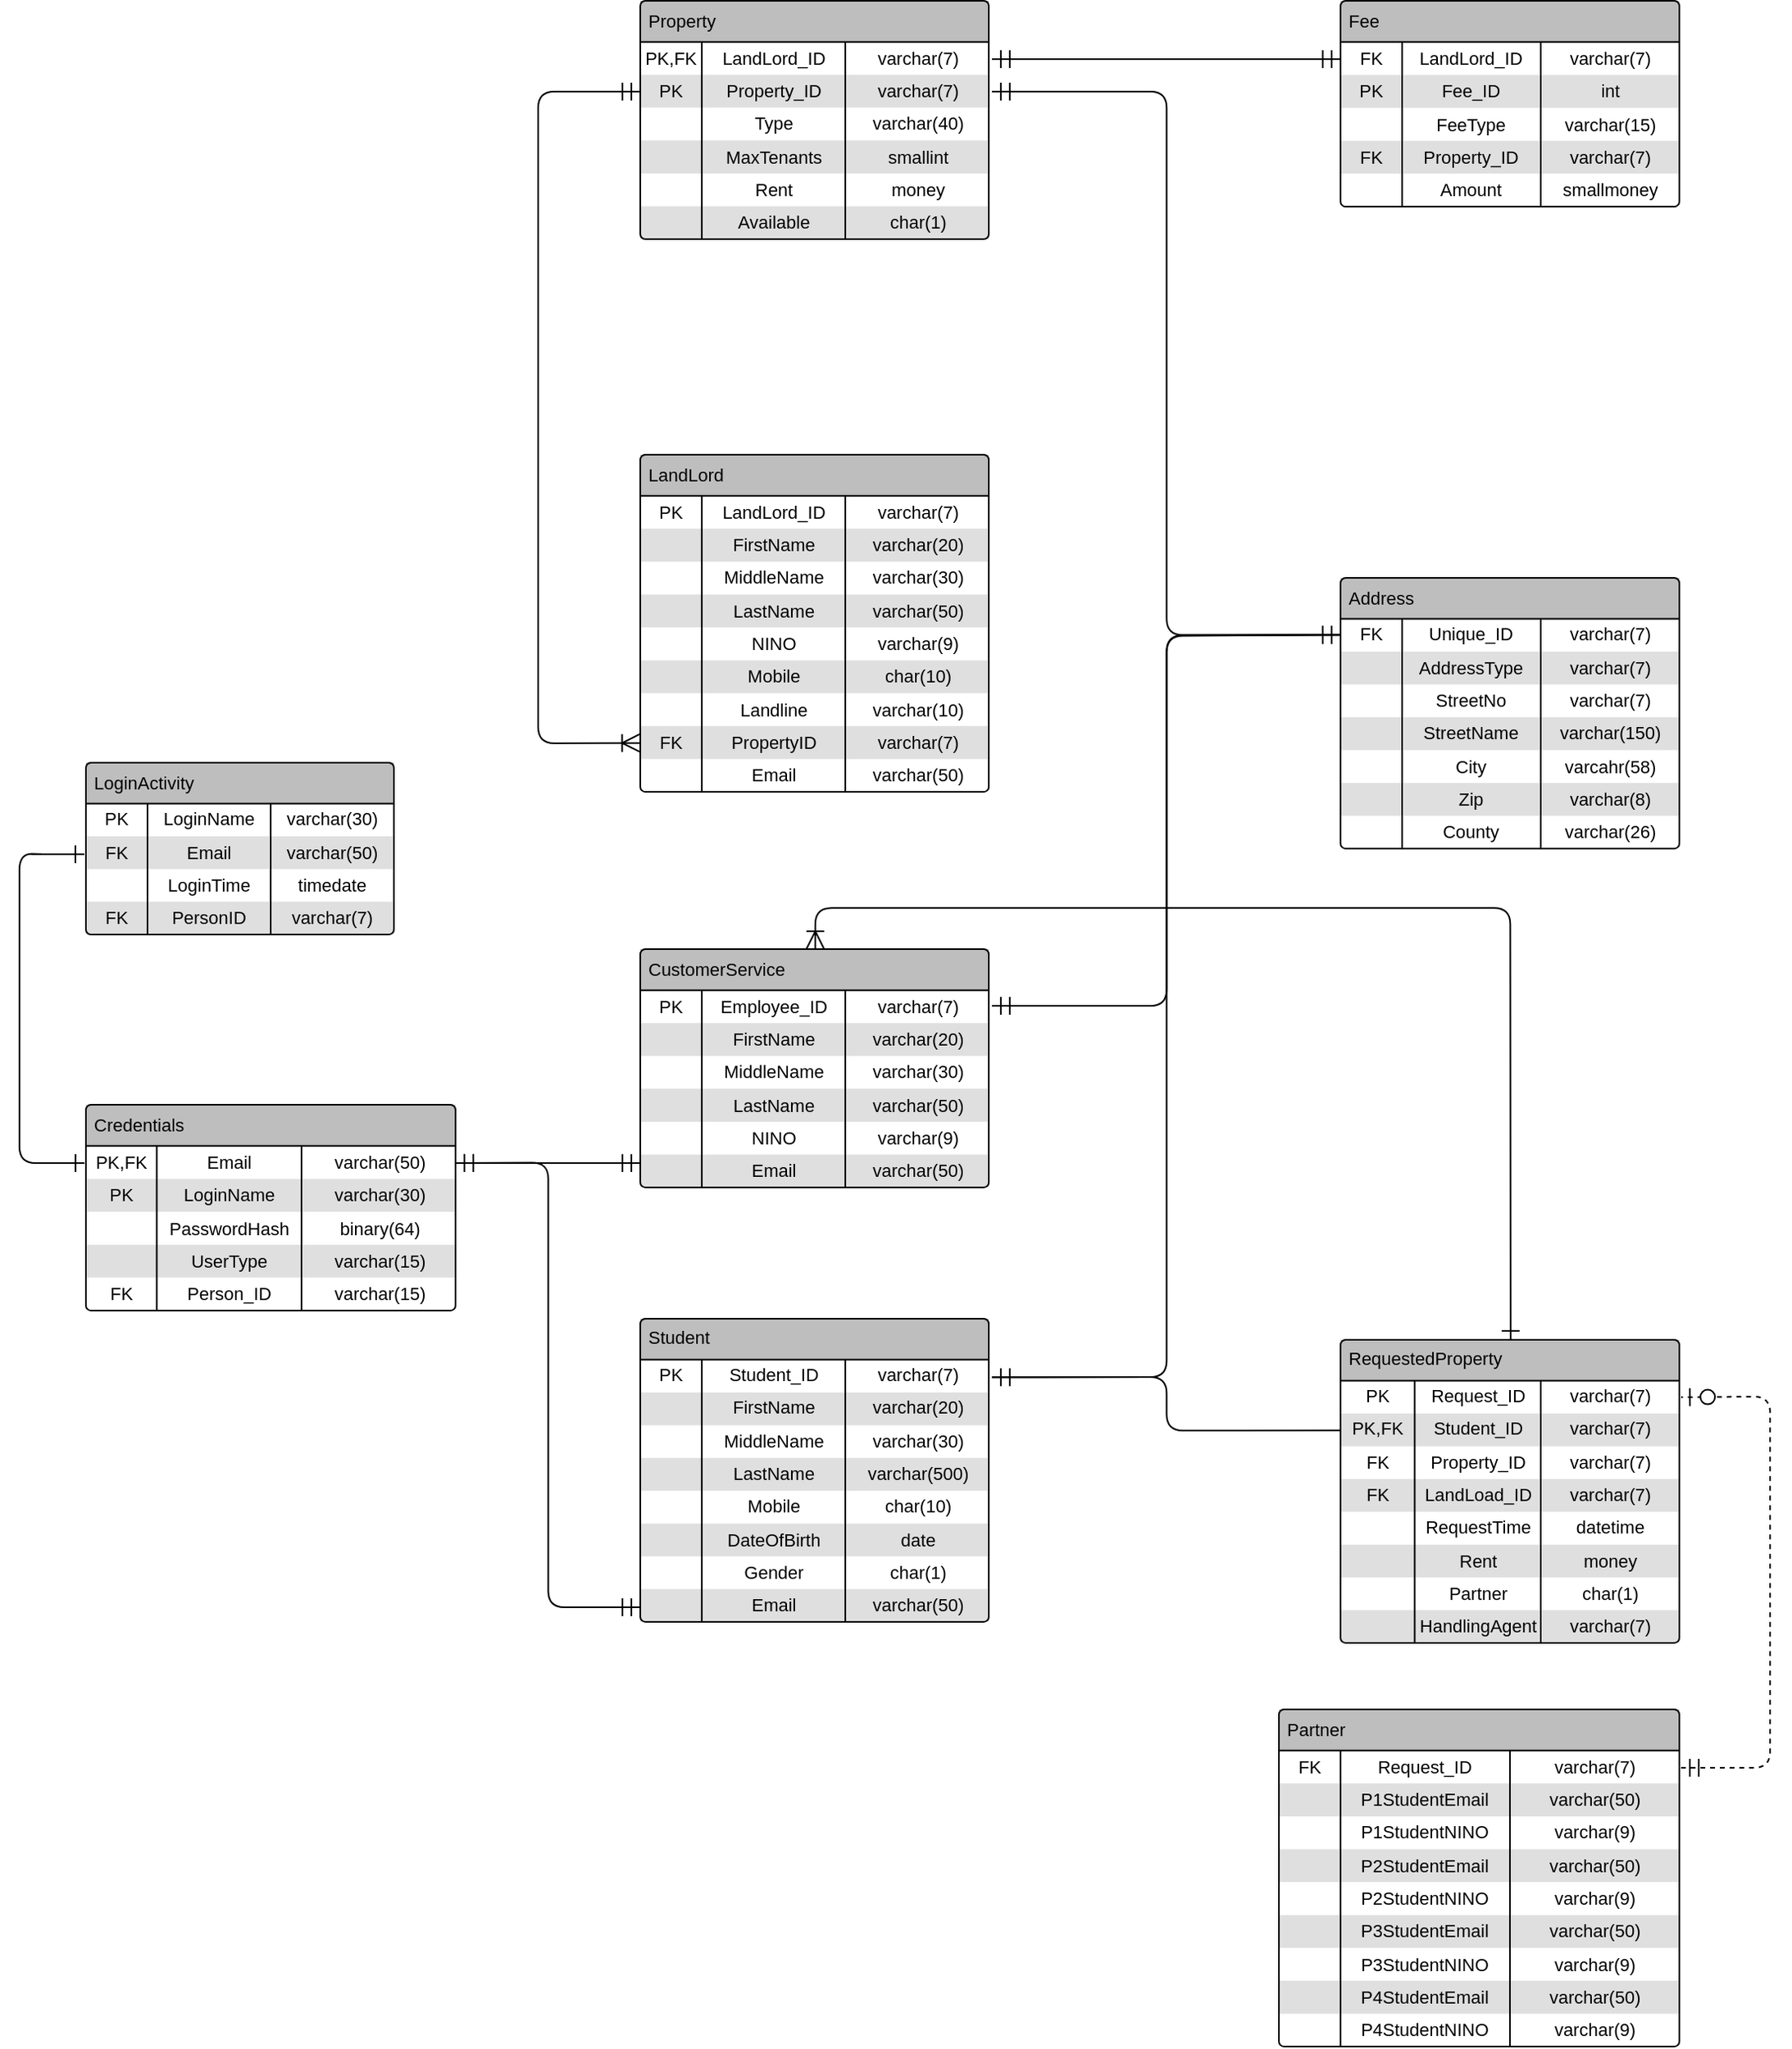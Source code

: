 <mxfile version="12.3.5" pages="1"><diagram id="3TaR8ktb-LmVxB7AakDg" name="Page-1"><mxGraphModel dx="2076" dy="1062" grid="1" gridSize="10" guides="1" tooltips="1" connect="1" arrows="1" fold="1" page="1" pageScale="1" pageWidth="1169" pageHeight="1654" math="0" shadow="0"><root><mxCell id="0"/><mxCell id="1" parent="0"/><mxCell id="VrRoJgzV4D8aYuYAhFkR-54" style="vsdxID=33;fillColor=none;gradientColor=none;strokeColor=none;spacingTop=-3;spacingBottom=-3;spacingLeft=-3;spacingRight=-3;labelBackgroundColor=none;rounded=1;html=1;whiteSpace=wrap;" vertex="1" parent="1"><mxGeometry x="427" y="250.5" width="215" height="147" as="geometry"/></mxCell><mxCell id="VrRoJgzV4D8aYuYAhFkR-55" style="vsdxID=34;fillColor=#ffffff;gradientColor=none;shape=stencil(fZPdcoMgEIWfhltmYRMNl500eYE+gRNpZWo1Q0yrffoSV4efEr2C3XPcb4FleLw11VUzCbfB9p/6x9RDw/CVSWm6RlszuBXDE8Pje2/1h+3vXU37a+WUEuaIrskjHmoJlb28mV9NMeSi3FOcjF/996PgSGmg1EQ7yQVpz6S93C2JRaxet1yhCr6ypPwo13yxlJ5k9IMRF2C+WywThoK5PLw4gtZ0Aa068D1GxLCFqxTHIkGOCQVAAvisJUwNmDuyDLN3LFAlP+y2qL3BtwFFzB12lrayooaHldA/ZfX3kTFk3oO/4BR+jG98kv97wViB2fPJUG6/WbeYZ4OmxrRtmEmnyIVoAvH0Bw==);strokeColor=#000000;spacingTop=-3;spacingBottom=-3;spacingLeft=-3;spacingRight=-3;labelBackgroundColor=none;rounded=1;html=1;whiteSpace=wrap;" vertex="1" parent="VrRoJgzV4D8aYuYAhFkR-54"><mxGeometry width="215" height="147" as="geometry"/></mxCell><mxCell id="VrRoJgzV4D8aYuYAhFkR-56" style="vsdxID=35;fillColor=#dfdfdf;gradientColor=none;shape=stencil(UzV2Ls5ILEhVNTIoLinKz04tz0wpyVA1dlE1MsrMy0gtyiwBslSNXVWNndPyi1LTi/JL81Ig/IJEkEoQKze/DGRCBUSfAUiHkUElhGdsqGdgDBZxgyjOycxDUmxoQJFyExM9CzzKKVCM4RAgA+HjtMycHGQZ9LABCkHC1dgVAA==);strokeColor=#000000;spacingTop=-3;spacingBottom=-3;spacingLeft=-3;spacingRight=-3;labelBackgroundColor=none;rounded=0;html=1;whiteSpace=wrap;" vertex="1" parent="VrRoJgzV4D8aYuYAhFkR-54"><mxGeometry width="215" height="147" as="geometry"/></mxCell><mxCell id="VrRoJgzV4D8aYuYAhFkR-57" style="vsdxID=36;fillColor=#dfdfdf;gradientColor=none;shape=stencil(UzV2Ls5ILEhVNTIoLinKz04tz0wpyVA1dlE1MsrMy0gtyiwBslSNXVWNndPyi1LTi/JL81Ig/IJEkEoQKze/DGRCBUSfAUiHkUElhGdqoWdmBBZxgyjOycxDUmxoQJFycyM9E0PcyilQjOEQIAPh47TMnBxkGfSwAQpBwtXYFQA=);strokeColor=#000000;spacingTop=-3;spacingBottom=-3;spacingLeft=-3;spacingRight=-3;labelBackgroundColor=none;rounded=0;html=1;whiteSpace=wrap;" vertex="1" parent="VrRoJgzV4D8aYuYAhFkR-54"><mxGeometry width="215" height="147" as="geometry"/></mxCell><mxCell id="VrRoJgzV4D8aYuYAhFkR-58" style="vsdxID=37;fillColor=#dfdfdf;gradientColor=none;shape=stencil(UzV2Ls5ILEhVNTIoLinKz04tz0wpyVA1dlE1MsrMy0gtyiwBslSNXVWNndPyi1LTi/JL81Ig/IJEkEoQKze/DGRCBUSfAUiHkUElhGdhpmdkCBZxgyjOycxDUmxoQJFyGB+rYrKVYjgCyED4Ni0zJwdZBj1cgEKQMDV2BQA=);strokeColor=#000000;spacingTop=-3;spacingBottom=-3;spacingLeft=-3;spacingRight=-3;labelBackgroundColor=none;rounded=0;html=1;whiteSpace=wrap;" vertex="1" parent="VrRoJgzV4D8aYuYAhFkR-54"><mxGeometry width="215" height="147" as="geometry"/></mxCell><mxCell id="VrRoJgzV4D8aYuYAhFkR-59" style="vsdxID=38;fillColor=#bebebe;gradientColor=none;shape=stencil(UzV2Ls5ILEhVNTIoLinKz04tz0wpyVA1dlE1MsrMy0gtyiwBslSNXVWNndPyi1LTi/JL81Ig/IJEkEoQKze/DGRCBUSfAUiHkUElMs8NojAnMw9JoaEB2UoNzfWMTHArp0AxiiOADIQv0zJzcpBl0MMDKAQJS2NXAA==);strokeColor=#000000;spacingTop=-3;spacingBottom=-3;spacingLeft=-3;spacingRight=-3;labelBackgroundColor=none;rounded=0;html=1;whiteSpace=wrap;" vertex="1" parent="VrRoJgzV4D8aYuYAhFkR-54"><mxGeometry width="215" height="147" as="geometry"/></mxCell><mxCell id="VrRoJgzV4D8aYuYAhFkR-60" style="vsdxID=39;fillColor=#ffffff;gradientColor=none;shape=stencil(fZNNcsMgDIVPw5YBKbHDspOmF+gJPDGtmbZ2hjit3dOXWHj4KbFXSHrPfALE8HjtmotmIK6jHT70j2nHjuEzAzB9p60Z3YrhieHxbbD63Q63vqX40jgliCWjW/LIuxpEY8+v5ldTTnCU9Z4K5Pwavu87Tr5OpZki4JK0L6Q93yyJZapeQ65QRV9dU32CtV75rWdIfjChJ+Y7b5kxFizbiydH8Gn6iFYd+B4TYrGFqxTHKkNOCaUQGeCjljA3YOnICszB4aFqfthtUQdDaENUKXfcWd7KihofVkb/kDXcR8FQeA/hgnP4Kb3xGf73gqkCi+dToNx+s26xDMcS0FzFtXyQXIqGEE9/);strokeColor=#000000;spacingTop=-3;spacingBottom=-3;spacingLeft=-3;spacingRight=-3;labelBackgroundColor=none;rounded=1;html=1;whiteSpace=wrap;" vertex="1" parent="VrRoJgzV4D8aYuYAhFkR-54"><mxGeometry width="215" height="147" as="geometry"/></mxCell><mxCell id="VrRoJgzV4D8aYuYAhFkR-61" style="vsdxID=40;fillColor=#ffffff;gradientColor=none;shape=stencil(hZBNEsIgDIVPk20HEjs9QK0X8ASMRGFU6FDU6umlpIuOG3fJe19+gfrJmZEB1ZRTvPLL2+yA9oDog+Pkc4mABqD+HBNfUnwEK/loComqKmylRi80KpNOR/9h0VRDumvFkMp7fC4T59UX67126BrcVeUg8M2HDazVH7wEdbGayE1b7/eIIskDaPgC);strokeColor=#000000;spacingTop=-3;spacingBottom=-3;spacingLeft=-3;spacingRight=-3;labelBackgroundColor=none;rounded=1;html=1;whiteSpace=wrap;" vertex="1" parent="VrRoJgzV4D8aYuYAhFkR-54"><mxGeometry width="215" height="147" as="geometry"/></mxCell><mxCell id="VrRoJgzV4D8aYuYAhFkR-62" style="vsdxID=41;fillColor=#ffffff;gradientColor=none;shape=stencil(fZBLDsIwDERP423l2kAPUMoFOEFEDI2ApErD9/SkcYUqFuzsmXnyB7gdezMIEI4phrM8nE098BaInO8lupQr4A64PYYopxhu3mo/mJwkLIpYZeopTWjiYe/eohpWXDdrNZS8hvs08TkzTbWZ7ddXoVVRdgpcnP8PIC7juSjLlUbvWnq/h2RJn8DdBw==);strokeColor=#000000;spacingTop=-3;spacingBottom=-3;spacingLeft=-3;spacingRight=-3;labelBackgroundColor=none;rounded=1;html=1;whiteSpace=wrap;" vertex="1" parent="VrRoJgzV4D8aYuYAhFkR-54"><mxGeometry width="215" height="147" as="geometry"/></mxCell><mxCell id="VrRoJgzV4D8aYuYAhFkR-63" style="vsdxID=42;fillColor=#ffffff;gradientColor=none;shape=stencil(fVBLEsIgDD1Ntkwa7LT7Wi/gCRiJwqjQofg9vZS46Lhwl/fLD/QwOzMxEM45xTM/vM0O9BaIfHCcfC4V6BH0cIyJTyneghU8meIkrAxbyTSLm9Ckw96/WThUuulaESR5jfdl4lP0tlc9ifz6dukUbSqzk8DFh/8BxLW9FHW5CuSutfZ7SKHkCXr8AA==);strokeColor=#000000;spacingTop=-3;spacingBottom=-3;spacingLeft=-3;spacingRight=-3;labelBackgroundColor=none;rounded=1;html=1;whiteSpace=wrap;" vertex="1" parent="VrRoJgzV4D8aYuYAhFkR-54"><mxGeometry width="215" height="147" as="geometry"/></mxCell><mxCell id="VrRoJgzV4D8aYuYAhFkR-64" style="vsdxID=43;fillColor=none;gradientColor=none;strokeColor=none;spacingTop=-3;spacingBottom=-3;spacingLeft=-3;spacingRight=-3;labelBackgroundColor=none;rounded=1;html=1;whiteSpace=wrap;" vertex="1" parent="VrRoJgzV4D8aYuYAhFkR-54"><mxGeometry width="215" height="147" as="geometry"/></mxCell><mxCell id="VrRoJgzV4D8aYuYAhFkR-65" value="&lt;p style=&quot;align:left;margin-left:0;margin-right:0;margin-top:0px;margin-bottom:0px;text-indent:0;valign:middle;direction:ltr;&quot;&gt;&lt;font style=&quot;font-size:11px;font-family:Arial;color:#000000;direction:ltr;letter-spacing:0px;line-height:100%;opacity:1&quot;&gt;Property&lt;/font&gt;&lt;/p&gt;" style="text;vsdxID=43;fillColor=none;gradientColor=none;strokeColor=none;spacingTop=-3;spacingBottom=-3;spacingLeft=-3;spacingRight=-3;labelBackgroundColor=none;rounded=1;html=1;whiteSpace=wrap;verticalAlign=middle;align=left;;html=1;" vertex="1" parent="VrRoJgzV4D8aYuYAhFkR-64"><mxGeometry x="6.35" y="-0.32" width="203.2" height="25.4" as="geometry"/></mxCell><mxCell id="VrRoJgzV4D8aYuYAhFkR-93" value="&lt;p style=&quot;align:center;margin-left:0;margin-right:0;margin-top:0px;margin-bottom:0px;text-indent:0;valign:middle;direction:ltr;&quot;&gt;&lt;font style=&quot;font-size:11px;font-family:Arial;color:#000000;direction:ltr;letter-spacing:0px;line-height:100%;opacity:1&quot;&gt;char(1)&lt;/font&gt;&lt;/p&gt;" style="text;vsdxID=57;fillColor=none;gradientColor=none;strokeColor=none;spacingTop=-3;spacingBottom=-3;spacingLeft=-3;spacingRight=-3;labelBackgroundColor=none;rounded=1;html=1;whiteSpace=wrap;verticalAlign=middle;align=center;;html=1;" vertex="1" parent="VrRoJgzV4D8aYuYAhFkR-54"><mxGeometry x="130.17" y="128.26" width="82.55" height="17.15" as="geometry"/></mxCell><mxCell id="VrRoJgzV4D8aYuYAhFkR-91" value="&lt;p style=&quot;align:center;margin-left:0;margin-right:0;margin-top:0px;margin-bottom:0px;text-indent:0;valign:middle;direction:ltr;&quot;&gt;&lt;font style=&quot;font-size:11px;font-family:Arial;color:#000000;direction:ltr;letter-spacing:0px;line-height:100%;opacity:1&quot;&gt;Available&lt;/font&gt;&lt;/p&gt;" style="text;vsdxID=56;fillColor=none;gradientColor=none;strokeColor=none;spacingTop=-3;spacingBottom=-3;spacingLeft=-3;spacingRight=-3;labelBackgroundColor=none;rounded=1;html=1;whiteSpace=wrap;verticalAlign=middle;align=center;;html=1;" vertex="1" parent="VrRoJgzV4D8aYuYAhFkR-54"><mxGeometry x="41.27" y="128.26" width="82.55" height="17.15" as="geometry"/></mxCell><mxCell id="VrRoJgzV4D8aYuYAhFkR-89" value="&lt;p style=&quot;align:center;margin-left:0;margin-right:0;margin-top:0px;margin-bottom:0px;text-indent:0;valign:middle;direction:ltr;&quot;&gt;&lt;font style=&quot;font-size:11px;font-family:Arial;color:#000000;direction:ltr;letter-spacing:0px;line-height:100%;opacity:1&quot;&gt;money&lt;/font&gt;&lt;/p&gt;" style="text;vsdxID=55;fillColor=none;gradientColor=none;strokeColor=none;spacingTop=-3;spacingBottom=-3;spacingLeft=-3;spacingRight=-3;labelBackgroundColor=none;rounded=1;html=1;whiteSpace=wrap;verticalAlign=middle;align=center;;html=1;" vertex="1" parent="VrRoJgzV4D8aYuYAhFkR-54"><mxGeometry x="130.17" y="107.94" width="82.55" height="17.15" as="geometry"/></mxCell><mxCell id="VrRoJgzV4D8aYuYAhFkR-87" value="&lt;p style=&quot;align:center;margin-left:0;margin-right:0;margin-top:0px;margin-bottom:0px;text-indent:0;valign:middle;direction:ltr;&quot;&gt;&lt;font style=&quot;font-size:11px;font-family:Arial;color:#000000;direction:ltr;letter-spacing:0px;line-height:100%;opacity:1&quot;&gt;Rent&lt;/font&gt;&lt;/p&gt;" style="text;vsdxID=54;fillColor=none;gradientColor=none;strokeColor=none;spacingTop=-3;spacingBottom=-3;spacingLeft=-3;spacingRight=-3;labelBackgroundColor=none;rounded=1;html=1;whiteSpace=wrap;verticalAlign=middle;align=center;;html=1;" vertex="1" parent="VrRoJgzV4D8aYuYAhFkR-54"><mxGeometry x="41.27" y="107.94" width="82.55" height="17.15" as="geometry"/></mxCell><mxCell id="VrRoJgzV4D8aYuYAhFkR-85" value="&lt;p style=&quot;align:center;margin-left:0;margin-right:0;margin-top:0px;margin-bottom:0px;text-indent:0;valign:middle;direction:ltr;&quot;&gt;&lt;font style=&quot;font-size:11px;font-family:Arial;color:#000000;direction:ltr;letter-spacing:0px;line-height:100%;opacity:1&quot;&gt;smallint&lt;/font&gt;&lt;/p&gt;" style="text;vsdxID=53;fillColor=none;gradientColor=none;strokeColor=none;spacingTop=-3;spacingBottom=-3;spacingLeft=-3;spacingRight=-3;labelBackgroundColor=none;rounded=1;html=1;whiteSpace=wrap;verticalAlign=middle;align=center;;html=1;" vertex="1" parent="VrRoJgzV4D8aYuYAhFkR-54"><mxGeometry x="130.17" y="87.62" width="82.55" height="17.15" as="geometry"/></mxCell><mxCell id="VrRoJgzV4D8aYuYAhFkR-83" value="&lt;p style=&quot;align:center;margin-left:0;margin-right:0;margin-top:0px;margin-bottom:0px;text-indent:0;valign:middle;direction:ltr;&quot;&gt;&lt;font style=&quot;font-size:11px;font-family:Arial;color:#000000;direction:ltr;letter-spacing:0px;line-height:100%;opacity:1&quot;&gt;MaxTenants&lt;/font&gt;&lt;/p&gt;" style="text;vsdxID=52;fillColor=none;gradientColor=none;strokeColor=none;spacingTop=-3;spacingBottom=-3;spacingLeft=-3;spacingRight=-3;labelBackgroundColor=none;rounded=1;html=1;whiteSpace=wrap;verticalAlign=middle;align=center;;html=1;" vertex="1" parent="VrRoJgzV4D8aYuYAhFkR-54"><mxGeometry x="41.27" y="87.62" width="82.55" height="17.15" as="geometry"/></mxCell><mxCell id="VrRoJgzV4D8aYuYAhFkR-81" value="&lt;p style=&quot;align:center;margin-left:0;margin-right:0;margin-top:0px;margin-bottom:0px;text-indent:0;valign:middle;direction:ltr;&quot;&gt;&lt;font style=&quot;font-size:11px;font-family:Arial;color:#000000;direction:ltr;letter-spacing:0px;line-height:100%;opacity:1&quot;&gt;varchar(40)&lt;/font&gt;&lt;/p&gt;" style="text;vsdxID=51;fillColor=none;gradientColor=none;strokeColor=none;spacingTop=-3;spacingBottom=-3;spacingLeft=-3;spacingRight=-3;labelBackgroundColor=none;rounded=1;html=1;whiteSpace=wrap;verticalAlign=middle;align=center;;html=1;" vertex="1" parent="VrRoJgzV4D8aYuYAhFkR-54"><mxGeometry x="130.17" y="67.3" width="82.55" height="17.15" as="geometry"/></mxCell><mxCell id="VrRoJgzV4D8aYuYAhFkR-79" value="&lt;p style=&quot;align:center;margin-left:0;margin-right:0;margin-top:0px;margin-bottom:0px;text-indent:0;valign:middle;direction:ltr;&quot;&gt;&lt;font style=&quot;font-size:11px;font-family:Arial;color:#000000;direction:ltr;letter-spacing:0px;line-height:100%;opacity:1&quot;&gt;Type&lt;/font&gt;&lt;/p&gt;" style="text;vsdxID=50;fillColor=none;gradientColor=none;strokeColor=none;spacingTop=-3;spacingBottom=-3;spacingLeft=-3;spacingRight=-3;labelBackgroundColor=none;rounded=1;html=1;whiteSpace=wrap;verticalAlign=middle;align=center;;html=1;" vertex="1" parent="VrRoJgzV4D8aYuYAhFkR-54"><mxGeometry x="41.27" y="67.3" width="82.55" height="17.15" as="geometry"/></mxCell><mxCell id="VrRoJgzV4D8aYuYAhFkR-77" value="&lt;p style=&quot;align:center;margin-left:0;margin-right:0;margin-top:0px;margin-bottom:0px;text-indent:0;valign:middle;direction:ltr;&quot;&gt;&lt;font style=&quot;font-size:11px;font-family:Arial;color:#000000;direction:ltr;letter-spacing:0px;line-height:100%;opacity:1&quot;&gt;varchar(7)&lt;/font&gt;&lt;/p&gt;" style="text;vsdxID=49;fillColor=none;gradientColor=none;strokeColor=none;spacingTop=-3;spacingBottom=-3;spacingLeft=-3;spacingRight=-3;labelBackgroundColor=none;rounded=1;html=1;whiteSpace=wrap;verticalAlign=middle;align=center;;html=1;" vertex="1" parent="VrRoJgzV4D8aYuYAhFkR-54"><mxGeometry x="130.17" y="46.98" width="82.55" height="17.15" as="geometry"/></mxCell><mxCell id="VrRoJgzV4D8aYuYAhFkR-75" value="&lt;p style=&quot;align:center;margin-left:0;margin-right:0;margin-top:0px;margin-bottom:0px;text-indent:0;valign:middle;direction:ltr;&quot;&gt;&lt;font style=&quot;font-size:11px;font-family:Arial;color:#000000;direction:ltr;letter-spacing:0px;line-height:100%;opacity:1&quot;&gt;Property_ID&lt;/font&gt;&lt;/p&gt;" style="text;vsdxID=48;fillColor=none;gradientColor=none;strokeColor=none;spacingTop=-3;spacingBottom=-3;spacingLeft=-3;spacingRight=-3;labelBackgroundColor=none;rounded=1;html=1;whiteSpace=wrap;verticalAlign=middle;align=center;;html=1;" vertex="1" parent="VrRoJgzV4D8aYuYAhFkR-54"><mxGeometry x="41.27" y="46.98" width="82.55" height="17.15" as="geometry"/></mxCell><mxCell id="VrRoJgzV4D8aYuYAhFkR-73" value="&lt;p style=&quot;align:center;margin-left:0;margin-right:0;margin-top:0px;margin-bottom:0px;text-indent:0;valign:middle;direction:ltr;&quot;&gt;&lt;font style=&quot;font-size:11px;font-family:Arial;color:#000000;direction:ltr;letter-spacing:0px;line-height:100%;opacity:1&quot;&gt;PK&lt;/font&gt;&lt;/p&gt;" style="text;vsdxID=47;fillColor=none;gradientColor=none;strokeColor=none;spacingTop=-3;spacingBottom=-3;spacingLeft=-3;spacingRight=-3;labelBackgroundColor=none;rounded=1;html=1;whiteSpace=wrap;verticalAlign=middle;align=center;;html=1;" vertex="1" parent="VrRoJgzV4D8aYuYAhFkR-54"><mxGeometry x="3.17" y="46.98" width="31.75" height="17.15" as="geometry"/></mxCell><mxCell id="VrRoJgzV4D8aYuYAhFkR-71" value="&lt;p style=&quot;align:center;margin-left:0;margin-right:0;margin-top:0px;margin-bottom:0px;text-indent:0;valign:middle;direction:ltr;&quot;&gt;&lt;font style=&quot;font-size:11px;font-family:Arial;color:#000000;direction:ltr;letter-spacing:0px;line-height:100%;opacity:1&quot;&gt;varchar(7)&lt;/font&gt;&lt;/p&gt;" style="text;vsdxID=46;fillColor=none;gradientColor=none;strokeColor=none;spacingTop=-3;spacingBottom=-3;spacingLeft=-3;spacingRight=-3;labelBackgroundColor=none;rounded=1;html=1;whiteSpace=wrap;verticalAlign=middle;align=center;;html=1;" vertex="1" parent="VrRoJgzV4D8aYuYAhFkR-54"><mxGeometry x="130.17" y="26.66" width="82.55" height="17.15" as="geometry"/></mxCell><mxCell id="VrRoJgzV4D8aYuYAhFkR-69" value="&lt;p style=&quot;align:center;margin-left:0;margin-right:0;margin-top:0px;margin-bottom:0px;text-indent:0;valign:middle;direction:ltr;&quot;&gt;&lt;font style=&quot;font-size:11px;font-family:Arial;color:#000000;direction:ltr;letter-spacing:0px;line-height:100%;opacity:1&quot;&gt;LandLord_ID&lt;/font&gt;&lt;/p&gt;" style="text;vsdxID=45;fillColor=none;gradientColor=none;strokeColor=none;spacingTop=-3;spacingBottom=-3;spacingLeft=-3;spacingRight=-3;labelBackgroundColor=none;rounded=1;html=1;whiteSpace=wrap;verticalAlign=middle;align=center;;html=1;" vertex="1" parent="VrRoJgzV4D8aYuYAhFkR-54"><mxGeometry x="41.27" y="26.66" width="82.55" height="17.15" as="geometry"/></mxCell><mxCell id="VrRoJgzV4D8aYuYAhFkR-67" value="&lt;p style=&quot;align:center;margin-left:0;margin-right:0;margin-top:0px;margin-bottom:0px;text-indent:0;valign:middle;direction:ltr;&quot;&gt;&lt;font style=&quot;font-size:11px;font-family:Arial;color:#000000;direction:ltr;letter-spacing:0px;line-height:100%;opacity:1&quot;&gt;PK,FK&lt;/font&gt;&lt;/p&gt;" style="text;vsdxID=44;fillColor=none;gradientColor=none;strokeColor=none;spacingTop=-3;spacingBottom=-3;spacingLeft=-3;spacingRight=-3;labelBackgroundColor=none;rounded=1;html=1;whiteSpace=wrap;verticalAlign=middle;align=center;;html=1;" vertex="1" parent="VrRoJgzV4D8aYuYAhFkR-54"><mxGeometry x="3.17" y="26.66" width="31.75" height="17.15" as="geometry"/></mxCell><mxCell id="VrRoJgzV4D8aYuYAhFkR-94" style="vsdxID=58;fillColor=none;gradientColor=none;strokeColor=none;spacingTop=-3;spacingBottom=-3;spacingLeft=-3;spacingRight=-3;labelBackgroundColor=none;rounded=1;html=1;whiteSpace=wrap;" vertex="1" parent="1"><mxGeometry x="427" y="1063.5" width="215" height="187" as="geometry"/></mxCell><mxCell id="VrRoJgzV4D8aYuYAhFkR-95" style="vsdxID=59;fillColor=#ffffff;gradientColor=none;shape=stencil(fVNBcsMgDHwNV0ZIcVIfO2nygb7AE9OaqWtniNM6fX2JZYqhxJxgtUK7AgnaX5rqrAXCZbD9h/429dAIehGIpmu0NYPbCToI2r/1Vr/b/trVfD5XjokwIbrmHHVnI1T29Gp+NGMk1a5gnBM/+697wZHDwKHbfIHclhNwZO7papmsYrY/Sn/1iB7ZbmYORikj+Qqb3UygJWEqCM+uZmu6hb7ySRYUaYQ1gWUpqYCwVCI4VqsAErHBEKUUyrUoozhk/DkgtaY5JAQTmPT1ka/UiJe9bFvi5KHu8DKZhMxfCE+dGhnjt7/hf18UMyjbq4zK9f/qNtNc8MSYtl1G0glyEE8fHX4B);strokeColor=#000000;spacingTop=-3;spacingBottom=-3;spacingLeft=-3;spacingRight=-3;labelBackgroundColor=none;rounded=1;html=1;whiteSpace=wrap;" vertex="1" parent="VrRoJgzV4D8aYuYAhFkR-94"><mxGeometry width="215" height="187" as="geometry"/></mxCell><mxCell id="VrRoJgzV4D8aYuYAhFkR-96" style="vsdxID=60;fillColor=#dfdfdf;gradientColor=none;shape=stencil(pZBBDoMwDARf4ysKNryAwj+QCMRqmqAQWvr7JvgAatUTt/V61rIN1CymnzWgWmLwd/3iIRqgGyCyMzpwTAqoBWpGH/QU/OoGqec+k1k9/DNP2CSncgLVWyqsCsLd6QS27E5wqS7hVBdl9R+/AP8sksRx8cjWnjvfv0mW/JXaDw==);strokeColor=#000000;spacingTop=-3;spacingBottom=-3;spacingLeft=-3;spacingRight=-3;labelBackgroundColor=none;rounded=0;html=1;whiteSpace=wrap;" vertex="1" parent="VrRoJgzV4D8aYuYAhFkR-94"><mxGeometry width="215" height="187" as="geometry"/></mxCell><mxCell id="VrRoJgzV4D8aYuYAhFkR-97" style="vsdxID=61;fillColor=#dfdfdf;gradientColor=none;shape=stencil(UzV2Ls5ILEhVNTIoLinKz04tz0wpyVA1dlE1MsrMy0gtyiwBslSNXVWNndPyi1LTi/JL81Ig/IJEkEoQKze/DGRCBUSfAUiHkUElhGdiqmdpChZxgyjOycxDUmxoQJFyUzM9czPcyilQjOEQIAPh47TMnBxkGfSwAQpBwtXYFQA=);strokeColor=#000000;spacingTop=-3;spacingBottom=-3;spacingLeft=-3;spacingRight=-3;labelBackgroundColor=none;rounded=0;html=1;whiteSpace=wrap;" vertex="1" parent="VrRoJgzV4D8aYuYAhFkR-94"><mxGeometry width="215" height="187" as="geometry"/></mxCell><mxCell id="VrRoJgzV4D8aYuYAhFkR-98" style="vsdxID=62;fillColor=#dfdfdf;gradientColor=none;shape=stencil(UzV2Ls5ILEhVNTIoLinKz04tz0wpyVA1dlE1MsrMy0gtyiwBslSNXVWNndPyi1LTi/JL81Ig/IJEkEoQKze/DGRCBUSfAUiHkUElhGdmrmdqDhZxgyjOycxDUmxoQJFycws9YwvcyilQjOEQIAPh47TMnBxkGfSwAQpBwtXYFQA=);strokeColor=#000000;spacingTop=-3;spacingBottom=-3;spacingLeft=-3;spacingRight=-3;labelBackgroundColor=none;rounded=0;html=1;whiteSpace=wrap;" vertex="1" parent="VrRoJgzV4D8aYuYAhFkR-94"><mxGeometry width="215" height="187" as="geometry"/></mxCell><mxCell id="VrRoJgzV4D8aYuYAhFkR-99" style="vsdxID=63;fillColor=#dfdfdf;gradientColor=none;shape=stencil(UzV2Ls5ILEhVNTIoLinKz04tz0wpyVA1dlE1MsrMy0gtyiwBslSNXVWNndPyi1LTi/JL81Ig/IJEkEoQKze/DGRCBUSfAUiHkUElhGdhqWdoCRZxgyjOycxDUmxoQJFyGB+rYrKVYjgCyED4Ni0zJwdZBj1cgEKQMDV2BQA=);strokeColor=#000000;spacingTop=-3;spacingBottom=-3;spacingLeft=-3;spacingRight=-3;labelBackgroundColor=none;rounded=0;html=1;whiteSpace=wrap;" vertex="1" parent="VrRoJgzV4D8aYuYAhFkR-94"><mxGeometry width="215" height="187" as="geometry"/></mxCell><mxCell id="VrRoJgzV4D8aYuYAhFkR-100" style="vsdxID=64;fillColor=#bebebe;gradientColor=none;shape=stencil(UzV2Ls5ILEhVNTIoLinKz04tz0wpyVA1dlE1MsrMy0gtyiwBslSNXVWNndPyi1LTi/JL81Ig/IJEkEoQKze/DGRCBUSfAUiHkUElMs8NojAnMw9JoaEB2UoNjfVMDXErp0AxiiOADIQv0zJzcpBl0MMDKAQJS2NXAA==);strokeColor=#000000;spacingTop=-3;spacingBottom=-3;spacingLeft=-3;spacingRight=-3;labelBackgroundColor=none;rounded=0;html=1;whiteSpace=wrap;" vertex="1" parent="VrRoJgzV4D8aYuYAhFkR-94"><mxGeometry width="215" height="187" as="geometry"/></mxCell><mxCell id="VrRoJgzV4D8aYuYAhFkR-101" style="vsdxID=65;fillColor=#ffffff;gradientColor=none;shape=stencil(fVPRVsMgDP0aXjkhWTf76JnzB/yCnhUtR213WKedXy8jRQqy8kSSG3JvQgTtz11z0gLhPNrhXX+bduwEPQlE03famtHdBB0E7V8Hq9/scOlbtk+NQyJ4j245R93QCI09vpgfzT6QpHYVBzjzc/i6VZzmOIeu8wtyW3vHM2OPF8tglaKDKcPTEwbPdjNjMEmZKFTY7GYALQG+IDy6mh+mX/CrH2RFCUdYI1jXkiqIR2WEU7YKICMbBVEOoVKLCoxjxp8CUmucY0IUgVlf7+nKhQTay7ZlSu7yjpMpJBT+Qhx1LmRKZ3/F/7ooRVCxVwWW6//VXfxieIN3ahnLl8i5eAHp8As=);strokeColor=#000000;spacingTop=-3;spacingBottom=-3;spacingLeft=-3;spacingRight=-3;labelBackgroundColor=none;rounded=1;html=1;whiteSpace=wrap;" vertex="1" parent="VrRoJgzV4D8aYuYAhFkR-94"><mxGeometry width="215" height="187" as="geometry"/></mxCell><mxCell id="VrRoJgzV4D8aYuYAhFkR-102" style="vsdxID=66;fillColor=#ffffff;gradientColor=none;shape=stencil(hZDNDcIwDIWn8bVKYlUMUMoCTBARQyIgqdxQoNM3jXuouHCz3/v8C9iN3g4ERo2Z053ewWUPeARjQvTEIZcIsAfsronpxukVneSDLaRRVSEnNXqljbJ8OYeZRFMN6kMrhlQ+07RO/Gy+WN+tAzatdDkJ/AhxB2v1By9BXawmctPe+z2iSPIA7Bc=);strokeColor=#000000;spacingTop=-3;spacingBottom=-3;spacingLeft=-3;spacingRight=-3;labelBackgroundColor=none;rounded=1;html=1;whiteSpace=wrap;" vertex="1" parent="VrRoJgzV4D8aYuYAhFkR-94"><mxGeometry width="215" height="187" as="geometry"/></mxCell><mxCell id="VrRoJgzV4D8aYuYAhFkR-103" style="vsdxID=67;fillColor=#ffffff;gradientColor=none;shape=stencil(fZBNEsIgDIVPky2Tkqk9QK0X8ASMRGFU6NDWv9NLCYuOC3fJe+8LJED95MzIoHGaU7zy09vZAe1Bax8cJz/nCmgA6s8x8SXFJVjpR5OTGovCVphmTWs06XT0HxYNFTVdK4aQ9/hYX3xVplO7ar+rQqqVSQcBbj78BxC38VyUz5VG9tp6v4tkSY5Awxc=);strokeColor=#000000;spacingTop=-3;spacingBottom=-3;spacingLeft=-3;spacingRight=-3;labelBackgroundColor=none;rounded=1;html=1;whiteSpace=wrap;" vertex="1" parent="VrRoJgzV4D8aYuYAhFkR-94"><mxGeometry width="215" height="187" as="geometry"/></mxCell><mxCell id="VrRoJgzV4D8aYuYAhFkR-104" style="vsdxID=68;fillColor=#ffffff;gradientColor=none;shape=stencil(fVBLDsIgED3NbMmUCbH7Wi/gCYiMQlRoKH5PL2VcNC7cvXmf+QENs7cTg8a55HTmR3DFA21B6xA951AqAhqBhmPKfMrpFp3Uk61OjY1hJ5lucWu0+bAPbxYOFXUbI4Ikr+m+THyKbnrVa5Ff3y6kjHTaSeAS4v8A4tpeQVuuFXLXWvs9pFLyBBo/);strokeColor=#000000;spacingTop=-3;spacingBottom=-3;spacingLeft=-3;spacingRight=-3;labelBackgroundColor=none;rounded=1;html=1;whiteSpace=wrap;" vertex="1" parent="VrRoJgzV4D8aYuYAhFkR-94"><mxGeometry width="215" height="187" as="geometry"/></mxCell><mxCell id="VrRoJgzV4D8aYuYAhFkR-105" style="vsdxID=69;fillColor=none;gradientColor=none;strokeColor=none;spacingTop=-3;spacingBottom=-3;spacingLeft=-3;spacingRight=-3;labelBackgroundColor=none;rounded=1;html=1;whiteSpace=wrap;" vertex="1" parent="VrRoJgzV4D8aYuYAhFkR-94"><mxGeometry width="215" height="187" as="geometry"/></mxCell><mxCell id="VrRoJgzV4D8aYuYAhFkR-106" value="&lt;p style=&quot;align:left;margin-left:0;margin-right:0;margin-top:0px;margin-bottom:0px;text-indent:0;valign:middle;direction:ltr;&quot;&gt;&lt;font style=&quot;font-size:11px;font-family:Arial;color:#000000;direction:ltr;letter-spacing:0px;line-height:100%;opacity:1&quot;&gt;Student&lt;/font&gt;&lt;/p&gt;" style="text;vsdxID=69;fillColor=none;gradientColor=none;strokeColor=none;spacingTop=-3;spacingBottom=-3;spacingLeft=-3;spacingRight=-3;labelBackgroundColor=none;rounded=1;html=1;whiteSpace=wrap;verticalAlign=middle;align=left;;html=1;" vertex="1" parent="VrRoJgzV4D8aYuYAhFkR-105"><mxGeometry x="6.35" y="-0.96" width="203.2" height="25.4" as="geometry"/></mxCell><mxCell id="VrRoJgzV4D8aYuYAhFkR-140" value="&lt;p style=&quot;align:center;margin-left:0;margin-right:0;margin-top:0px;margin-bottom:0px;text-indent:0;valign:middle;direction:ltr;&quot;&gt;&lt;font style=&quot;font-size:11px;font-family:Arial;color:#000000;direction:ltr;letter-spacing:0px;line-height:100%;opacity:1&quot;&gt;varchar(50)&lt;/font&gt;&lt;/p&gt;" style="text;vsdxID=86;fillColor=none;gradientColor=none;strokeColor=none;spacingTop=-3;spacingBottom=-3;spacingLeft=-3;spacingRight=-3;labelBackgroundColor=none;rounded=1;html=1;whiteSpace=wrap;verticalAlign=middle;align=center;;html=1;" vertex="1" parent="VrRoJgzV4D8aYuYAhFkR-94"><mxGeometry x="130.17" y="168.26" width="82.55" height="17.15" as="geometry"/></mxCell><mxCell id="VrRoJgzV4D8aYuYAhFkR-138" value="&lt;p style=&quot;align:center;margin-left:0;margin-right:0;margin-top:0px;margin-bottom:0px;text-indent:0;valign:middle;direction:ltr;&quot;&gt;&lt;font style=&quot;font-size:11px;font-family:Arial;color:#000000;direction:ltr;letter-spacing:0px;line-height:100%;opacity:1&quot;&gt;Email&lt;/font&gt;&lt;/p&gt;" style="text;vsdxID=85;fillColor=none;gradientColor=none;strokeColor=none;spacingTop=-3;spacingBottom=-3;spacingLeft=-3;spacingRight=-3;labelBackgroundColor=none;rounded=1;html=1;whiteSpace=wrap;verticalAlign=middle;align=center;;html=1;" vertex="1" parent="VrRoJgzV4D8aYuYAhFkR-94"><mxGeometry x="41.27" y="168.26" width="82.55" height="17.15" as="geometry"/></mxCell><mxCell id="VrRoJgzV4D8aYuYAhFkR-136" value="&lt;p style=&quot;align:center;margin-left:0;margin-right:0;margin-top:0px;margin-bottom:0px;text-indent:0;valign:middle;direction:ltr;&quot;&gt;&lt;font style=&quot;font-size:11px;font-family:Arial;color:#000000;direction:ltr;letter-spacing:0px;line-height:100%;opacity:1&quot;&gt;char(1)&lt;/font&gt;&lt;/p&gt;" style="text;vsdxID=84;fillColor=none;gradientColor=none;strokeColor=none;spacingTop=-3;spacingBottom=-3;spacingLeft=-3;spacingRight=-3;labelBackgroundColor=none;rounded=1;html=1;whiteSpace=wrap;verticalAlign=middle;align=center;;html=1;" vertex="1" parent="VrRoJgzV4D8aYuYAhFkR-94"><mxGeometry x="130.17" y="147.94" width="82.55" height="17.15" as="geometry"/></mxCell><mxCell id="VrRoJgzV4D8aYuYAhFkR-134" value="&lt;p style=&quot;align:center;margin-left:0;margin-right:0;margin-top:0px;margin-bottom:0px;text-indent:0;valign:middle;direction:ltr;&quot;&gt;&lt;font style=&quot;font-size:11px;font-family:Arial;color:#000000;direction:ltr;letter-spacing:0px;line-height:100%;opacity:1&quot;&gt;Gender&lt;/font&gt;&lt;/p&gt;" style="text;vsdxID=83;fillColor=none;gradientColor=none;strokeColor=none;spacingTop=-3;spacingBottom=-3;spacingLeft=-3;spacingRight=-3;labelBackgroundColor=none;rounded=1;html=1;whiteSpace=wrap;verticalAlign=middle;align=center;;html=1;" vertex="1" parent="VrRoJgzV4D8aYuYAhFkR-94"><mxGeometry x="41.27" y="147.94" width="82.55" height="17.15" as="geometry"/></mxCell><mxCell id="VrRoJgzV4D8aYuYAhFkR-132" value="&lt;p style=&quot;align:center;margin-left:0;margin-right:0;margin-top:0px;margin-bottom:0px;text-indent:0;valign:middle;direction:ltr;&quot;&gt;&lt;font style=&quot;font-size:11px;font-family:Arial;color:#000000;direction:ltr;letter-spacing:0px;line-height:100%;opacity:1&quot;&gt;date&lt;/font&gt;&lt;/p&gt;" style="text;vsdxID=82;fillColor=none;gradientColor=none;strokeColor=none;spacingTop=-3;spacingBottom=-3;spacingLeft=-3;spacingRight=-3;labelBackgroundColor=none;rounded=1;html=1;whiteSpace=wrap;verticalAlign=middle;align=center;;html=1;" vertex="1" parent="VrRoJgzV4D8aYuYAhFkR-94"><mxGeometry x="130.17" y="127.62" width="82.55" height="17.15" as="geometry"/></mxCell><mxCell id="VrRoJgzV4D8aYuYAhFkR-130" value="&lt;p style=&quot;align:center;margin-left:0;margin-right:0;margin-top:0px;margin-bottom:0px;text-indent:0;valign:middle;direction:ltr;&quot;&gt;&lt;font style=&quot;font-size:11px;font-family:Arial;color:#000000;direction:ltr;letter-spacing:0px;line-height:100%;opacity:1&quot;&gt;DateOfBirth&lt;/font&gt;&lt;/p&gt;" style="text;vsdxID=81;fillColor=none;gradientColor=none;strokeColor=none;spacingTop=-3;spacingBottom=-3;spacingLeft=-3;spacingRight=-3;labelBackgroundColor=none;rounded=1;html=1;whiteSpace=wrap;verticalAlign=middle;align=center;;html=1;" vertex="1" parent="VrRoJgzV4D8aYuYAhFkR-94"><mxGeometry x="41.27" y="127.62" width="82.55" height="17.15" as="geometry"/></mxCell><mxCell id="VrRoJgzV4D8aYuYAhFkR-128" value="&lt;p style=&quot;align:center;margin-left:0;margin-right:0;margin-top:0px;margin-bottom:0px;text-indent:0;valign:middle;direction:ltr;&quot;&gt;&lt;font style=&quot;font-size:11px;font-family:Arial;color:#000000;direction:ltr;letter-spacing:0px;line-height:100%;opacity:1&quot;&gt;char(10)&lt;/font&gt;&lt;/p&gt;" style="text;vsdxID=80;fillColor=none;gradientColor=none;strokeColor=none;spacingTop=-3;spacingBottom=-3;spacingLeft=-3;spacingRight=-3;labelBackgroundColor=none;rounded=1;html=1;whiteSpace=wrap;verticalAlign=middle;align=center;;html=1;" vertex="1" parent="VrRoJgzV4D8aYuYAhFkR-94"><mxGeometry x="130.17" y="107.3" width="82.55" height="17.15" as="geometry"/></mxCell><mxCell id="VrRoJgzV4D8aYuYAhFkR-126" value="&lt;p style=&quot;align:center;margin-left:0;margin-right:0;margin-top:0px;margin-bottom:0px;text-indent:0;valign:middle;direction:ltr;&quot;&gt;&lt;font style=&quot;font-size:11px;font-family:Arial;color:#000000;direction:ltr;letter-spacing:0px;line-height:100%;opacity:1&quot;&gt;Mobile&lt;/font&gt;&lt;/p&gt;" style="text;vsdxID=79;fillColor=none;gradientColor=none;strokeColor=none;spacingTop=-3;spacingBottom=-3;spacingLeft=-3;spacingRight=-3;labelBackgroundColor=none;rounded=1;html=1;whiteSpace=wrap;verticalAlign=middle;align=center;;html=1;" vertex="1" parent="VrRoJgzV4D8aYuYAhFkR-94"><mxGeometry x="41.27" y="107.3" width="82.55" height="17.15" as="geometry"/></mxCell><mxCell id="VrRoJgzV4D8aYuYAhFkR-124" value="&lt;p style=&quot;align:center;margin-left:0;margin-right:0;margin-top:0px;margin-bottom:0px;text-indent:0;valign:middle;direction:ltr;&quot;&gt;&lt;font style=&quot;font-size:11px;font-family:Arial;color:#000000;direction:ltr;letter-spacing:0px;line-height:100%;opacity:1&quot;&gt;varchar(500)&lt;/font&gt;&lt;/p&gt;" style="text;vsdxID=78;fillColor=none;gradientColor=none;strokeColor=none;spacingTop=-3;spacingBottom=-3;spacingLeft=-3;spacingRight=-3;labelBackgroundColor=none;rounded=1;html=1;whiteSpace=wrap;verticalAlign=middle;align=center;;html=1;" vertex="1" parent="VrRoJgzV4D8aYuYAhFkR-94"><mxGeometry x="130.17" y="86.98" width="82.55" height="17.15" as="geometry"/></mxCell><mxCell id="VrRoJgzV4D8aYuYAhFkR-122" value="&lt;p style=&quot;align:center;margin-left:0;margin-right:0;margin-top:0px;margin-bottom:0px;text-indent:0;valign:middle;direction:ltr;&quot;&gt;&lt;font style=&quot;font-size:11px;font-family:Arial;color:#000000;direction:ltr;letter-spacing:0px;line-height:100%;opacity:1&quot;&gt;LastName&lt;/font&gt;&lt;/p&gt;" style="text;vsdxID=77;fillColor=none;gradientColor=none;strokeColor=none;spacingTop=-3;spacingBottom=-3;spacingLeft=-3;spacingRight=-3;labelBackgroundColor=none;rounded=1;html=1;whiteSpace=wrap;verticalAlign=middle;align=center;;html=1;" vertex="1" parent="VrRoJgzV4D8aYuYAhFkR-94"><mxGeometry x="41.27" y="86.98" width="82.55" height="17.15" as="geometry"/></mxCell><mxCell id="VrRoJgzV4D8aYuYAhFkR-120" value="&lt;p style=&quot;align:center;margin-left:0;margin-right:0;margin-top:0px;margin-bottom:0px;text-indent:0;valign:middle;direction:ltr;&quot;&gt;&lt;font style=&quot;font-size:11px;font-family:Arial;color:#000000;direction:ltr;letter-spacing:0px;line-height:100%;opacity:1&quot;&gt;varchar(30)&lt;/font&gt;&lt;/p&gt;" style="text;vsdxID=76;fillColor=none;gradientColor=none;strokeColor=none;spacingTop=-3;spacingBottom=-3;spacingLeft=-3;spacingRight=-3;labelBackgroundColor=none;rounded=1;html=1;whiteSpace=wrap;verticalAlign=middle;align=center;;html=1;" vertex="1" parent="VrRoJgzV4D8aYuYAhFkR-94"><mxGeometry x="130.17" y="66.66" width="82.55" height="17.15" as="geometry"/></mxCell><mxCell id="VrRoJgzV4D8aYuYAhFkR-118" value="&lt;p style=&quot;align:center;margin-left:0;margin-right:0;margin-top:0px;margin-bottom:0px;text-indent:0;valign:middle;direction:ltr;&quot;&gt;&lt;font style=&quot;font-size:11px;font-family:Arial;color:#000000;direction:ltr;letter-spacing:0px;line-height:100%;opacity:1&quot;&gt;MiddleName&lt;/font&gt;&lt;/p&gt;" style="text;vsdxID=75;fillColor=none;gradientColor=none;strokeColor=none;spacingTop=-3;spacingBottom=-3;spacingLeft=-3;spacingRight=-3;labelBackgroundColor=none;rounded=1;html=1;whiteSpace=wrap;verticalAlign=middle;align=center;;html=1;" vertex="1" parent="VrRoJgzV4D8aYuYAhFkR-94"><mxGeometry x="41.27" y="66.66" width="82.55" height="17.15" as="geometry"/></mxCell><mxCell id="VrRoJgzV4D8aYuYAhFkR-116" value="&lt;p style=&quot;align:center;margin-left:0;margin-right:0;margin-top:0px;margin-bottom:0px;text-indent:0;valign:middle;direction:ltr;&quot;&gt;&lt;font style=&quot;font-size:11px;font-family:Arial;color:#000000;direction:ltr;letter-spacing:0px;line-height:100%;opacity:1&quot;&gt;varchar(20)&lt;/font&gt;&lt;/p&gt;" style="text;vsdxID=74;fillColor=none;gradientColor=none;strokeColor=none;spacingTop=-3;spacingBottom=-3;spacingLeft=-3;spacingRight=-3;labelBackgroundColor=none;rounded=1;html=1;whiteSpace=wrap;verticalAlign=middle;align=center;;html=1;" vertex="1" parent="VrRoJgzV4D8aYuYAhFkR-94"><mxGeometry x="130.17" y="46.34" width="82.55" height="17.15" as="geometry"/></mxCell><mxCell id="VrRoJgzV4D8aYuYAhFkR-114" value="&lt;p style=&quot;align:center;margin-left:0;margin-right:0;margin-top:0px;margin-bottom:0px;text-indent:0;valign:middle;direction:ltr;&quot;&gt;&lt;font style=&quot;font-size:11px;font-family:Arial;color:#000000;direction:ltr;letter-spacing:0px;line-height:100%;opacity:1&quot;&gt;FirstName&lt;/font&gt;&lt;/p&gt;" style="text;vsdxID=73;fillColor=none;gradientColor=none;strokeColor=none;spacingTop=-3;spacingBottom=-3;spacingLeft=-3;spacingRight=-3;labelBackgroundColor=none;rounded=1;html=1;whiteSpace=wrap;verticalAlign=middle;align=center;;html=1;" vertex="1" parent="VrRoJgzV4D8aYuYAhFkR-94"><mxGeometry x="41.27" y="46.34" width="82.55" height="17.15" as="geometry"/></mxCell><mxCell id="VrRoJgzV4D8aYuYAhFkR-112" value="&lt;p style=&quot;align:center;margin-left:0;margin-right:0;margin-top:0px;margin-bottom:0px;text-indent:0;valign:middle;direction:ltr;&quot;&gt;&lt;font style=&quot;font-size:11px;font-family:Arial;color:#000000;direction:ltr;letter-spacing:0px;line-height:100%;opacity:1&quot;&gt;varchar(7)&lt;/font&gt;&lt;/p&gt;" style="text;vsdxID=72;fillColor=none;gradientColor=none;strokeColor=none;spacingTop=-3;spacingBottom=-3;spacingLeft=-3;spacingRight=-3;labelBackgroundColor=none;rounded=1;html=1;whiteSpace=wrap;verticalAlign=middle;align=center;;html=1;" vertex="1" parent="VrRoJgzV4D8aYuYAhFkR-94"><mxGeometry x="130.17" y="26.02" width="82.55" height="17.15" as="geometry"/></mxCell><mxCell id="VrRoJgzV4D8aYuYAhFkR-110" value="&lt;p style=&quot;align:center;margin-left:0;margin-right:0;margin-top:0px;margin-bottom:0px;text-indent:0;valign:middle;direction:ltr;&quot;&gt;&lt;font style=&quot;font-size:11px;font-family:Arial;color:#000000;direction:ltr;letter-spacing:0px;line-height:100%;opacity:1&quot;&gt;Student_ID&lt;/font&gt;&lt;/p&gt;" style="text;vsdxID=71;fillColor=none;gradientColor=none;strokeColor=none;spacingTop=-3;spacingBottom=-3;spacingLeft=-3;spacingRight=-3;labelBackgroundColor=none;rounded=1;html=1;whiteSpace=wrap;verticalAlign=middle;align=center;;html=1;" vertex="1" parent="VrRoJgzV4D8aYuYAhFkR-94"><mxGeometry x="41.27" y="26.02" width="82.55" height="17.15" as="geometry"/></mxCell><mxCell id="VrRoJgzV4D8aYuYAhFkR-108" value="&lt;p style=&quot;align:center;margin-left:0;margin-right:0;margin-top:0px;margin-bottom:0px;text-indent:0;valign:middle;direction:ltr;&quot;&gt;&lt;font style=&quot;font-size:11px;font-family:Arial;color:#000000;direction:ltr;letter-spacing:0px;line-height:100%;opacity:1&quot;&gt;PK&lt;/font&gt;&lt;/p&gt;" style="text;vsdxID=70;fillColor=none;gradientColor=none;strokeColor=none;spacingTop=-3;spacingBottom=-3;spacingLeft=-3;spacingRight=-3;labelBackgroundColor=none;rounded=1;html=1;whiteSpace=wrap;verticalAlign=middle;align=center;;html=1;" vertex="1" parent="VrRoJgzV4D8aYuYAhFkR-94"><mxGeometry x="3.17" y="26.02" width="31.75" height="17.15" as="geometry"/></mxCell><mxCell id="VrRoJgzV4D8aYuYAhFkR-141" style="vsdxID=87;fillColor=none;gradientColor=none;strokeColor=none;spacingTop=-3;spacingBottom=-3;spacingLeft=-3;spacingRight=-3;labelBackgroundColor=none;rounded=1;html=1;whiteSpace=wrap;" vertex="1" parent="1"><mxGeometry x="859" y="250.5" width="209" height="127" as="geometry"/></mxCell><mxCell id="VrRoJgzV4D8aYuYAhFkR-142" style="vsdxID=88;fillColor=#ffffff;gradientColor=none;shape=stencil(fZPhUsMgDMefhq9cSDYrH705X8An6K1oOWu7Y51Wn17WUAscK58g+Qd+SYigw6Wtz0YgXEY3fJhv24ytoGeBaPvWODv6naCjoMPb4My7G659w+dz7ZUIs8U0HKNuaoTanV7tr2EbSVXt2c6Bn8PX7cGJ3cCuHz6hZOkLS09Xx1qVisNRSdDx2hH7Jwxy+VCFCEwumGi5YI9BQLFgfh6ePEFn+whWP8qdToBhC1drSZQiQ0qoAFLAuylRHkCFihWQ14DAVG2XeNWr/5x1Ch2nleexcMaVytDvkq7NKAQUPsPa3Zx9Stu9UEapUCqgUnEKjJu/1W/moeBxsV0Xe/Lx8SYePTr+AQ==);strokeColor=#000000;spacingTop=-3;spacingBottom=-3;spacingLeft=-3;spacingRight=-3;labelBackgroundColor=none;rounded=1;html=1;whiteSpace=wrap;" vertex="1" parent="VrRoJgzV4D8aYuYAhFkR-141"><mxGeometry width="209" height="127" as="geometry"/></mxCell><mxCell id="VrRoJgzV4D8aYuYAhFkR-143" style="vsdxID=89;fillColor=#dfdfdf;gradientColor=none;shape=stencil(UzV2Ls5ILEhVNTIoLinKz04tz0wpyVA1dlE1MsrMy0gtyiwBslSNXVWNndPyi1LTi/JL81Ig/IJEkEoQKze/DGRCBUSfAUiHkUElhGdsBua6QVTmZOYhqTQ0IF+tqRFuteSqRLUfyEB4MS0zJwdZBj0wgEKQgDR2BQA=);strokeColor=#000000;spacingTop=-3;spacingBottom=-3;spacingLeft=-3;spacingRight=-3;labelBackgroundColor=none;rounded=0;html=1;whiteSpace=wrap;" vertex="1" parent="VrRoJgzV4D8aYuYAhFkR-141"><mxGeometry width="209" height="127" as="geometry"/></mxCell><mxCell id="VrRoJgzV4D8aYuYAhFkR-144" style="vsdxID=90;fillColor=#dfdfdf;gradientColor=none;shape=stencil(UzV2Ls5ILEhVNTIoLinKz04tz0wpyVA1dlE1MsrMy0gtyiwBslSNXVWNndPyi1LTi/JL81Ig/IJEkEoQKze/DGRCBUSfAUiHkUElhGdmAea6QVTmZOYhqTQ0IF+thQluteSqRLUfyEB4MS0zJwdZBj0wgEKQgDR2BQA=);strokeColor=#000000;spacingTop=-3;spacingBottom=-3;spacingLeft=-3;spacingRight=-3;labelBackgroundColor=none;rounded=0;html=1;whiteSpace=wrap;" vertex="1" parent="VrRoJgzV4D8aYuYAhFkR-141"><mxGeometry width="209" height="127" as="geometry"/></mxCell><mxCell id="VrRoJgzV4D8aYuYAhFkR-145" style="vsdxID=91;fillColor=#bebebe;gradientColor=none;shape=stencil(nZBLDoAgDERP0z3SI/i5B4kojQgE8Xd7ISxEFy7czbRvmnQA60UJJ4GzJXg7yZ36oAAb4JyMkp5CVIAtYD1YL0dvV9Nn70Qik5rtli4cOcdSgrOzdF0GNZkCrNhv9Iv9Sz7AKO7/BtK63LybiKPcIrYX);strokeColor=#000000;spacingTop=-3;spacingBottom=-3;spacingLeft=-3;spacingRight=-3;labelBackgroundColor=none;rounded=0;html=1;whiteSpace=wrap;" vertex="1" parent="VrRoJgzV4D8aYuYAhFkR-141"><mxGeometry width="209" height="127" as="geometry"/></mxCell><mxCell id="VrRoJgzV4D8aYuYAhFkR-146" style="vsdxID=92;fillColor=#ffffff;gradientColor=none;shape=stencil(fZNRbsMgDIZPwysydtuMx6lrL7ATRA1b0Lakouma7fSjMVkA0fCE7d/w2WBB+0tbn41AuAyu/zA32wytoBeBaLvWODv4naCDoP1b78y7669dw/a59kqEyWMazlF3NULtTq/217APJKlqywHO/Oq/7zeOIc6hH7ZQsvTI0tPVsVal4mAqCTpeG+L4iPPduypkYHLASPMBWwwCigXT9fDsCT5tF8HqJ7nRCTCs4WotiVJkSAkVQAr4sCTKE6jQsQLykhCYqvUWL3r1X7NOoeOy8jpmzrhTGfpD0uUxCgmFz7C8bs4+ps89U0alUCqgUnMKjKu/1W+mqZgMHqg4lk+Qd/H00eEP);strokeColor=#000000;spacingTop=-3;spacingBottom=-3;spacingLeft=-3;spacingRight=-3;labelBackgroundColor=none;rounded=1;html=1;whiteSpace=wrap;" vertex="1" parent="VrRoJgzV4D8aYuYAhFkR-141"><mxGeometry width="209" height="127" as="geometry"/></mxCell><mxCell id="VrRoJgzV4D8aYuYAhFkR-147" style="vsdxID=93;fillColor=#ffffff;gradientColor=none;shape=stencil(fY9LDsIwDERP4y1yYiEOUMoFOEFEDLGApEpD+ZyeNO6iYsHOM/Msj4G6MbiBweJYcrryU3wJQHuwVmLgLKVOQD1Qd06ZLzk9olc9uEpabA573TEzbdHl01E+rB5uyOy2GujmPU3zxdeSa/RWtciDkjeJK9LgP7YOrVIT+s06+61fLX2d+i8=);strokeColor=#000000;spacingTop=-3;spacingBottom=-3;spacingLeft=-3;spacingRight=-3;labelBackgroundColor=none;rounded=1;html=1;whiteSpace=wrap;" vertex="1" parent="VrRoJgzV4D8aYuYAhFkR-141"><mxGeometry width="209" height="127" as="geometry"/></mxCell><mxCell id="VrRoJgzV4D8aYuYAhFkR-148" style="vsdxID=94;fillColor=#ffffff;gradientColor=none;shape=stencil(fZBNEsIgDIVPk20HyDh2X+sFPAEjURgVOin17/QCcaEu3OW9970hAXCYvZ0IjJozpxPdgssecAPGhOiJQy4T4Ag4HBLTkdMSnejJFtKo5pCTjq60UZb3u/Ak8VSHer2SQJqXdK0v3t+dvtO9xA9xClflVuhziH9prb7wMrTNmpCjPrPfK4olP4DjCw==);strokeColor=#000000;spacingTop=-3;spacingBottom=-3;spacingLeft=-3;spacingRight=-3;labelBackgroundColor=none;rounded=1;html=1;whiteSpace=wrap;" vertex="1" parent="VrRoJgzV4D8aYuYAhFkR-141"><mxGeometry width="209" height="127" as="geometry"/></mxCell><mxCell id="VrRoJgzV4D8aYuYAhFkR-149" style="vsdxID=95;fillColor=#ffffff;gradientColor=none;shape=stencil(fZBLDsIwDERP423lxKpQ16VcgBNExJAISKo05Xd6kngDLNh5Zp7lD9C4ODMzaFxyime+e5sd0Ba09sFx8rlUQBPQeIyJTymuwYqeTSE1Noet9KhKazTpsPcvFg87UpteAum8xlud+JC8HzocJH6KU7gqd0JffPhLK/zCS9E2a0KO+sx+ryiWfICmNw==);strokeColor=#000000;spacingTop=-3;spacingBottom=-3;spacingLeft=-3;spacingRight=-3;labelBackgroundColor=none;rounded=1;html=1;whiteSpace=wrap;" vertex="1" parent="VrRoJgzV4D8aYuYAhFkR-141"><mxGeometry width="209" height="127" as="geometry"/></mxCell><mxCell id="VrRoJgzV4D8aYuYAhFkR-150" style="vsdxID=96;fillColor=none;gradientColor=none;strokeColor=none;spacingTop=-3;spacingBottom=-3;spacingLeft=-3;spacingRight=-3;labelBackgroundColor=none;rounded=1;html=1;whiteSpace=wrap;" vertex="1" parent="VrRoJgzV4D8aYuYAhFkR-141"><mxGeometry width="209" height="127" as="geometry"/></mxCell><mxCell id="VrRoJgzV4D8aYuYAhFkR-151" value="&lt;p style=&quot;align:left;margin-left:0;margin-right:0;margin-top:0px;margin-bottom:0px;text-indent:0;valign:middle;direction:ltr;&quot;&gt;&lt;font style=&quot;font-size:11px;font-family:Arial;color:#000000;direction:ltr;letter-spacing:0px;line-height:100%;opacity:1&quot;&gt;Fee&lt;/font&gt;&lt;/p&gt;" style="text;vsdxID=96;fillColor=none;gradientColor=none;strokeColor=none;spacingTop=-3;spacingBottom=-3;spacingLeft=-3;spacingRight=-3;labelBackgroundColor=none;rounded=1;html=1;whiteSpace=wrap;verticalAlign=middle;align=left;;html=1;" vertex="1" parent="VrRoJgzV4D8aYuYAhFkR-150"><mxGeometry x="6.35" width="196.85" height="25.4" as="geometry"/></mxCell><mxCell id="VrRoJgzV4D8aYuYAhFkR-177" value="&lt;p style=&quot;align:center;margin-left:0;margin-right:0;margin-top:0px;margin-bottom:0px;text-indent:0;valign:middle;direction:ltr;&quot;&gt;&lt;font style=&quot;font-size:11px;font-family:Arial;color:#000000;direction:ltr;letter-spacing:0px;line-height:100%;opacity:1&quot;&gt;smallmoney&lt;/font&gt;&lt;/p&gt;" style="text;vsdxID=109;fillColor=none;gradientColor=none;strokeColor=none;spacingTop=-3;spacingBottom=-3;spacingLeft=-3;spacingRight=-3;labelBackgroundColor=none;rounded=1;html=1;whiteSpace=wrap;verticalAlign=middle;align=center;;html=1;" vertex="1" parent="VrRoJgzV4D8aYuYAhFkR-141"><mxGeometry x="127" y="108.26" width="79.38" height="17.15" as="geometry"/></mxCell><mxCell id="VrRoJgzV4D8aYuYAhFkR-175" value="&lt;p style=&quot;align:center;margin-left:0;margin-right:0;margin-top:0px;margin-bottom:0px;text-indent:0;valign:middle;direction:ltr;&quot;&gt;&lt;font style=&quot;font-size:11px;font-family:Arial;color:#000000;direction:ltr;letter-spacing:0px;line-height:100%;opacity:1&quot;&gt;Amount&lt;/font&gt;&lt;/p&gt;" style="text;vsdxID=108;fillColor=none;gradientColor=none;strokeColor=none;spacingTop=-3;spacingBottom=-3;spacingLeft=-3;spacingRight=-3;labelBackgroundColor=none;rounded=1;html=1;whiteSpace=wrap;verticalAlign=middle;align=center;;html=1;" vertex="1" parent="VrRoJgzV4D8aYuYAhFkR-141"><mxGeometry x="41.28" y="108.26" width="79.38" height="17.15" as="geometry"/></mxCell><mxCell id="VrRoJgzV4D8aYuYAhFkR-173" value="&lt;p style=&quot;align:center;margin-left:0;margin-right:0;margin-top:0px;margin-bottom:0px;text-indent:0;valign:middle;direction:ltr;&quot;&gt;&lt;font style=&quot;font-size:11px;font-family:Arial;color:#000000;direction:ltr;letter-spacing:0px;line-height:100%;opacity:1&quot;&gt;varchar(7)&lt;/font&gt;&lt;/p&gt;" style="text;vsdxID=107;fillColor=none;gradientColor=none;strokeColor=none;spacingTop=-3;spacingBottom=-3;spacingLeft=-3;spacingRight=-3;labelBackgroundColor=none;rounded=1;html=1;whiteSpace=wrap;verticalAlign=middle;align=center;;html=1;" vertex="1" parent="VrRoJgzV4D8aYuYAhFkR-141"><mxGeometry x="127" y="87.94" width="79.38" height="17.15" as="geometry"/></mxCell><mxCell id="VrRoJgzV4D8aYuYAhFkR-171" value="&lt;p style=&quot;align:center;margin-left:0;margin-right:0;margin-top:0px;margin-bottom:0px;text-indent:0;valign:middle;direction:ltr;&quot;&gt;&lt;font style=&quot;font-size:11px;font-family:Arial;color:#000000;direction:ltr;letter-spacing:0px;line-height:100%;opacity:1&quot;&gt;Property_ID&lt;/font&gt;&lt;/p&gt;" style="text;vsdxID=106;fillColor=none;gradientColor=none;strokeColor=none;spacingTop=-3;spacingBottom=-3;spacingLeft=-3;spacingRight=-3;labelBackgroundColor=none;rounded=1;html=1;whiteSpace=wrap;verticalAlign=middle;align=center;;html=1;" vertex="1" parent="VrRoJgzV4D8aYuYAhFkR-141"><mxGeometry x="41.28" y="87.94" width="79.38" height="17.15" as="geometry"/></mxCell><mxCell id="VrRoJgzV4D8aYuYAhFkR-169" value="&lt;p style=&quot;align:center;margin-left:0;margin-right:0;margin-top:0px;margin-bottom:0px;text-indent:0;valign:middle;direction:ltr;&quot;&gt;&lt;font style=&quot;font-size:11px;font-family:Arial;color:#000000;direction:ltr;letter-spacing:0px;line-height:100%;opacity:1&quot;&gt;FK&lt;/font&gt;&lt;/p&gt;" style="text;vsdxID=105;fillColor=none;gradientColor=none;strokeColor=none;spacingTop=-3;spacingBottom=-3;spacingLeft=-3;spacingRight=-3;labelBackgroundColor=none;rounded=1;html=1;whiteSpace=wrap;verticalAlign=middle;align=center;;html=1;" vertex="1" parent="VrRoJgzV4D8aYuYAhFkR-141"><mxGeometry x="3.17" y="87.94" width="31.75" height="17.15" as="geometry"/></mxCell><mxCell id="VrRoJgzV4D8aYuYAhFkR-167" value="&lt;p style=&quot;align:center;margin-left:0;margin-right:0;margin-top:0px;margin-bottom:0px;text-indent:0;valign:middle;direction:ltr;&quot;&gt;&lt;font style=&quot;font-size:11px;font-family:Arial;color:#000000;direction:ltr;letter-spacing:0px;line-height:100%;opacity:1&quot;&gt;varchar(15)&lt;/font&gt;&lt;/p&gt;" style="text;vsdxID=104;fillColor=none;gradientColor=none;strokeColor=none;spacingTop=-3;spacingBottom=-3;spacingLeft=-3;spacingRight=-3;labelBackgroundColor=none;rounded=1;html=1;whiteSpace=wrap;verticalAlign=middle;align=center;;html=1;" vertex="1" parent="VrRoJgzV4D8aYuYAhFkR-141"><mxGeometry x="127" y="67.62" width="79.38" height="17.15" as="geometry"/></mxCell><mxCell id="VrRoJgzV4D8aYuYAhFkR-165" value="&lt;p style=&quot;align:center;margin-left:0;margin-right:0;margin-top:0px;margin-bottom:0px;text-indent:0;valign:middle;direction:ltr;&quot;&gt;&lt;font style=&quot;font-size:11px;font-family:Arial;color:#000000;direction:ltr;letter-spacing:0px;line-height:100%;opacity:1&quot;&gt;FeeType&lt;/font&gt;&lt;/p&gt;" style="text;vsdxID=103;fillColor=none;gradientColor=none;strokeColor=none;spacingTop=-3;spacingBottom=-3;spacingLeft=-3;spacingRight=-3;labelBackgroundColor=none;rounded=1;html=1;whiteSpace=wrap;verticalAlign=middle;align=center;;html=1;" vertex="1" parent="VrRoJgzV4D8aYuYAhFkR-141"><mxGeometry x="41.28" y="67.62" width="79.38" height="17.15" as="geometry"/></mxCell><mxCell id="VrRoJgzV4D8aYuYAhFkR-163" value="&lt;p style=&quot;align:center;margin-left:0;margin-right:0;margin-top:0px;margin-bottom:0px;text-indent:0;valign:middle;direction:ltr;&quot;&gt;&lt;font style=&quot;font-size:11px;font-family:Arial;color:#000000;direction:ltr;letter-spacing:0px;line-height:100%;opacity:1&quot;&gt;int&lt;/font&gt;&lt;/p&gt;" style="text;vsdxID=102;fillColor=none;gradientColor=none;strokeColor=none;spacingTop=-3;spacingBottom=-3;spacingLeft=-3;spacingRight=-3;labelBackgroundColor=none;rounded=1;html=1;whiteSpace=wrap;verticalAlign=middle;align=center;;html=1;" vertex="1" parent="VrRoJgzV4D8aYuYAhFkR-141"><mxGeometry x="127" y="47.3" width="79.38" height="17.15" as="geometry"/></mxCell><mxCell id="VrRoJgzV4D8aYuYAhFkR-161" value="&lt;p style=&quot;align:center;margin-left:0;margin-right:0;margin-top:0px;margin-bottom:0px;text-indent:0;valign:middle;direction:ltr;&quot;&gt;&lt;font style=&quot;font-size:11px;font-family:Arial;color:#000000;direction:ltr;letter-spacing:0px;line-height:100%;opacity:1&quot;&gt;Fee_ID&lt;/font&gt;&lt;/p&gt;" style="text;vsdxID=101;fillColor=none;gradientColor=none;strokeColor=none;spacingTop=-3;spacingBottom=-3;spacingLeft=-3;spacingRight=-3;labelBackgroundColor=none;rounded=1;html=1;whiteSpace=wrap;verticalAlign=middle;align=center;;html=1;" vertex="1" parent="VrRoJgzV4D8aYuYAhFkR-141"><mxGeometry x="41.28" y="47.3" width="79.38" height="17.15" as="geometry"/></mxCell><mxCell id="VrRoJgzV4D8aYuYAhFkR-159" value="&lt;p style=&quot;align:center;margin-left:0;margin-right:0;margin-top:0px;margin-bottom:0px;text-indent:0;valign:middle;direction:ltr;&quot;&gt;&lt;font style=&quot;font-size:11px;font-family:Arial;color:#000000;direction:ltr;letter-spacing:0px;line-height:100%;opacity:1&quot;&gt;PK&lt;/font&gt;&lt;/p&gt;" style="text;vsdxID=100;fillColor=none;gradientColor=none;strokeColor=none;spacingTop=-3;spacingBottom=-3;spacingLeft=-3;spacingRight=-3;labelBackgroundColor=none;rounded=1;html=1;whiteSpace=wrap;verticalAlign=middle;align=center;;html=1;" vertex="1" parent="VrRoJgzV4D8aYuYAhFkR-141"><mxGeometry x="3.17" y="47.3" width="31.75" height="17.15" as="geometry"/></mxCell><mxCell id="VrRoJgzV4D8aYuYAhFkR-157" value="&lt;p style=&quot;align:center;margin-left:0;margin-right:0;margin-top:0px;margin-bottom:0px;text-indent:0;valign:middle;direction:ltr;&quot;&gt;&lt;font style=&quot;font-size:11px;font-family:Arial;color:#000000;direction:ltr;letter-spacing:0px;line-height:100%;opacity:1&quot;&gt;varchar(7)&lt;/font&gt;&lt;/p&gt;" style="text;vsdxID=99;fillColor=none;gradientColor=none;strokeColor=none;spacingTop=-3;spacingBottom=-3;spacingLeft=-3;spacingRight=-3;labelBackgroundColor=none;rounded=1;html=1;whiteSpace=wrap;verticalAlign=middle;align=center;;html=1;" vertex="1" parent="VrRoJgzV4D8aYuYAhFkR-141"><mxGeometry x="127" y="26.98" width="79.38" height="17.15" as="geometry"/></mxCell><mxCell id="VrRoJgzV4D8aYuYAhFkR-155" value="&lt;p style=&quot;align:center;margin-left:0;margin-right:0;margin-top:0px;margin-bottom:0px;text-indent:0;valign:middle;direction:ltr;&quot;&gt;&lt;font style=&quot;font-size:11px;font-family:Arial;color:#000000;direction:ltr;letter-spacing:0px;line-height:100%;opacity:1&quot;&gt;LandLord_ID&lt;/font&gt;&lt;/p&gt;" style="text;vsdxID=98;fillColor=none;gradientColor=none;strokeColor=none;spacingTop=-3;spacingBottom=-3;spacingLeft=-3;spacingRight=-3;labelBackgroundColor=none;rounded=1;html=1;whiteSpace=wrap;verticalAlign=middle;align=center;;html=1;" vertex="1" parent="VrRoJgzV4D8aYuYAhFkR-141"><mxGeometry x="41.28" y="26.98" width="79.38" height="17.15" as="geometry"/></mxCell><mxCell id="VrRoJgzV4D8aYuYAhFkR-153" value="&lt;p style=&quot;align:center;margin-left:0;margin-right:0;margin-top:0px;margin-bottom:0px;text-indent:0;valign:middle;direction:ltr;&quot;&gt;&lt;font style=&quot;font-size:11px;font-family:Arial;color:#000000;direction:ltr;letter-spacing:0px;line-height:100%;opacity:1&quot;&gt;FK&lt;/font&gt;&lt;/p&gt;" style="text;vsdxID=97;fillColor=none;gradientColor=none;strokeColor=none;spacingTop=-3;spacingBottom=-3;spacingLeft=-3;spacingRight=-3;labelBackgroundColor=none;rounded=1;html=1;whiteSpace=wrap;verticalAlign=middle;align=center;;html=1;" vertex="1" parent="VrRoJgzV4D8aYuYAhFkR-141"><mxGeometry x="3.17" y="26.98" width="31.75" height="17.15" as="geometry"/></mxCell><mxCell id="VrRoJgzV4D8aYuYAhFkR-211" style="vsdxID=132;fillColor=none;gradientColor=none;strokeColor=none;spacingTop=-3;spacingBottom=-3;spacingLeft=-3;spacingRight=-3;labelBackgroundColor=none;rounded=1;html=1;whiteSpace=wrap;" vertex="1" parent="1"><mxGeometry x="859" y="1076.5" width="209" height="187" as="geometry"/></mxCell><mxCell id="VrRoJgzV4D8aYuYAhFkR-212" style="vsdxID=133;fillColor=#ffffff;gradientColor=none;shape=stencil(fZPddsIgDMefhlsOJFPHpcfpC+wJeixbOdbWg3Wre/phU8bHsHeQ/EN+SQjD3bWpLpqBuA62P+lvUw8NwzcGYLpGWzO4E8M9w91Hb/Wn7W9dTfdL5ZQgJouuKUY+1CAqe3w3P5psyOVmRXYKPPdfj4QjuQW57vMDfK0mw4G0x5slsUzV/sr90yN4y3ozayAJGdFnWMEswFgwJRRbl7M1XcSnXvmLShjFEqBSHDGDTAmlEBlgKAJzCZbaUqAMEX/UKJc4Q0AAh6yXcS05vEeN25PRP2UNEygEFGYeRprDj+mM7/C/FkwVWOxPgXL5X7rD9P9pM0zbxp58U5yJtgz3vw==);strokeColor=#000000;spacingTop=-3;spacingBottom=-3;spacingLeft=-3;spacingRight=-3;labelBackgroundColor=none;rounded=1;html=1;whiteSpace=wrap;" vertex="1" parent="VrRoJgzV4D8aYuYAhFkR-211"><mxGeometry width="209" height="187" as="geometry"/></mxCell><mxCell id="VrRoJgzV4D8aYuYAhFkR-213" style="vsdxID=134;fillColor=#dfdfdf;gradientColor=none;shape=stencil(pZBBDoMwDARf4ysKNryAwj+QCMRqmqAQWvr7JvgAatUTt/V61rIN1CymnzWgWmLwd/3iIRqgGyCyMzpwTAqoBWpGH/QU/OoGqec+k1k9/DNP2CSncgLVWyqsCsLd6QS27E5wqS7hVBdl9R+/AP8sksRx8cjWnjvfv0mW/JXaDw==);strokeColor=#000000;spacingTop=-3;spacingBottom=-3;spacingLeft=-3;spacingRight=-3;labelBackgroundColor=none;rounded=0;html=1;whiteSpace=wrap;" vertex="1" parent="VrRoJgzV4D8aYuYAhFkR-211"><mxGeometry width="209" height="187" as="geometry"/></mxCell><mxCell id="VrRoJgzV4D8aYuYAhFkR-214" style="vsdxID=135;fillColor=#dfdfdf;gradientColor=none;shape=stencil(UzV2Ls5ILEhVNTIoLinKz04tz0wpyVA1dlE1MsrMy0gtyiwBslSNXVWNndPyi1LTi/JL81Ig/IJEkEoQKze/DGRCBUSfAUiHkUElhGdiqmdpChZxgyjOycxDUmxoQJFyUzM9czPcyilQjOEQIAPh47TMnBxkGfSwAQpBwtXYFQA=);strokeColor=#000000;spacingTop=-3;spacingBottom=-3;spacingLeft=-3;spacingRight=-3;labelBackgroundColor=none;rounded=0;html=1;whiteSpace=wrap;" vertex="1" parent="VrRoJgzV4D8aYuYAhFkR-211"><mxGeometry width="209" height="187" as="geometry"/></mxCell><mxCell id="VrRoJgzV4D8aYuYAhFkR-215" style="vsdxID=136;fillColor=#dfdfdf;gradientColor=none;shape=stencil(UzV2Ls5ILEhVNTIoLinKz04tz0wpyVA1dlE1MsrMy0gtyiwBslSNXVWNndPyi1LTi/JL81Ig/IJEkEoQKze/DGRCBUSfAUiHkUElhGdmrmdqDhZxgyjOycxDUmxoQJFycws9YwvcyilQjOEQIAPh47TMnBxkGfSwAQpBwtXYFQA=);strokeColor=#000000;spacingTop=-3;spacingBottom=-3;spacingLeft=-3;spacingRight=-3;labelBackgroundColor=none;rounded=0;html=1;whiteSpace=wrap;" vertex="1" parent="VrRoJgzV4D8aYuYAhFkR-211"><mxGeometry width="209" height="187" as="geometry"/></mxCell><mxCell id="VrRoJgzV4D8aYuYAhFkR-216" style="vsdxID=137;fillColor=#dfdfdf;gradientColor=none;shape=stencil(UzV2Ls5ILEhVNTIoLinKz04tz0wpyVA1dlE1MsrMy0gtyiwBslSNXVWNndPyi1LTi/JL81Ig/IJEkEoQKze/DGRCBUSfAUiHkUElhGdhqWdoCRZxgyjOycxDUmxoQJFyGB+rYrKVYjgCyED4Ni0zJwdZBj1cgEKQMDV2BQA=);strokeColor=#000000;spacingTop=-3;spacingBottom=-3;spacingLeft=-3;spacingRight=-3;labelBackgroundColor=none;rounded=0;html=1;whiteSpace=wrap;" vertex="1" parent="VrRoJgzV4D8aYuYAhFkR-211"><mxGeometry width="209" height="187" as="geometry"/></mxCell><mxCell id="VrRoJgzV4D8aYuYAhFkR-217" style="vsdxID=138;fillColor=#bebebe;gradientColor=none;shape=stencil(UzV2Ls5ILEhVNTIoLinKz04tz0wpyVA1dlE1MsrMy0gtyiwBslSNXVWNndPyi1LTi/JL81Ig/IJEkEoQKze/DGRCBUSfAUiHkUElMs8NojAnMw9JoaEB2UoNjfVMDXErp0AxiiOADIQv0zJzcpBl0MMDKAQJS2NXAA==);strokeColor=#000000;spacingTop=-3;spacingBottom=-3;spacingLeft=-3;spacingRight=-3;labelBackgroundColor=none;rounded=0;html=1;whiteSpace=wrap;" vertex="1" parent="VrRoJgzV4D8aYuYAhFkR-211"><mxGeometry width="209" height="187" as="geometry"/></mxCell><mxCell id="VrRoJgzV4D8aYuYAhFkR-218" style="vsdxID=139;fillColor=#ffffff;gradientColor=none;shape=stencil(fZNLcsMgDIZPw5YBqUnKMpOmF+gJPDGtmSZ2hjit09OXIFMeJd6B9At9khDD3aVrzpqBuIx2+NTfph07hi8MwPSdtmZ0J4Z7hrv3weoPO1z7lu7nxilBeItuKUbe1SAae3gzP5psgqPcrMhBkafh655xmv3kus0v8LXyhlfSHq6WxDJXhysPT08QLOvNrIEsZMKQYQWzAFOBTyi2LufR9AmfeuZPKmMUS4BKccQCMieUQhSAsQgsJVhrS4UyRvxRo1zijAERHIpeprWU8AE1bU9B/5A1TqASUJl5HGkJP+UzvsH/WjBXYLU/Fcrlf+kOfgH8hXYn9ZXL4ky0aLj/BQ==);strokeColor=#000000;spacingTop=-3;spacingBottom=-3;spacingLeft=-3;spacingRight=-3;labelBackgroundColor=none;rounded=1;html=1;whiteSpace=wrap;" vertex="1" parent="VrRoJgzV4D8aYuYAhFkR-211"><mxGeometry width="209" height="187" as="geometry"/></mxCell><mxCell id="VrRoJgzV4D8aYuYAhFkR-219" style="vsdxID=140;fillColor=#ffffff;gradientColor=none;shape=stencil(hZDNDcIwDIWn8bVKYlUMUMoCTBARQyIgqdxQoNM3jXuouHCz3/v8C9iN3g4ERo2Z053ewWUPeARjQvTEIZcIsAfsronpxukVneSDLaRRVSEnNXqljbJ8OYeZRFMN6kMrhlQ+07RO/Gy+WN+tAzatdDkJ/AhxB2v1By9BXawmctPe+z2iSPIA7Bc=);strokeColor=#000000;spacingTop=-3;spacingBottom=-3;spacingLeft=-3;spacingRight=-3;labelBackgroundColor=none;rounded=1;html=1;whiteSpace=wrap;" vertex="1" parent="VrRoJgzV4D8aYuYAhFkR-211"><mxGeometry width="209" height="187" as="geometry"/></mxCell><mxCell id="VrRoJgzV4D8aYuYAhFkR-220" style="vsdxID=141;fillColor=#ffffff;gradientColor=none;shape=stencil(fVBLDsIgED3NbAnMpLH7Wi/gCYiMQlRoKH5PL2VcNC7cvXmf+QENs7cTA+q55HTmR3DFA20BMUTPOZSKgEag4Zgyn3K6RSf1ZKsTdWPYScYsbtQ2H/bhzcJpRWbTiSDJa7ovE5+io1F9L/Lr24VUJ512EriE+D+g9dpeQVuuFXLXWvs9pFLyBBo/);strokeColor=#000000;spacingTop=-3;spacingBottom=-3;spacingLeft=-3;spacingRight=-3;labelBackgroundColor=none;rounded=1;html=1;whiteSpace=wrap;" vertex="1" parent="VrRoJgzV4D8aYuYAhFkR-211"><mxGeometry width="209" height="187" as="geometry"/></mxCell><mxCell id="VrRoJgzV4D8aYuYAhFkR-221" style="vsdxID=142;fillColor=#ffffff;gradientColor=none;shape=stencil(fVBLDsIgED3NbMmUCTFd13oBT0BkFKJCQ/F7einjonHh7s37zA9omL2dGDTOJaczP4IrHmgLWofoOYdSEdAINBxT5lNOt+iknmx1amwMO8l0i1ujzYd9eLNwqKjbGBEkeU33ZeJTdNMr7EV+fbuQMtJpJ4FLiP8DiGt7BW25Vshda+33kErJE2j8AA==);strokeColor=#000000;spacingTop=-3;spacingBottom=-3;spacingLeft=-3;spacingRight=-3;labelBackgroundColor=none;rounded=1;html=1;whiteSpace=wrap;" vertex="1" parent="VrRoJgzV4D8aYuYAhFkR-211"><mxGeometry width="209" height="187" as="geometry"/></mxCell><mxCell id="VrRoJgzV4D8aYuYAhFkR-222" style="vsdxID=143;fillColor=none;gradientColor=none;strokeColor=none;spacingTop=-3;spacingBottom=-3;spacingLeft=-3;spacingRight=-3;labelBackgroundColor=none;rounded=1;html=1;whiteSpace=wrap;" vertex="1" parent="VrRoJgzV4D8aYuYAhFkR-211"><mxGeometry width="209" height="187" as="geometry"/></mxCell><mxCell id="VrRoJgzV4D8aYuYAhFkR-223" value="&lt;p style=&quot;align:left;margin-left:0;margin-right:0;margin-top:0px;margin-bottom:0px;text-indent:0;valign:middle;direction:ltr;&quot;&gt;&lt;font style=&quot;font-size:11px;font-family:Arial;color:#000000;direction:ltr;letter-spacing:0px;line-height:100%;opacity:1&quot;&gt;RequestedProperty&lt;/font&gt;&lt;/p&gt;" style="text;vsdxID=143;fillColor=none;gradientColor=none;strokeColor=none;spacingTop=-3;spacingBottom=-3;spacingLeft=-3;spacingRight=-3;labelBackgroundColor=none;rounded=1;html=1;whiteSpace=wrap;verticalAlign=middle;align=left;;html=1;" vertex="1" parent="VrRoJgzV4D8aYuYAhFkR-222"><mxGeometry x="6.35" y="-0.96" width="196.85" height="25.4" as="geometry"/></mxCell><mxCell id="VrRoJgzV4D8aYuYAhFkR-224" style="vsdxID=144;fillColor=none;gradientColor=none;strokeColor=none;spacingTop=-3;spacingBottom=-3;spacingLeft=-3;spacingRight=-3;labelBackgroundColor=none;rounded=1;html=1;whiteSpace=wrap;" vertex="1" parent="VrRoJgzV4D8aYuYAhFkR-211"><mxGeometry width="209" height="187" as="geometry"/></mxCell><mxCell id="VrRoJgzV4D8aYuYAhFkR-225" value="&lt;p style=&quot;align:center;margin-left:0;margin-right:0;margin-top:0px;margin-bottom:0px;text-indent:0;valign:middle;direction:ltr;&quot;&gt;&lt;font style=&quot;font-size:11px;font-family:Arial;color:#000000;direction:ltr;letter-spacing:0px;line-height:100%;opacity:1&quot;&gt;PK&lt;/font&gt;&lt;/p&gt;" style="text;vsdxID=144;fillColor=none;gradientColor=none;strokeColor=none;spacingTop=-3;spacingBottom=-3;spacingLeft=-3;spacingRight=-3;labelBackgroundColor=none;rounded=1;html=1;whiteSpace=wrap;verticalAlign=middle;align=center;;html=1;" vertex="1" parent="VrRoJgzV4D8aYuYAhFkR-224"><mxGeometry x="3.17" y="26.02" width="40.01" height="17.15" as="geometry"/></mxCell><mxCell id="VrRoJgzV4D8aYuYAhFkR-226" style="vsdxID=145;fillColor=none;gradientColor=none;strokeColor=none;spacingTop=-3;spacingBottom=-3;spacingLeft=-3;spacingRight=-3;labelBackgroundColor=none;rounded=1;html=1;whiteSpace=wrap;" vertex="1" parent="VrRoJgzV4D8aYuYAhFkR-211"><mxGeometry width="209" height="187" as="geometry"/></mxCell><mxCell id="VrRoJgzV4D8aYuYAhFkR-227" value="&lt;p style=&quot;align:center;margin-left:0;margin-right:0;margin-top:0px;margin-bottom:0px;text-indent:0;valign:middle;direction:ltr;&quot;&gt;&lt;font style=&quot;font-size:11px;font-family:Arial;color:#000000;direction:ltr;letter-spacing:0px;line-height:100%;opacity:1&quot;&gt;Request_ID&lt;/font&gt;&lt;/p&gt;" style="text;vsdxID=145;fillColor=none;gradientColor=none;strokeColor=none;spacingTop=-3;spacingBottom=-3;spacingLeft=-3;spacingRight=-3;labelBackgroundColor=none;rounded=1;html=1;whiteSpace=wrap;verticalAlign=middle;align=center;;html=1;" vertex="1" parent="VrRoJgzV4D8aYuYAhFkR-226"><mxGeometry x="49.02" y="26.02" width="71.76" height="17.15" as="geometry"/></mxCell><mxCell id="VrRoJgzV4D8aYuYAhFkR-263" value="&lt;p style=&quot;align:center;margin-left:0;margin-right:0;margin-top:0px;margin-bottom:0px;text-indent:0;valign:middle;direction:ltr;&quot;&gt;&lt;font style=&quot;font-size:11px;font-family:Arial;color:#000000;direction:ltr;letter-spacing:0px;line-height:100%;opacity:1&quot;&gt;varchar(7)&lt;/font&gt;&lt;/p&gt;" style="text;vsdxID=163;fillColor=none;gradientColor=none;strokeColor=none;spacingTop=-3;spacingBottom=-3;spacingLeft=-3;spacingRight=-3;labelBackgroundColor=none;rounded=1;html=1;whiteSpace=wrap;verticalAlign=middle;align=center;;html=1;" vertex="1" parent="VrRoJgzV4D8aYuYAhFkR-211"><mxGeometry x="127" y="168.26" width="79.38" height="17.15" as="geometry"/></mxCell><mxCell id="VrRoJgzV4D8aYuYAhFkR-261" value="&lt;p style=&quot;align:center;margin-left:0;margin-right:0;margin-top:0px;margin-bottom:0px;text-indent:0;valign:middle;direction:ltr;&quot;&gt;&lt;font style=&quot;font-size:11px;font-family:Arial;color:#000000;direction:ltr;letter-spacing:0px;line-height:100%;opacity:1&quot;&gt;HandlingAgent&lt;/font&gt;&lt;/p&gt;" style="text;vsdxID=162;fillColor=none;gradientColor=none;strokeColor=none;spacingTop=-3;spacingBottom=-3;spacingLeft=-3;spacingRight=-3;labelBackgroundColor=none;rounded=1;html=1;whiteSpace=wrap;verticalAlign=middle;align=center;;html=1;" vertex="1" parent="VrRoJgzV4D8aYuYAhFkR-211"><mxGeometry x="49.02" y="168.26" width="71.76" height="17.15" as="geometry"/></mxCell><mxCell id="VrRoJgzV4D8aYuYAhFkR-259" value="&lt;p style=&quot;align:center;margin-left:0;margin-right:0;margin-top:0px;margin-bottom:0px;text-indent:0;valign:middle;direction:ltr;&quot;&gt;&lt;font style=&quot;font-size:11px;font-family:Arial;color:#000000;direction:ltr;letter-spacing:0px;line-height:100%;opacity:1&quot;&gt;char(1)&lt;/font&gt;&lt;/p&gt;" style="text;vsdxID=161;fillColor=none;gradientColor=none;strokeColor=none;spacingTop=-3;spacingBottom=-3;spacingLeft=-3;spacingRight=-3;labelBackgroundColor=none;rounded=1;html=1;whiteSpace=wrap;verticalAlign=middle;align=center;;html=1;" vertex="1" parent="VrRoJgzV4D8aYuYAhFkR-211"><mxGeometry x="127" y="147.94" width="79.38" height="17.15" as="geometry"/></mxCell><mxCell id="VrRoJgzV4D8aYuYAhFkR-257" value="&lt;p style=&quot;align:center;margin-left:0;margin-right:0;margin-top:0px;margin-bottom:0px;text-indent:0;valign:middle;direction:ltr;&quot;&gt;&lt;font style=&quot;font-size:11px;font-family:Arial;color:#000000;direction:ltr;letter-spacing:0px;line-height:100%;opacity:1&quot;&gt;Partner&lt;/font&gt;&lt;/p&gt;" style="text;vsdxID=160;fillColor=none;gradientColor=none;strokeColor=none;spacingTop=-3;spacingBottom=-3;spacingLeft=-3;spacingRight=-3;labelBackgroundColor=none;rounded=1;html=1;whiteSpace=wrap;verticalAlign=middle;align=center;;html=1;" vertex="1" parent="VrRoJgzV4D8aYuYAhFkR-211"><mxGeometry x="49.02" y="147.94" width="71.76" height="17.15" as="geometry"/></mxCell><mxCell id="VrRoJgzV4D8aYuYAhFkR-255" value="&lt;p style=&quot;align:center;margin-left:0;margin-right:0;margin-top:0px;margin-bottom:0px;text-indent:0;valign:middle;direction:ltr;&quot;&gt;&lt;font style=&quot;font-size:11px;font-family:Arial;color:#000000;direction:ltr;letter-spacing:0px;line-height:100%;opacity:1&quot;&gt;money&lt;/font&gt;&lt;/p&gt;" style="text;vsdxID=159;fillColor=none;gradientColor=none;strokeColor=none;spacingTop=-3;spacingBottom=-3;spacingLeft=-3;spacingRight=-3;labelBackgroundColor=none;rounded=1;html=1;whiteSpace=wrap;verticalAlign=middle;align=center;;html=1;" vertex="1" parent="VrRoJgzV4D8aYuYAhFkR-211"><mxGeometry x="127" y="127.62" width="79.38" height="17.15" as="geometry"/></mxCell><mxCell id="VrRoJgzV4D8aYuYAhFkR-253" value="&lt;p style=&quot;align:center;margin-left:0;margin-right:0;margin-top:0px;margin-bottom:0px;text-indent:0;valign:middle;direction:ltr;&quot;&gt;&lt;font style=&quot;font-size:11px;font-family:Arial;color:#000000;direction:ltr;letter-spacing:0px;line-height:100%;opacity:1&quot;&gt;Rent&lt;/font&gt;&lt;/p&gt;" style="text;vsdxID=158;fillColor=none;gradientColor=none;strokeColor=none;spacingTop=-3;spacingBottom=-3;spacingLeft=-3;spacingRight=-3;labelBackgroundColor=none;rounded=1;html=1;whiteSpace=wrap;verticalAlign=middle;align=center;;html=1;" vertex="1" parent="VrRoJgzV4D8aYuYAhFkR-211"><mxGeometry x="49.02" y="127.62" width="71.76" height="17.15" as="geometry"/></mxCell><mxCell id="VrRoJgzV4D8aYuYAhFkR-251" value="&lt;p style=&quot;align:center;margin-left:0;margin-right:0;margin-top:0px;margin-bottom:0px;text-indent:0;valign:middle;direction:ltr;&quot;&gt;&lt;font style=&quot;font-size:11px;font-family:Arial;color:#000000;direction:ltr;letter-spacing:0px;line-height:100%;opacity:1&quot;&gt;datetime&lt;/font&gt;&lt;/p&gt;" style="text;vsdxID=157;fillColor=none;gradientColor=none;strokeColor=none;spacingTop=-3;spacingBottom=-3;spacingLeft=-3;spacingRight=-3;labelBackgroundColor=none;rounded=1;html=1;whiteSpace=wrap;verticalAlign=middle;align=center;;html=1;" vertex="1" parent="VrRoJgzV4D8aYuYAhFkR-211"><mxGeometry x="127" y="107.3" width="79.38" height="17.15" as="geometry"/></mxCell><mxCell id="VrRoJgzV4D8aYuYAhFkR-249" value="&lt;p style=&quot;align:center;margin-left:0;margin-right:0;margin-top:0px;margin-bottom:0px;text-indent:0;valign:middle;direction:ltr;&quot;&gt;&lt;font style=&quot;font-size:11px;font-family:Arial;color:#000000;direction:ltr;letter-spacing:0px;line-height:100%;opacity:1&quot;&gt;RequestTime&lt;/font&gt;&lt;/p&gt;" style="text;vsdxID=156;fillColor=none;gradientColor=none;strokeColor=none;spacingTop=-3;spacingBottom=-3;spacingLeft=-3;spacingRight=-3;labelBackgroundColor=none;rounded=1;html=1;whiteSpace=wrap;verticalAlign=middle;align=center;;html=1;" vertex="1" parent="VrRoJgzV4D8aYuYAhFkR-211"><mxGeometry x="49.02" y="107.3" width="71.76" height="17.15" as="geometry"/></mxCell><mxCell id="VrRoJgzV4D8aYuYAhFkR-247" value="&lt;p style=&quot;align:center;margin-left:0;margin-right:0;margin-top:0px;margin-bottom:0px;text-indent:0;valign:middle;direction:ltr;&quot;&gt;&lt;font style=&quot;font-size:11px;font-family:Arial;color:#000000;direction:ltr;letter-spacing:0px;line-height:100%;opacity:1&quot;&gt;varchar(7)&lt;/font&gt;&lt;/p&gt;" style="text;vsdxID=155;fillColor=none;gradientColor=none;strokeColor=none;spacingTop=-3;spacingBottom=-3;spacingLeft=-3;spacingRight=-3;labelBackgroundColor=none;rounded=1;html=1;whiteSpace=wrap;verticalAlign=middle;align=center;;html=1;" vertex="1" parent="VrRoJgzV4D8aYuYAhFkR-211"><mxGeometry x="127" y="86.98" width="79.38" height="17.15" as="geometry"/></mxCell><mxCell id="VrRoJgzV4D8aYuYAhFkR-245" value="&lt;p style=&quot;align:center;margin-left:0;margin-right:0;margin-top:0px;margin-bottom:0px;text-indent:0;valign:middle;direction:ltr;&quot;&gt;&lt;font style=&quot;font-size:11px;font-family:Arial;color:#000000;direction:ltr;letter-spacing:0px;line-height:100%;opacity:1&quot;&gt;LandLoad_ID&lt;/font&gt;&lt;/p&gt;" style="text;vsdxID=154;fillColor=none;gradientColor=none;strokeColor=none;spacingTop=-3;spacingBottom=-3;spacingLeft=-3;spacingRight=-3;labelBackgroundColor=none;rounded=1;html=1;whiteSpace=wrap;verticalAlign=middle;align=center;;html=1;" vertex="1" parent="VrRoJgzV4D8aYuYAhFkR-211"><mxGeometry x="49.02" y="86.98" width="71.76" height="17.15" as="geometry"/></mxCell><mxCell id="VrRoJgzV4D8aYuYAhFkR-243" value="&lt;p style=&quot;align:center;margin-left:0;margin-right:0;margin-top:0px;margin-bottom:0px;text-indent:0;valign:middle;direction:ltr;&quot;&gt;&lt;font style=&quot;font-size:11px;font-family:Arial;color:#000000;direction:ltr;letter-spacing:0px;line-height:100%;opacity:1&quot;&gt;FK&lt;/font&gt;&lt;/p&gt;" style="text;vsdxID=153;fillColor=none;gradientColor=none;strokeColor=none;spacingTop=-3;spacingBottom=-3;spacingLeft=-3;spacingRight=-3;labelBackgroundColor=none;rounded=1;html=1;whiteSpace=wrap;verticalAlign=middle;align=center;;html=1;" vertex="1" parent="VrRoJgzV4D8aYuYAhFkR-211"><mxGeometry x="3.17" y="86.98" width="40.01" height="17.15" as="geometry"/></mxCell><mxCell id="VrRoJgzV4D8aYuYAhFkR-241" value="&lt;p style=&quot;align:center;margin-left:0;margin-right:0;margin-top:0px;margin-bottom:0px;text-indent:0;valign:middle;direction:ltr;&quot;&gt;&lt;font style=&quot;font-size:11px;font-family:Arial;color:#000000;direction:ltr;letter-spacing:0px;line-height:100%;opacity:1&quot;&gt;varchar(7)&lt;/font&gt;&lt;/p&gt;" style="text;vsdxID=152;fillColor=none;gradientColor=none;strokeColor=none;spacingTop=-3;spacingBottom=-3;spacingLeft=-3;spacingRight=-3;labelBackgroundColor=none;rounded=1;html=1;whiteSpace=wrap;verticalAlign=middle;align=center;;html=1;" vertex="1" parent="VrRoJgzV4D8aYuYAhFkR-211"><mxGeometry x="127" y="66.66" width="79.38" height="17.15" as="geometry"/></mxCell><mxCell id="VrRoJgzV4D8aYuYAhFkR-239" value="&lt;p style=&quot;align:center;margin-left:0;margin-right:0;margin-top:0px;margin-bottom:0px;text-indent:0;valign:middle;direction:ltr;&quot;&gt;&lt;font style=&quot;font-size:11px;font-family:Arial;color:#000000;direction:ltr;letter-spacing:0px;line-height:100%;opacity:1&quot;&gt;Property_ID&lt;/font&gt;&lt;/p&gt;" style="text;vsdxID=151;fillColor=none;gradientColor=none;strokeColor=none;spacingTop=-3;spacingBottom=-3;spacingLeft=-3;spacingRight=-3;labelBackgroundColor=none;rounded=1;html=1;whiteSpace=wrap;verticalAlign=middle;align=center;;html=1;" vertex="1" parent="VrRoJgzV4D8aYuYAhFkR-211"><mxGeometry x="49.02" y="66.66" width="71.76" height="17.15" as="geometry"/></mxCell><mxCell id="VrRoJgzV4D8aYuYAhFkR-237" value="&lt;p style=&quot;align:center;margin-left:0;margin-right:0;margin-top:0px;margin-bottom:0px;text-indent:0;valign:middle;direction:ltr;&quot;&gt;&lt;font style=&quot;font-size:11px;font-family:Arial;color:#000000;direction:ltr;letter-spacing:0px;line-height:100%;opacity:1&quot;&gt;FK&lt;/font&gt;&lt;/p&gt;" style="text;vsdxID=150;fillColor=none;gradientColor=none;strokeColor=none;spacingTop=-3;spacingBottom=-3;spacingLeft=-3;spacingRight=-3;labelBackgroundColor=none;rounded=1;html=1;whiteSpace=wrap;verticalAlign=middle;align=center;;html=1;" vertex="1" parent="VrRoJgzV4D8aYuYAhFkR-211"><mxGeometry x="3.17" y="66.66" width="40.01" height="17.15" as="geometry"/></mxCell><mxCell id="VrRoJgzV4D8aYuYAhFkR-235" value="&lt;p style=&quot;align:center;margin-left:0;margin-right:0;margin-top:0px;margin-bottom:0px;text-indent:0;valign:middle;direction:ltr;&quot;&gt;&lt;font style=&quot;font-size:11px;font-family:Arial;color:#000000;direction:ltr;letter-spacing:0px;line-height:100%;opacity:1&quot;&gt;varchar(7)&lt;/font&gt;&lt;/p&gt;" style="text;vsdxID=149;fillColor=none;gradientColor=none;strokeColor=none;spacingTop=-3;spacingBottom=-3;spacingLeft=-3;spacingRight=-3;labelBackgroundColor=none;rounded=1;html=1;whiteSpace=wrap;verticalAlign=middle;align=center;;html=1;" vertex="1" parent="VrRoJgzV4D8aYuYAhFkR-211"><mxGeometry x="127" y="46.34" width="79.38" height="17.15" as="geometry"/></mxCell><mxCell id="VrRoJgzV4D8aYuYAhFkR-233" value="&lt;p style=&quot;align:center;margin-left:0;margin-right:0;margin-top:0px;margin-bottom:0px;text-indent:0;valign:middle;direction:ltr;&quot;&gt;&lt;font style=&quot;font-size:11px;font-family:Arial;color:#000000;direction:ltr;letter-spacing:0px;line-height:100%;opacity:1&quot;&gt;Student_ID&lt;/font&gt;&lt;/p&gt;" style="text;vsdxID=148;fillColor=none;gradientColor=none;strokeColor=none;spacingTop=-3;spacingBottom=-3;spacingLeft=-3;spacingRight=-3;labelBackgroundColor=none;rounded=1;html=1;whiteSpace=wrap;verticalAlign=middle;align=center;;html=1;" vertex="1" parent="VrRoJgzV4D8aYuYAhFkR-211"><mxGeometry x="49.02" y="46.34" width="71.76" height="17.15" as="geometry"/></mxCell><mxCell id="VrRoJgzV4D8aYuYAhFkR-231" value="&lt;p style=&quot;align:center;margin-left:0;margin-right:0;margin-top:0px;margin-bottom:0px;text-indent:0;valign:middle;direction:ltr;&quot;&gt;&lt;font style=&quot;font-size:11px;font-family:Arial;color:#000000;direction:ltr;letter-spacing:0px;line-height:100%;opacity:1&quot;&gt;PK,FK&lt;/font&gt;&lt;/p&gt;" style="text;vsdxID=147;fillColor=none;gradientColor=none;strokeColor=none;spacingTop=-3;spacingBottom=-3;spacingLeft=-3;spacingRight=-3;labelBackgroundColor=none;rounded=1;html=1;whiteSpace=wrap;verticalAlign=middle;align=center;;html=1;" vertex="1" parent="VrRoJgzV4D8aYuYAhFkR-211"><mxGeometry x="3.17" y="46.34" width="40.01" height="17.15" as="geometry"/></mxCell><mxCell id="VrRoJgzV4D8aYuYAhFkR-229" value="&lt;p style=&quot;align:center;margin-left:0;margin-right:0;margin-top:0px;margin-bottom:0px;text-indent:0;valign:middle;direction:ltr;&quot;&gt;&lt;font style=&quot;font-size:11px;font-family:Arial;color:#000000;direction:ltr;letter-spacing:0px;line-height:100%;opacity:1&quot;&gt;varchar(7)&lt;/font&gt;&lt;/p&gt;" style="text;vsdxID=146;fillColor=none;gradientColor=none;strokeColor=none;spacingTop=-3;spacingBottom=-3;spacingLeft=-3;spacingRight=-3;labelBackgroundColor=none;rounded=1;html=1;whiteSpace=wrap;verticalAlign=middle;align=center;;html=1;" vertex="1" parent="VrRoJgzV4D8aYuYAhFkR-211"><mxGeometry x="127" y="26.02" width="79.38" height="17.15" as="geometry"/></mxCell><mxCell id="VrRoJgzV4D8aYuYAhFkR-264" style="vsdxID=164;fillColor=none;gradientColor=none;strokeColor=none;spacingTop=-3;spacingBottom=-3;spacingLeft=-3;spacingRight=-3;labelBackgroundColor=none;rounded=1;html=1;whiteSpace=wrap;" vertex="1" parent="1"><mxGeometry x="859" y="606.5" width="209" height="167" as="geometry"/></mxCell><mxCell id="VrRoJgzV4D8aYuYAhFkR-265" style="vsdxID=165;fillColor=#ffffff;gradientColor=none;shape=stencil(fZNLcsMgDIZPw5YByUnMspOmF8gJPDGtmbp2hjiN09OXWHZ5lJgVSL/QJ4EY7i9NddYMxGWw/ae+mXpoGL4yANM12prB7RgeGO7fe6s/bH/tajqfK6cEMVl0TTHyoQZR2dPR/GiyIZe7Ddkp8Kv/fiQcyS3IdZ8v4KWaDG+kPV0tiWWsXo68LESwsCD/CIt/u5sjILpgxCXfBmYBhoIpvXhxBK3pAlpV8kJFxGINVymOmCDHhFKIBPBZSZgGYK5lGWYf8VeDXIP2el+F3MbYYWFpJQtp2KsE/imqf45MQOY7+PdN4cf4we/wvxaMFZhrTwZy/ce6zTQZNDOmbUNPOkPORPOHh18=);strokeColor=#000000;spacingTop=-3;spacingBottom=-3;spacingLeft=-3;spacingRight=-3;labelBackgroundColor=none;rounded=1;html=1;whiteSpace=wrap;" vertex="1" parent="VrRoJgzV4D8aYuYAhFkR-264"><mxGeometry width="209" height="167" as="geometry"/></mxCell><mxCell id="VrRoJgzV4D8aYuYAhFkR-266" style="vsdxID=166;fillColor=#dfdfdf;gradientColor=none;shape=stencil(UzV2Ls5ILEhVNTIoLinKz04tz0wpyVA1dlE1MsrMy0gtyiwBslSNXVWNndPyi1LTi/JL81Ig/IJEkEoQKze/DGRCBUSfAUiHkUElhGdkrmdkDhZxgyjOycxDUmxoQJFyY0s9Y0vcyilQjOEQIAPh47TMnBxkGfSwAQpBwtXYFQA=);strokeColor=#000000;spacingTop=-3;spacingBottom=-3;spacingLeft=-3;spacingRight=-3;labelBackgroundColor=none;rounded=0;html=1;whiteSpace=wrap;" vertex="1" parent="VrRoJgzV4D8aYuYAhFkR-264"><mxGeometry width="209" height="167" as="geometry"/></mxCell><mxCell id="VrRoJgzV4D8aYuYAhFkR-267" style="vsdxID=167;fillColor=#dfdfdf;gradientColor=none;shape=stencil(UzV2Ls5ILEhVNTIoLinKz04tz0wpyVA1dlE1MsrMy0gtyiwBslSNXVWNndPyi1LTi/JL81Ig/IJEkEoQKze/DGRCBUSfAUiHkUElhGdqqGdqBBZxgyjOycxDUmxoQJFyM2M9MxPcyilQjOEQIAPh47TMnBxkGfSwAQpBwtXYFQA=);strokeColor=#000000;spacingTop=-3;spacingBottom=-3;spacingLeft=-3;spacingRight=-3;labelBackgroundColor=none;rounded=0;html=1;whiteSpace=wrap;" vertex="1" parent="VrRoJgzV4D8aYuYAhFkR-264"><mxGeometry width="209" height="167" as="geometry"/></mxCell><mxCell id="VrRoJgzV4D8aYuYAhFkR-268" style="vsdxID=168;fillColor=#dfdfdf;gradientColor=none;shape=stencil(UzV2Ls5ILEhVNTIoLinKz04tz0wpyVA1dlE1MsrMy0gtyiwBslSNXVWNndPyi1LTi/JL81Ig/IJEkEoQKze/DGRCBUSfAUiHkUElhGduqmduBhZxgyjOycxDUmxoQJFyC3M9CwvcyilQjOEQIAPh47TMnBxkGfSwAQpBwtXYFQA=);strokeColor=#000000;spacingTop=-3;spacingBottom=-3;spacingLeft=-3;spacingRight=-3;labelBackgroundColor=none;rounded=0;html=1;whiteSpace=wrap;" vertex="1" parent="VrRoJgzV4D8aYuYAhFkR-264"><mxGeometry width="209" height="167" as="geometry"/></mxCell><mxCell id="VrRoJgzV4D8aYuYAhFkR-269" style="vsdxID=169;fillColor=#bebebe;gradientColor=none;shape=stencil(UzV2Ls5ILEhVNTIoLinKz04tz0wpyVA1dlE1MsrMy0gtyiwBslSNXVWNndPyi1LTi/JL81Ig/IJEkEoQKze/DGRCBUSfAUiHkUElMs8NojAnMw9JoaEB2UoNTfUMTXErp0AxiiOADIQv0zJzcpBl0MMDKAQJS2NXAA==);strokeColor=#000000;spacingTop=-3;spacingBottom=-3;spacingLeft=-3;spacingRight=-3;labelBackgroundColor=none;rounded=0;html=1;whiteSpace=wrap;" vertex="1" parent="VrRoJgzV4D8aYuYAhFkR-264"><mxGeometry width="209" height="167" as="geometry"/></mxCell><mxCell id="VrRoJgzV4D8aYuYAhFkR-270" style="vsdxID=170;fillColor=#ffffff;gradientColor=none;shape=stencil(fZNLcsMgDIZPw5YRyEnMspMmF+gJPDGtmbZ2hjit09OXILs8SswKpF/ok0AM95euOWsm4TLa4V1/m3bsGD4zKU3faWtGt2N4YLh/Hax+s8O1b+l8bpxSgrfolmLEXS2hsacX86PJBhzFbkMOivwcvu4Zp9lPrtt8A6+VNxxJe7paEotUvRx5XUG0sCL/JBf/djdHyOSCCZd8GzkLMBb49PDkCD5MH9GqmlcqIYY1XKU4YoacEgqADPBRSZgHYKllBeYQ8VeDWIMO+lCF2KbYcWF5JQtp3KsM/iFqeI5CQOE7hPfN4af0wW/yfy2YKrDUngLk+o91Gz8a/kBTFfvyMXImGkE8/AI=);strokeColor=#000000;spacingTop=-3;spacingBottom=-3;spacingLeft=-3;spacingRight=-3;labelBackgroundColor=none;rounded=1;html=1;whiteSpace=wrap;" vertex="1" parent="VrRoJgzV4D8aYuYAhFkR-264"><mxGeometry width="209" height="167" as="geometry"/></mxCell><mxCell id="VrRoJgzV4D8aYuYAhFkR-271" style="vsdxID=171;fillColor=#ffffff;gradientColor=none;shape=stencil(hZDNDcIwDIWn8bVKYlUMUMoCTBARQyIgqdxQoNM3jXuouHCz3/v8C9iN3g4ERo2Z053ewWUPeARjQvTEIZcIsAfsronpxukVneSDLaRRVSEnNXqljbJ8OYeZRFMN6kMrhlQ+07RO/Gy+WN+tQ9togU8CP0LcwVr9wUtQF6uJ3LT3fo8okjwA+wU=);strokeColor=#000000;spacingTop=-3;spacingBottom=-3;spacingLeft=-3;spacingRight=-3;labelBackgroundColor=none;rounded=1;html=1;whiteSpace=wrap;" vertex="1" parent="VrRoJgzV4D8aYuYAhFkR-264"><mxGeometry width="209" height="167" as="geometry"/></mxCell><mxCell id="VrRoJgzV4D8aYuYAhFkR-272" style="vsdxID=172;fillColor=#ffffff;gradientColor=none;shape=stencil(fZBLDsIwDERP423kxKrovpQLcIKIGBIBSZW2/E5PGndRsWBnz8yTP0Dd6O3AYHCccrryM7jJA+3BmBA95zCVCqgH6s4p8yWnOTrpB1uSBqvCThi9pA3afDqGD4uGivSuEUPIe3osE18r0yrdiv1elUZpAQ4C3EL8DyBu46Woy9VG7tp6v4cUSZ5A/Rc=);strokeColor=#000000;spacingTop=-3;spacingBottom=-3;spacingLeft=-3;spacingRight=-3;labelBackgroundColor=none;rounded=1;html=1;whiteSpace=wrap;" vertex="1" parent="VrRoJgzV4D8aYuYAhFkR-264"><mxGeometry width="209" height="167" as="geometry"/></mxCell><mxCell id="VrRoJgzV4D8aYuYAhFkR-273" style="vsdxID=173;fillColor=#ffffff;gradientColor=none;shape=stencil(fZBNEsIgDIVPky0TyDBO17VewBMwEoVRoUPr7+mlxEXHhbvkvfcFEqB+Cm5kMDjNJZ/5Ef0cgLZgTEyBS5xrBTQA9cdc+FTyLXnpR1eTBpvCXhi9pA26ctjHN4uGivTGiiHkNd+XF5/i205hJ/brO8UqLcBOgEtM/wHEdbwW7XOtkb3W3u8iVZIj0PAB);strokeColor=#000000;spacingTop=-3;spacingBottom=-3;spacingLeft=-3;spacingRight=-3;labelBackgroundColor=none;rounded=1;html=1;whiteSpace=wrap;" vertex="1" parent="VrRoJgzV4D8aYuYAhFkR-264"><mxGeometry width="209" height="167" as="geometry"/></mxCell><mxCell id="VrRoJgzV4D8aYuYAhFkR-274" style="vsdxID=174;fillColor=none;gradientColor=none;strokeColor=none;spacingTop=-3;spacingBottom=-3;spacingLeft=-3;spacingRight=-3;labelBackgroundColor=none;rounded=1;html=1;whiteSpace=wrap;" vertex="1" parent="VrRoJgzV4D8aYuYAhFkR-264"><mxGeometry width="209" height="167" as="geometry"/></mxCell><mxCell id="VrRoJgzV4D8aYuYAhFkR-275" value="&lt;p style=&quot;align:left;margin-left:0;margin-right:0;margin-top:0px;margin-bottom:0px;text-indent:0;valign:middle;direction:ltr;&quot;&gt;&lt;font style=&quot;font-size:11px;font-family:Arial;color:#000000;direction:ltr;letter-spacing:0px;line-height:100%;opacity:1&quot;&gt;Address&lt;/font&gt;&lt;/p&gt;" style="text;vsdxID=174;fillColor=none;gradientColor=none;strokeColor=none;spacingTop=-3;spacingBottom=-3;spacingLeft=-3;spacingRight=-3;labelBackgroundColor=none;rounded=1;html=1;whiteSpace=wrap;verticalAlign=middle;align=left;;html=1;" vertex="1" parent="VrRoJgzV4D8aYuYAhFkR-274"><mxGeometry x="6.35" y="-0.64" width="196.85" height="25.4" as="geometry"/></mxCell><mxCell id="VrRoJgzV4D8aYuYAhFkR-305" value="&lt;p style=&quot;align:center;margin-left:0;margin-right:0;margin-top:0px;margin-bottom:0px;text-indent:0;valign:middle;direction:ltr;&quot;&gt;&lt;font style=&quot;font-size:11px;font-family:Arial;color:#000000;direction:ltr;letter-spacing:0px;line-height:100%;opacity:1&quot;&gt;varchar(26)&lt;/font&gt;&lt;/p&gt;" style="text;vsdxID=189;fillColor=none;gradientColor=none;strokeColor=none;spacingTop=-3;spacingBottom=-3;spacingLeft=-3;spacingRight=-3;labelBackgroundColor=none;rounded=1;html=1;whiteSpace=wrap;verticalAlign=middle;align=center;;html=1;" vertex="1" parent="VrRoJgzV4D8aYuYAhFkR-264"><mxGeometry x="127" y="148.26" width="79.38" height="17.15" as="geometry"/></mxCell><mxCell id="VrRoJgzV4D8aYuYAhFkR-303" value="&lt;p style=&quot;align:center;margin-left:0;margin-right:0;margin-top:0px;margin-bottom:0px;text-indent:0;valign:middle;direction:ltr;&quot;&gt;&lt;font style=&quot;font-size:11px;font-family:Arial;color:#000000;direction:ltr;letter-spacing:0px;line-height:100%;opacity:1&quot;&gt;County&lt;/font&gt;&lt;/p&gt;" style="text;vsdxID=188;fillColor=none;gradientColor=none;strokeColor=none;spacingTop=-3;spacingBottom=-3;spacingLeft=-3;spacingRight=-3;labelBackgroundColor=none;rounded=1;html=1;whiteSpace=wrap;verticalAlign=middle;align=center;;html=1;" vertex="1" parent="VrRoJgzV4D8aYuYAhFkR-264"><mxGeometry x="41.28" y="148.26" width="79.38" height="17.15" as="geometry"/></mxCell><mxCell id="VrRoJgzV4D8aYuYAhFkR-301" value="&lt;p style=&quot;align:center;margin-left:0;margin-right:0;margin-top:0px;margin-bottom:0px;text-indent:0;valign:middle;direction:ltr;&quot;&gt;&lt;font style=&quot;font-size:11px;font-family:Arial;color:#000000;direction:ltr;letter-spacing:0px;line-height:100%;opacity:1&quot;&gt;varchar(8)&lt;/font&gt;&lt;/p&gt;" style="text;vsdxID=187;fillColor=none;gradientColor=none;strokeColor=none;spacingTop=-3;spacingBottom=-3;spacingLeft=-3;spacingRight=-3;labelBackgroundColor=none;rounded=1;html=1;whiteSpace=wrap;verticalAlign=middle;align=center;;html=1;" vertex="1" parent="VrRoJgzV4D8aYuYAhFkR-264"><mxGeometry x="127" y="127.94" width="79.38" height="17.15" as="geometry"/></mxCell><mxCell id="VrRoJgzV4D8aYuYAhFkR-299" value="&lt;p style=&quot;align:center;margin-left:0;margin-right:0;margin-top:0px;margin-bottom:0px;text-indent:0;valign:middle;direction:ltr;&quot;&gt;&lt;font style=&quot;font-size:11px;font-family:Arial;color:#000000;direction:ltr;letter-spacing:0px;line-height:100%;opacity:1&quot;&gt;Zip&lt;/font&gt;&lt;/p&gt;" style="text;vsdxID=186;fillColor=none;gradientColor=none;strokeColor=none;spacingTop=-3;spacingBottom=-3;spacingLeft=-3;spacingRight=-3;labelBackgroundColor=none;rounded=1;html=1;whiteSpace=wrap;verticalAlign=middle;align=center;;html=1;" vertex="1" parent="VrRoJgzV4D8aYuYAhFkR-264"><mxGeometry x="41.28" y="127.94" width="79.38" height="17.15" as="geometry"/></mxCell><mxCell id="VrRoJgzV4D8aYuYAhFkR-297" value="&lt;p style=&quot;align:center;margin-left:0;margin-right:0;margin-top:0px;margin-bottom:0px;text-indent:0;valign:middle;direction:ltr;&quot;&gt;&lt;font style=&quot;font-size:11px;font-family:Arial;color:#000000;direction:ltr;letter-spacing:0px;line-height:100%;opacity:1&quot;&gt;varcahr(58)&lt;/font&gt;&lt;/p&gt;" style="text;vsdxID=185;fillColor=none;gradientColor=none;strokeColor=none;spacingTop=-3;spacingBottom=-3;spacingLeft=-3;spacingRight=-3;labelBackgroundColor=none;rounded=1;html=1;whiteSpace=wrap;verticalAlign=middle;align=center;;html=1;" vertex="1" parent="VrRoJgzV4D8aYuYAhFkR-264"><mxGeometry x="127" y="107.62" width="79.38" height="17.15" as="geometry"/></mxCell><mxCell id="VrRoJgzV4D8aYuYAhFkR-295" value="&lt;p style=&quot;align:center;margin-left:0;margin-right:0;margin-top:0px;margin-bottom:0px;text-indent:0;valign:middle;direction:ltr;&quot;&gt;&lt;font style=&quot;font-size:11px;font-family:Arial;color:#000000;direction:ltr;letter-spacing:0px;line-height:100%;opacity:1&quot;&gt;City&lt;/font&gt;&lt;/p&gt;" style="text;vsdxID=184;fillColor=none;gradientColor=none;strokeColor=none;spacingTop=-3;spacingBottom=-3;spacingLeft=-3;spacingRight=-3;labelBackgroundColor=none;rounded=1;html=1;whiteSpace=wrap;verticalAlign=middle;align=center;;html=1;" vertex="1" parent="VrRoJgzV4D8aYuYAhFkR-264"><mxGeometry x="41.28" y="107.62" width="79.38" height="17.15" as="geometry"/></mxCell><mxCell id="VrRoJgzV4D8aYuYAhFkR-293" value="&lt;p style=&quot;align:center;margin-left:0;margin-right:0;margin-top:0px;margin-bottom:0px;text-indent:0;valign:middle;direction:ltr;&quot;&gt;&lt;font style=&quot;font-size:11px;font-family:Arial;color:#000000;direction:ltr;letter-spacing:0px;line-height:100%;opacity:1&quot;&gt;varchar(150)&lt;/font&gt;&lt;/p&gt;" style="text;vsdxID=183;fillColor=none;gradientColor=none;strokeColor=none;spacingTop=-3;spacingBottom=-3;spacingLeft=-3;spacingRight=-3;labelBackgroundColor=none;rounded=1;html=1;whiteSpace=wrap;verticalAlign=middle;align=center;;html=1;" vertex="1" parent="VrRoJgzV4D8aYuYAhFkR-264"><mxGeometry x="127" y="87.3" width="79.38" height="17.15" as="geometry"/></mxCell><mxCell id="VrRoJgzV4D8aYuYAhFkR-291" value="&lt;p style=&quot;align:center;margin-left:0;margin-right:0;margin-top:0px;margin-bottom:0px;text-indent:0;valign:middle;direction:ltr;&quot;&gt;&lt;font style=&quot;font-size:11px;font-family:Arial;color:#000000;direction:ltr;letter-spacing:0px;line-height:100%;opacity:1&quot;&gt;StreetName&lt;/font&gt;&lt;/p&gt;" style="text;vsdxID=182;fillColor=none;gradientColor=none;strokeColor=none;spacingTop=-3;spacingBottom=-3;spacingLeft=-3;spacingRight=-3;labelBackgroundColor=none;rounded=1;html=1;whiteSpace=wrap;verticalAlign=middle;align=center;;html=1;" vertex="1" parent="VrRoJgzV4D8aYuYAhFkR-264"><mxGeometry x="41.28" y="87.3" width="79.38" height="17.15" as="geometry"/></mxCell><mxCell id="VrRoJgzV4D8aYuYAhFkR-289" value="&lt;p style=&quot;align:center;margin-left:0;margin-right:0;margin-top:0px;margin-bottom:0px;text-indent:0;valign:middle;direction:ltr;&quot;&gt;&lt;font style=&quot;font-size:11px;font-family:Arial;color:#000000;direction:ltr;letter-spacing:0px;line-height:100%;opacity:1&quot;&gt;varchar(7)&lt;/font&gt;&lt;/p&gt;" style="text;vsdxID=181;fillColor=none;gradientColor=none;strokeColor=none;spacingTop=-3;spacingBottom=-3;spacingLeft=-3;spacingRight=-3;labelBackgroundColor=none;rounded=1;html=1;whiteSpace=wrap;verticalAlign=middle;align=center;;html=1;" vertex="1" parent="VrRoJgzV4D8aYuYAhFkR-264"><mxGeometry x="127" y="66.98" width="79.38" height="17.15" as="geometry"/></mxCell><mxCell id="VrRoJgzV4D8aYuYAhFkR-287" value="&lt;p style=&quot;align:center;margin-left:0;margin-right:0;margin-top:0px;margin-bottom:0px;text-indent:0;valign:middle;direction:ltr;&quot;&gt;&lt;font style=&quot;font-size:11px;font-family:Arial;color:#000000;direction:ltr;letter-spacing:0px;line-height:100%;opacity:1&quot;&gt;StreetNo&lt;/font&gt;&lt;/p&gt;" style="text;vsdxID=180;fillColor=none;gradientColor=none;strokeColor=none;spacingTop=-3;spacingBottom=-3;spacingLeft=-3;spacingRight=-3;labelBackgroundColor=none;rounded=1;html=1;whiteSpace=wrap;verticalAlign=middle;align=center;;html=1;" vertex="1" parent="VrRoJgzV4D8aYuYAhFkR-264"><mxGeometry x="41.28" y="66.98" width="79.38" height="17.15" as="geometry"/></mxCell><mxCell id="VrRoJgzV4D8aYuYAhFkR-285" value="&lt;p style=&quot;align:center;margin-left:0;margin-right:0;margin-top:0px;margin-bottom:0px;text-indent:0;valign:middle;direction:ltr;&quot;&gt;&lt;font style=&quot;font-size:11px;font-family:Arial;color:#000000;direction:ltr;letter-spacing:0px;line-height:100%;opacity:1&quot;&gt;varchar(7)&lt;/font&gt;&lt;/p&gt;" style="text;vsdxID=179;fillColor=none;gradientColor=none;strokeColor=none;spacingTop=-3;spacingBottom=-3;spacingLeft=-3;spacingRight=-3;labelBackgroundColor=none;rounded=1;html=1;whiteSpace=wrap;verticalAlign=middle;align=center;;html=1;" vertex="1" parent="VrRoJgzV4D8aYuYAhFkR-264"><mxGeometry x="127" y="46.66" width="79.38" height="17.15" as="geometry"/></mxCell><mxCell id="VrRoJgzV4D8aYuYAhFkR-283" value="&lt;p style=&quot;align:center;margin-left:0;margin-right:0;margin-top:0px;margin-bottom:0px;text-indent:0;valign:middle;direction:ltr;&quot;&gt;&lt;font style=&quot;font-size:11px;font-family:Arial;color:#000000;direction:ltr;letter-spacing:0px;line-height:100%;opacity:1&quot;&gt;AddressType&lt;/font&gt;&lt;/p&gt;" style="text;vsdxID=178;fillColor=none;gradientColor=none;strokeColor=none;spacingTop=-3;spacingBottom=-3;spacingLeft=-3;spacingRight=-3;labelBackgroundColor=none;rounded=1;html=1;whiteSpace=wrap;verticalAlign=middle;align=center;;html=1;" vertex="1" parent="VrRoJgzV4D8aYuYAhFkR-264"><mxGeometry x="41.28" y="46.66" width="79.38" height="17.15" as="geometry"/></mxCell><mxCell id="VrRoJgzV4D8aYuYAhFkR-281" value="&lt;p style=&quot;align:center;margin-left:0;margin-right:0;margin-top:0px;margin-bottom:0px;text-indent:0;valign:middle;direction:ltr;&quot;&gt;&lt;font style=&quot;font-size:11px;font-family:Arial;color:#000000;direction:ltr;letter-spacing:0px;line-height:100%;opacity:1&quot;&gt;varchar(7)&lt;/font&gt;&lt;/p&gt;" style="text;vsdxID=177;fillColor=none;gradientColor=none;strokeColor=none;spacingTop=-3;spacingBottom=-3;spacingLeft=-3;spacingRight=-3;labelBackgroundColor=none;rounded=1;html=1;whiteSpace=wrap;verticalAlign=middle;align=center;;html=1;" vertex="1" parent="VrRoJgzV4D8aYuYAhFkR-264"><mxGeometry x="127" y="26.34" width="79.38" height="17.15" as="geometry"/></mxCell><mxCell id="VrRoJgzV4D8aYuYAhFkR-279" value="&lt;p style=&quot;align:center;margin-left:0;margin-right:0;margin-top:0px;margin-bottom:0px;text-indent:0;valign:middle;direction:ltr;&quot;&gt;&lt;font style=&quot;font-size:11px;font-family:Arial;color:#000000;direction:ltr;letter-spacing:0px;line-height:100%;opacity:1&quot;&gt;Unique_ID&lt;/font&gt;&lt;/p&gt;" style="text;vsdxID=176;fillColor=none;gradientColor=none;strokeColor=none;spacingTop=-3;spacingBottom=-3;spacingLeft=-3;spacingRight=-3;labelBackgroundColor=none;rounded=1;html=1;whiteSpace=wrap;verticalAlign=middle;align=center;;html=1;" vertex="1" parent="VrRoJgzV4D8aYuYAhFkR-264"><mxGeometry x="41.28" y="26.34" width="79.38" height="17.15" as="geometry"/></mxCell><mxCell id="VrRoJgzV4D8aYuYAhFkR-277" value="&lt;p style=&quot;align:center;margin-left:0;margin-right:0;margin-top:0px;margin-bottom:0px;text-indent:0;valign:middle;direction:ltr;&quot;&gt;&lt;font style=&quot;font-size:11px;font-family:Arial;color:#000000;direction:ltr;letter-spacing:0px;line-height:100%;opacity:1&quot;&gt;FK&lt;/font&gt;&lt;/p&gt;" style="text;vsdxID=175;fillColor=none;gradientColor=none;strokeColor=none;spacingTop=-3;spacingBottom=-3;spacingLeft=-3;spacingRight=-3;labelBackgroundColor=none;rounded=1;html=1;whiteSpace=wrap;verticalAlign=middle;align=center;;html=1;" vertex="1" parent="VrRoJgzV4D8aYuYAhFkR-264"><mxGeometry x="3.17" y="26.34" width="31.75" height="17.15" as="geometry"/></mxCell><mxCell id="VrRoJgzV4D8aYuYAhFkR-306" style="vsdxID=190;fillColor=none;gradientColor=none;strokeColor=none;spacingTop=-3;spacingBottom=-3;spacingLeft=-3;spacingRight=-3;labelBackgroundColor=none;rounded=1;html=1;whiteSpace=wrap;" vertex="1" parent="1"><mxGeometry x="85" y="931.5" width="228" height="127" as="geometry"/></mxCell><mxCell id="VrRoJgzV4D8aYuYAhFkR-307" style="vsdxID=191;fillColor=#ffffff;gradientColor=none;shape=stencil(fZNZEsIgDIZPw2sHiBuPjssFPEHHomWsbQerVk8vNlQW0T5B8if5khICq0uZt5Jweul0c5J3VXQlgTXhXNWl1KozJwIbAqtDo+VRN9e6wHubGyWng0UWGMPeak5zvd+pp0QbZGw+RTsGnpvbu2CPboquB954htItSvdXjVoWiu2VZVT43wTQ33Mrz2aW6MGDBD2MCUBYAfiCoTxdGoJK1R6sWLiMX/pvXCFc/rCDkZBRGgL+bAniAEhMLIHsAizT/P+InZ59ehYhtN9W3MfI6U8qQv9J6rImAhKPwVWI2fvwd4+UXisQCiA1nATj39dqDsNS4LqoqvI98foYE64ebF4=);strokeColor=#000000;spacingTop=-3;spacingBottom=-3;spacingLeft=-3;spacingRight=-3;labelBackgroundColor=none;rounded=1;html=1;whiteSpace=wrap;" vertex="1" parent="VrRoJgzV4D8aYuYAhFkR-306"><mxGeometry width="228" height="127" as="geometry"/></mxCell><mxCell id="VrRoJgzV4D8aYuYAhFkR-308" style="vsdxID=192;fillColor=#dfdfdf;gradientColor=none;shape=stencil(UzV2Ls5ILEhVNTIoLinKz04tz0wpyVA1dlE1MsrMy0gtyiwBslSNXVWNndPyi1LTi/JL81Ig/IJEkEoQKze/DGRCBUSfAUiHkUElhGdsBua6QVTmZOYhqTQ0IF+tqRFuteSqRLUfyEB4MS0zJwdZBj0wgEKQgDR2BQA=);strokeColor=#000000;spacingTop=-3;spacingBottom=-3;spacingLeft=-3;spacingRight=-3;labelBackgroundColor=none;rounded=0;html=1;whiteSpace=wrap;" vertex="1" parent="VrRoJgzV4D8aYuYAhFkR-306"><mxGeometry width="228" height="127" as="geometry"/></mxCell><mxCell id="VrRoJgzV4D8aYuYAhFkR-309" style="vsdxID=193;fillColor=#dfdfdf;gradientColor=none;shape=stencil(UzV2Ls5ILEhVNTIoLinKz04tz0wpyVA1dlE1MsrMy0gtyiwBslSNXVWNndPyi1LTi/JL81Ig/IJEkEoQKze/DGRCBUSfAUiHkUElhGdmAea6QVTmZOYhqTQ0IF+thQluteSqRLUfyEB4MS0zJwdZBj0wgEKQgDR2BQA=);strokeColor=#000000;spacingTop=-3;spacingBottom=-3;spacingLeft=-3;spacingRight=-3;labelBackgroundColor=none;rounded=0;html=1;whiteSpace=wrap;" vertex="1" parent="VrRoJgzV4D8aYuYAhFkR-306"><mxGeometry width="228" height="127" as="geometry"/></mxCell><mxCell id="VrRoJgzV4D8aYuYAhFkR-310" style="vsdxID=194;fillColor=#bebebe;gradientColor=none;shape=stencil(nZBLDoAgDERP0z3SI/i5B4kojQgE8Xd7ISxEFy7czbRvmnQA60UJJ4GzJXg7yZ36oAAb4JyMkp5CVIAtYD1YL0dvV9Nn70Qik5rtli4cOcdSgrOzdF0GNZkCrNhv9Iv9Sz7AKO7/BtK63LybiKPcIrYX);strokeColor=#000000;spacingTop=-3;spacingBottom=-3;spacingLeft=-3;spacingRight=-3;labelBackgroundColor=none;rounded=0;html=1;whiteSpace=wrap;" vertex="1" parent="VrRoJgzV4D8aYuYAhFkR-306"><mxGeometry width="228" height="127" as="geometry"/></mxCell><mxCell id="VrRoJgzV4D8aYuYAhFkR-311" style="vsdxID=195;fillColor=#ffffff;gradientColor=none;shape=stencil(fZNZEsIgDIZPw2sHiBuPjssFPEHHomXU1sGq1dOLDcgi2idC/iRfUkJgcanLsyScXjrdHuRdVV1NYEk4V00tterMicCKwGLXarnX7bWp0D6XRsnpcCMrjGFvNael3m7UU+IdLYBNx+jAyFN7e1fsrR9dD7R4gdI1SrdXjVoWi63JCirCbwTo77mrPbFIDx4l6MElAGEFEAqG8nRuCI6qCWDFzGf80n/jCuHzxx04QkZpDPizJUgDIDOxDLIPsEzT/yP2evbpWcTQYVtpH44znFSC/pPUZ80EZB6Dr5Cy9/HvdpRBKxALIDecDOPf12oOw1YMBi5U6Es3yFzh9sHqBQ==);strokeColor=#000000;spacingTop=-3;spacingBottom=-3;spacingLeft=-3;spacingRight=-3;labelBackgroundColor=none;rounded=1;html=1;whiteSpace=wrap;" vertex="1" parent="VrRoJgzV4D8aYuYAhFkR-306"><mxGeometry width="228" height="127" as="geometry"/></mxCell><mxCell id="VrRoJgzV4D8aYuYAhFkR-312" style="vsdxID=196;fillColor=#ffffff;gradientColor=none;shape=stencil(fY9LDsIwDERP4y1yYiEOUMoFOEFEDLGApEpD+ZyeNO6iYsHOM/Msj4G6MbiBweJYcrryU3wJQHuwVmLgLKVOQD1Qd06ZLzk9olc9uEpabA573TEzbdHl01E+rB5uyOy2GujmPU3zxdeSa/RWtciDkjeJK9LgP7YOrVIT+s06+61fLX2d+i8=);strokeColor=#000000;spacingTop=-3;spacingBottom=-3;spacingLeft=-3;spacingRight=-3;labelBackgroundColor=none;rounded=1;html=1;whiteSpace=wrap;" vertex="1" parent="VrRoJgzV4D8aYuYAhFkR-306"><mxGeometry width="228" height="127" as="geometry"/></mxCell><mxCell id="VrRoJgzV4D8aYuYAhFkR-313" style="vsdxID=197;fillColor=#ffffff;gradientColor=none;shape=stencil(fZBNDgIhDIVP0+0EaMzE9ThewBMQqUJUmHQY/04vUBfqwl3fe98LLYDD7O1EYNScOZ3oFlz2gBswJkRPHHKZAEfA4ZCYjpyW6ERPtpBGNYecdHSljbK834Uniac61P1KAmle0rW+eH931p3uJX6IU7gqt0KfQ/xLa/WFl6Ft1oQc9Zn9XlEs+QEcXw==);strokeColor=#000000;spacingTop=-3;spacingBottom=-3;spacingLeft=-3;spacingRight=-3;labelBackgroundColor=none;rounded=1;html=1;whiteSpace=wrap;" vertex="1" parent="VrRoJgzV4D8aYuYAhFkR-306"><mxGeometry width="228" height="127" as="geometry"/></mxCell><mxCell id="VrRoJgzV4D8aYuYAhFkR-314" style="vsdxID=198;fillColor=#ffffff;gradientColor=none;shape=stencil(fZBLDsIwDERP422VxqpgX8oFOEFEDImApErD9/QkmQ2wYOeZeZY/xOPizCyk1ZJTPMnd2+yIN6S1D06Sz6UinojHQ0xyTPEaLPRsCqlVc8Sip6+0Vibtd/4l8FTH/WpAgM5LvNWJD+TDumNG/IRTuCq3oM8+/KV79YWXom3WBI76zH6vKBY+wNMb);strokeColor=#000000;spacingTop=-3;spacingBottom=-3;spacingLeft=-3;spacingRight=-3;labelBackgroundColor=none;rounded=1;html=1;whiteSpace=wrap;" vertex="1" parent="VrRoJgzV4D8aYuYAhFkR-306"><mxGeometry width="228" height="127" as="geometry"/></mxCell><mxCell id="VrRoJgzV4D8aYuYAhFkR-315" style="vsdxID=199;fillColor=none;gradientColor=none;strokeColor=none;spacingTop=-3;spacingBottom=-3;spacingLeft=-3;spacingRight=-3;labelBackgroundColor=none;rounded=1;html=1;whiteSpace=wrap;" vertex="1" parent="VrRoJgzV4D8aYuYAhFkR-306"><mxGeometry width="228" height="127" as="geometry"/></mxCell><mxCell id="VrRoJgzV4D8aYuYAhFkR-316" value="&lt;p style=&quot;align:left;margin-left:0;margin-right:0;margin-top:0px;margin-bottom:0px;text-indent:0;valign:middle;direction:ltr;&quot;&gt;&lt;font style=&quot;font-size:11px;font-family:Arial;color:#000000;direction:ltr;letter-spacing:0px;line-height:100%;opacity:1&quot;&gt;Credentials&lt;/font&gt;&lt;/p&gt;" style="text;vsdxID=199;fillColor=none;gradientColor=none;strokeColor=none;spacingTop=-3;spacingBottom=-3;spacingLeft=-3;spacingRight=-3;labelBackgroundColor=none;rounded=1;html=1;whiteSpace=wrap;verticalAlign=middle;align=left;;html=1;" vertex="1" parent="VrRoJgzV4D8aYuYAhFkR-315"><mxGeometry x="6.35" width="215.9" height="25.4" as="geometry"/></mxCell><mxCell id="VrRoJgzV4D8aYuYAhFkR-342" value="&lt;p style=&quot;align:center;margin-left:0;margin-right:0;margin-top:0px;margin-bottom:0px;text-indent:0;valign:middle;direction:ltr;&quot;&gt;&lt;font style=&quot;font-size:11px;font-family:Arial;color:#000000;direction:ltr;letter-spacing:0px;line-height:100%;opacity:1&quot;&gt;varchar(15)&lt;/font&gt;&lt;/p&gt;" style="text;vsdxID=212;fillColor=none;gradientColor=none;strokeColor=none;spacingTop=-3;spacingBottom=-3;spacingLeft=-3;spacingRight=-3;labelBackgroundColor=none;rounded=1;html=1;whiteSpace=wrap;verticalAlign=middle;align=center;;html=1;" vertex="1" parent="VrRoJgzV4D8aYuYAhFkR-306"><mxGeometry x="136.53" y="108.26" width="88.9" height="17.15" as="geometry"/></mxCell><mxCell id="VrRoJgzV4D8aYuYAhFkR-340" value="&lt;p style=&quot;align:center;margin-left:0;margin-right:0;margin-top:0px;margin-bottom:0px;text-indent:0;valign:middle;direction:ltr;&quot;&gt;&lt;font style=&quot;font-size:11px;font-family:Arial;color:#000000;direction:ltr;letter-spacing:0px;line-height:100%;opacity:1&quot;&gt;Person_ID&lt;/font&gt;&lt;/p&gt;" style="text;vsdxID=211;fillColor=none;gradientColor=none;strokeColor=none;spacingTop=-3;spacingBottom=-3;spacingLeft=-3;spacingRight=-3;labelBackgroundColor=none;rounded=1;html=1;whiteSpace=wrap;verticalAlign=middle;align=center;;html=1;" vertex="1" parent="VrRoJgzV4D8aYuYAhFkR-306"><mxGeometry x="46.99" y="108.26" width="83.19" height="17.15" as="geometry"/></mxCell><mxCell id="VrRoJgzV4D8aYuYAhFkR-338" value="&lt;p style=&quot;align:center;margin-left:0;margin-right:0;margin-top:0px;margin-bottom:0px;text-indent:0;valign:middle;direction:ltr;&quot;&gt;&lt;font style=&quot;font-size:11px;font-family:Arial;color:#000000;direction:ltr;letter-spacing:0px;line-height:100%;opacity:1&quot;&gt;FK&lt;/font&gt;&lt;/p&gt;" style="text;vsdxID=210;fillColor=none;gradientColor=none;strokeColor=none;spacingTop=-3;spacingBottom=-3;spacingLeft=-3;spacingRight=-3;labelBackgroundColor=none;rounded=1;html=1;whiteSpace=wrap;verticalAlign=middle;align=center;;html=1;" vertex="1" parent="VrRoJgzV4D8aYuYAhFkR-306"><mxGeometry x="3.18" y="108.26" width="38.1" height="17.15" as="geometry"/></mxCell><mxCell id="VrRoJgzV4D8aYuYAhFkR-336" value="&lt;p style=&quot;align:center;margin-left:0;margin-right:0;margin-top:0px;margin-bottom:0px;text-indent:0;valign:middle;direction:ltr;&quot;&gt;&lt;font style=&quot;font-size:11px;font-family:Arial;color:#000000;direction:ltr;letter-spacing:0px;line-height:100%;opacity:1&quot;&gt;varchar(15)&lt;/font&gt;&lt;/p&gt;" style="text;vsdxID=209;fillColor=none;gradientColor=none;strokeColor=none;spacingTop=-3;spacingBottom=-3;spacingLeft=-3;spacingRight=-3;labelBackgroundColor=none;rounded=1;html=1;whiteSpace=wrap;verticalAlign=middle;align=center;;html=1;" vertex="1" parent="VrRoJgzV4D8aYuYAhFkR-306"><mxGeometry x="136.53" y="87.94" width="88.9" height="17.15" as="geometry"/></mxCell><mxCell id="VrRoJgzV4D8aYuYAhFkR-334" value="&lt;p style=&quot;align:center;margin-left:0;margin-right:0;margin-top:0px;margin-bottom:0px;text-indent:0;valign:middle;direction:ltr;&quot;&gt;&lt;font style=&quot;font-size:11px;font-family:Arial;color:#000000;direction:ltr;letter-spacing:0px;line-height:100%;opacity:1&quot;&gt;UserType&lt;/font&gt;&lt;/p&gt;" style="text;vsdxID=208;fillColor=none;gradientColor=none;strokeColor=none;spacingTop=-3;spacingBottom=-3;spacingLeft=-3;spacingRight=-3;labelBackgroundColor=none;rounded=1;html=1;whiteSpace=wrap;verticalAlign=middle;align=center;;html=1;" vertex="1" parent="VrRoJgzV4D8aYuYAhFkR-306"><mxGeometry x="46.99" y="87.94" width="83.19" height="17.15" as="geometry"/></mxCell><mxCell id="VrRoJgzV4D8aYuYAhFkR-332" value="&lt;p style=&quot;align:center;margin-left:0;margin-right:0;margin-top:0px;margin-bottom:0px;text-indent:0;valign:middle;direction:ltr;&quot;&gt;&lt;font style=&quot;font-size:11px;font-family:Arial;color:#000000;direction:ltr;letter-spacing:0px;line-height:100%;opacity:1&quot;&gt;binary(64)&lt;/font&gt;&lt;/p&gt;" style="text;vsdxID=207;fillColor=none;gradientColor=none;strokeColor=none;spacingTop=-3;spacingBottom=-3;spacingLeft=-3;spacingRight=-3;labelBackgroundColor=none;rounded=1;html=1;whiteSpace=wrap;verticalAlign=middle;align=center;;html=1;" vertex="1" parent="VrRoJgzV4D8aYuYAhFkR-306"><mxGeometry x="136.53" y="67.62" width="88.9" height="17.15" as="geometry"/></mxCell><mxCell id="VrRoJgzV4D8aYuYAhFkR-330" value="&lt;p style=&quot;align:center;margin-left:0;margin-right:0;margin-top:0px;margin-bottom:0px;text-indent:0;valign:middle;direction:ltr;&quot;&gt;&lt;font style=&quot;font-size:11px;font-family:Arial;color:#000000;direction:ltr;letter-spacing:0px;line-height:100%;opacity:1&quot;&gt;PasswordHash&lt;/font&gt;&lt;/p&gt;" style="text;vsdxID=206;fillColor=none;gradientColor=none;strokeColor=none;spacingTop=-3;spacingBottom=-3;spacingLeft=-3;spacingRight=-3;labelBackgroundColor=none;rounded=1;html=1;whiteSpace=wrap;verticalAlign=middle;align=center;;html=1;" vertex="1" parent="VrRoJgzV4D8aYuYAhFkR-306"><mxGeometry x="46.99" y="67.62" width="83.19" height="17.15" as="geometry"/></mxCell><mxCell id="VrRoJgzV4D8aYuYAhFkR-328" value="&lt;p style=&quot;align:center;margin-left:0;margin-right:0;margin-top:0px;margin-bottom:0px;text-indent:0;valign:middle;direction:ltr;&quot;&gt;&lt;font style=&quot;font-size:11px;font-family:Arial;color:#000000;direction:ltr;letter-spacing:0px;line-height:100%;opacity:1&quot;&gt;varchar(30)&lt;/font&gt;&lt;/p&gt;" style="text;vsdxID=205;fillColor=none;gradientColor=none;strokeColor=none;spacingTop=-3;spacingBottom=-3;spacingLeft=-3;spacingRight=-3;labelBackgroundColor=none;rounded=1;html=1;whiteSpace=wrap;verticalAlign=middle;align=center;;html=1;" vertex="1" parent="VrRoJgzV4D8aYuYAhFkR-306"><mxGeometry x="136.53" y="47.3" width="88.9" height="17.15" as="geometry"/></mxCell><mxCell id="VrRoJgzV4D8aYuYAhFkR-326" value="&lt;p style=&quot;align:center;margin-left:0;margin-right:0;margin-top:0px;margin-bottom:0px;text-indent:0;valign:middle;direction:ltr;&quot;&gt;&lt;font style=&quot;font-size:11px;font-family:Arial;color:#000000;direction:ltr;letter-spacing:0px;line-height:100%;opacity:1&quot;&gt;LoginName&lt;/font&gt;&lt;/p&gt;" style="text;vsdxID=204;fillColor=none;gradientColor=none;strokeColor=none;spacingTop=-3;spacingBottom=-3;spacingLeft=-3;spacingRight=-3;labelBackgroundColor=none;rounded=1;html=1;whiteSpace=wrap;verticalAlign=middle;align=center;;html=1;" vertex="1" parent="VrRoJgzV4D8aYuYAhFkR-306"><mxGeometry x="46.99" y="47.3" width="83.19" height="17.15" as="geometry"/></mxCell><mxCell id="VrRoJgzV4D8aYuYAhFkR-324" value="&lt;p style=&quot;align:center;margin-left:0;margin-right:0;margin-top:0px;margin-bottom:0px;text-indent:0;valign:middle;direction:ltr;&quot;&gt;&lt;font style=&quot;font-size:11px;font-family:Arial;color:#000000;direction:ltr;letter-spacing:0px;line-height:100%;opacity:1&quot;&gt;PK&lt;/font&gt;&lt;/p&gt;" style="text;vsdxID=203;fillColor=none;gradientColor=none;strokeColor=none;spacingTop=-3;spacingBottom=-3;spacingLeft=-3;spacingRight=-3;labelBackgroundColor=none;rounded=1;html=1;whiteSpace=wrap;verticalAlign=middle;align=center;;html=1;" vertex="1" parent="VrRoJgzV4D8aYuYAhFkR-306"><mxGeometry x="3.18" y="47.3" width="38.1" height="17.15" as="geometry"/></mxCell><mxCell id="VrRoJgzV4D8aYuYAhFkR-322" value="&lt;p style=&quot;align:center;margin-left:0;margin-right:0;margin-top:0px;margin-bottom:0px;text-indent:0;valign:middle;direction:ltr;&quot;&gt;&lt;font style=&quot;font-size:11px;font-family:Arial;color:#000000;direction:ltr;letter-spacing:0px;line-height:100%;opacity:1&quot;&gt;varchar(50)&lt;/font&gt;&lt;/p&gt;" style="text;vsdxID=202;fillColor=none;gradientColor=none;strokeColor=none;spacingTop=-3;spacingBottom=-3;spacingLeft=-3;spacingRight=-3;labelBackgroundColor=none;rounded=1;html=1;whiteSpace=wrap;verticalAlign=middle;align=center;;html=1;" vertex="1" parent="VrRoJgzV4D8aYuYAhFkR-306"><mxGeometry x="136.53" y="26.98" width="88.9" height="17.15" as="geometry"/></mxCell><mxCell id="VrRoJgzV4D8aYuYAhFkR-320" value="&lt;p style=&quot;align:center;margin-left:0;margin-right:0;margin-top:0px;margin-bottom:0px;text-indent:0;valign:middle;direction:ltr;&quot;&gt;&lt;font style=&quot;font-size:11px;font-family:Arial;color:#000000;direction:ltr;letter-spacing:0px;line-height:100%;opacity:1&quot;&gt;Email&lt;/font&gt;&lt;/p&gt;" style="text;vsdxID=201;fillColor=none;gradientColor=none;strokeColor=none;spacingTop=-3;spacingBottom=-3;spacingLeft=-3;spacingRight=-3;labelBackgroundColor=none;rounded=1;html=1;whiteSpace=wrap;verticalAlign=middle;align=center;;html=1;" vertex="1" parent="VrRoJgzV4D8aYuYAhFkR-306"><mxGeometry x="46.99" y="26.98" width="83.19" height="17.15" as="geometry"/></mxCell><mxCell id="VrRoJgzV4D8aYuYAhFkR-318" value="&lt;p style=&quot;align:center;margin-left:0;margin-right:0;margin-top:0px;margin-bottom:0px;text-indent:0;valign:middle;direction:ltr;&quot;&gt;&lt;font style=&quot;font-size:11px;font-family:Arial;color:#000000;direction:ltr;letter-spacing:0px;line-height:100%;opacity:1&quot;&gt;PK,FK&lt;/font&gt;&lt;/p&gt;" style="text;vsdxID=200;fillColor=none;gradientColor=none;strokeColor=none;spacingTop=-3;spacingBottom=-3;spacingLeft=-3;spacingRight=-3;labelBackgroundColor=none;rounded=1;html=1;whiteSpace=wrap;verticalAlign=middle;align=center;;html=1;" vertex="1" parent="VrRoJgzV4D8aYuYAhFkR-306"><mxGeometry x="3.18" y="26.98" width="38.1" height="17.15" as="geometry"/></mxCell><mxCell id="VrRoJgzV4D8aYuYAhFkR-343" style="vsdxID=214;fillColor=none;gradientColor=none;strokeColor=none;spacingTop=-3;spacingBottom=-3;spacingLeft=-3;spacingRight=-3;labelBackgroundColor=none;rounded=1;html=1;whiteSpace=wrap;" vertex="1" parent="1"><mxGeometry x="427" y="835.5" width="215" height="147" as="geometry"/></mxCell><mxCell id="VrRoJgzV4D8aYuYAhFkR-344" style="vsdxID=215;fillColor=#ffffff;gradientColor=none;shape=stencil(fZNLcoMwDIZP463Htnh52UmTC/QETHCLpxQyDmkgp6+DYPyoAytb+oU+SRaBw7WtL4oIdh3N8K3uuhlbAu9ECN23yujRnggcCRw+B6O+zHDrG7xfaqsUbLGoBmP4Uy1Ybc4f+qHQBpSXOdox8Gf4fSac0M3QNeNNUI7aE2rPN4NiHqq3K5WZdF9VFeifxOYv1tSzCH4wwQpMs3IVgC9Y0rM3S9Dp3qOVFc0hIGZ7uFJSKCLkkJAzFgG+KgniAEi1LMHsIlaoklbZHrULcGWwPOT2K4tL2VD9ZkX0L1ndPBIBiffgBhzDT+HEZ/G/FggVkOxPgnL/zdrDshu4NbrrfE+8RdaEGwjHPw==);strokeColor=#000000;spacingTop=-3;spacingBottom=-3;spacingLeft=-3;spacingRight=-3;labelBackgroundColor=none;rounded=1;html=1;whiteSpace=wrap;" vertex="1" parent="VrRoJgzV4D8aYuYAhFkR-343"><mxGeometry width="215" height="147" as="geometry"/></mxCell><mxCell id="VrRoJgzV4D8aYuYAhFkR-345" style="vsdxID=216;fillColor=#dfdfdf;gradientColor=none;shape=stencil(UzV2Ls5ILEhVNTIoLinKz04tz0wpyVA1dlE1MsrMy0gtyiwBslSNXVWNndPyi1LTi/JL81Ig/IJEkEoQKze/DGRCBUSfAUiHkUElhGdsqGdgDBZxgyjOycxDUmxoQJFyExM9CzzKKVCM4RAgA+HjtMycHGQZ9LABCkHC1dgVAA==);strokeColor=#000000;spacingTop=-3;spacingBottom=-3;spacingLeft=-3;spacingRight=-3;labelBackgroundColor=none;rounded=0;html=1;whiteSpace=wrap;" vertex="1" parent="VrRoJgzV4D8aYuYAhFkR-343"><mxGeometry width="215" height="147" as="geometry"/></mxCell><mxCell id="VrRoJgzV4D8aYuYAhFkR-346" style="vsdxID=217;fillColor=#dfdfdf;gradientColor=none;shape=stencil(UzV2Ls5ILEhVNTIoLinKz04tz0wpyVA1dlE1MsrMy0gtyiwBslSNXVWNndPyi1LTi/JL81Ig/IJEkEoQKze/DGRCBUSfAUiHkUElhGdqoWdmBBZxgyjOycxDUmxoQJFycyM9E0PcyilQjOEQIAPh47TMnBxkGfSwAQpBwtXYFQA=);strokeColor=#000000;spacingTop=-3;spacingBottom=-3;spacingLeft=-3;spacingRight=-3;labelBackgroundColor=none;rounded=0;html=1;whiteSpace=wrap;" vertex="1" parent="VrRoJgzV4D8aYuYAhFkR-343"><mxGeometry width="215" height="147" as="geometry"/></mxCell><mxCell id="VrRoJgzV4D8aYuYAhFkR-347" style="vsdxID=218;fillColor=#dfdfdf;gradientColor=none;shape=stencil(UzV2Ls5ILEhVNTIoLinKz04tz0wpyVA1dlE1MsrMy0gtyiwBslSNXVWNndPyi1LTi/JL81Ig/IJEkEoQKze/DGRCBUSfAUiHkUElhGdhpmdkCBZxgyjOycxDUmxoQJFyGB+rYrKVYjgCyED4Ni0zJwdZBj1cgEKQMDV2BQA=);strokeColor=#000000;spacingTop=-3;spacingBottom=-3;spacingLeft=-3;spacingRight=-3;labelBackgroundColor=none;rounded=0;html=1;whiteSpace=wrap;" vertex="1" parent="VrRoJgzV4D8aYuYAhFkR-343"><mxGeometry width="215" height="147" as="geometry"/></mxCell><mxCell id="VrRoJgzV4D8aYuYAhFkR-348" style="vsdxID=219;fillColor=#bebebe;gradientColor=none;shape=stencil(UzV2Ls5ILEhVNTIoLinKz04tz0wpyVA1dlE1MsrMy0gtyiwBslSNXVWNndPyi1LTi/JL81Ig/IJEkEoQKze/DGRCBUSfAUiHkUElMs8NojAnMw9JoaEB2UoNzfWMTHArp0AxiiOADIQv0zJzcpBl0MMDKAQJS2NXAA==);strokeColor=#000000;spacingTop=-3;spacingBottom=-3;spacingLeft=-3;spacingRight=-3;labelBackgroundColor=none;rounded=0;html=1;whiteSpace=wrap;" vertex="1" parent="VrRoJgzV4D8aYuYAhFkR-343"><mxGeometry width="215" height="147" as="geometry"/></mxCell><mxCell id="VrRoJgzV4D8aYuYAhFkR-349" style="vsdxID=220;fillColor=#ffffff;gradientColor=none;shape=stencil(fZNLcsMgDIZPw5YB5BfLTppeoCfwxLRm2toZ4rR2Th9i4eFRYq+Q9Mv6JBCBw6Vvz4oIdpnM+KX+dDf1BF6JEHroldGTPRE4Ejh8jEZ9mvE6dGifW6sUbPWoDnP4Qy1Ya07v+qbQxyjwusQAZv6Mv4+Ks4tjaEFLUI7aN9SergbFPFZvJpWF9F/TVBifxRavXOlFRD+YwRHTonYCCAVrefZiCb71ENDKhpYQEbM9XCkpVAlyTMgZSwCftQRpAuRGlmH2GQ6qpk2xR+0TfBusjLnDztJWNtRwWAn9U1Z/H5mEzHvwF5zCz/GNL+J/LxArIDufDOX+m7WHdTlWA/cqjKWLZF24hHC8Aw==);strokeColor=#000000;spacingTop=-3;spacingBottom=-3;spacingLeft=-3;spacingRight=-3;labelBackgroundColor=none;rounded=1;html=1;whiteSpace=wrap;" vertex="1" parent="VrRoJgzV4D8aYuYAhFkR-343"><mxGeometry width="215" height="147" as="geometry"/></mxCell><mxCell id="VrRoJgzV4D8aYuYAhFkR-350" style="vsdxID=221;fillColor=#ffffff;gradientColor=none;shape=stencil(hZBNEsIgDIVPk20HEjs9QK0X8ASMRGFU6FDU6umlpIuOG3fJe19+gfrJmZEB1ZRTvPLL2+yA9oDog+Pkc4mABqD+HBNfUnwEK/loComqKmylRi80KpNOR/9h0VRDumvFkMp7fC4T59UX67126BrcVeUg8M2HDazVH7wEdbGayE1b7/eIIskDaPgC);strokeColor=#000000;spacingTop=-3;spacingBottom=-3;spacingLeft=-3;spacingRight=-3;labelBackgroundColor=none;rounded=1;html=1;whiteSpace=wrap;" vertex="1" parent="VrRoJgzV4D8aYuYAhFkR-343"><mxGeometry width="215" height="147" as="geometry"/></mxCell><mxCell id="VrRoJgzV4D8aYuYAhFkR-351" style="vsdxID=222;fillColor=#ffffff;gradientColor=none;shape=stencil(fZBLDsIwDERP423l2kAPUMoFOEFEDI2ApErD9/SkcYUqFuzsmXnyB7gdezMIEI4phrM8nE098BaInO8lupQr4A64PYYopxhu3mo/mJwkLIpYZeopTWjiYe/eohpWXDdrNZS8hvs08TkzTbWZ7ddXoVVRdgpcnP8PIC7juSjLlUbvWnq/h2RJn8DdBw==);strokeColor=#000000;spacingTop=-3;spacingBottom=-3;spacingLeft=-3;spacingRight=-3;labelBackgroundColor=none;rounded=1;html=1;whiteSpace=wrap;" vertex="1" parent="VrRoJgzV4D8aYuYAhFkR-343"><mxGeometry width="215" height="147" as="geometry"/></mxCell><mxCell id="VrRoJgzV4D8aYuYAhFkR-352" style="vsdxID=223;fillColor=#ffffff;gradientColor=none;shape=stencil(fVBLEsIgDD1Ntkwa7LT7Wi/gCRiJwqjQofg9vZS46Lhwl/fLD/QwOzMxEM45xTM/vM0O9BaIfHCcfC4V6BH0cIyJTyneghU8meIkrAxbyTSLm9Ckw96/WThUuulaESR5jfdl4lP0tlc9ifz6dukUbSqzk8DFh/8BxLW9FHW5CuSutfZ7SKHkCXr8AA==);strokeColor=#000000;spacingTop=-3;spacingBottom=-3;spacingLeft=-3;spacingRight=-3;labelBackgroundColor=none;rounded=1;html=1;whiteSpace=wrap;" vertex="1" parent="VrRoJgzV4D8aYuYAhFkR-343"><mxGeometry width="215" height="147" as="geometry"/></mxCell><mxCell id="VrRoJgzV4D8aYuYAhFkR-353" style="vsdxID=224;fillColor=none;gradientColor=none;strokeColor=none;spacingTop=-3;spacingBottom=-3;spacingLeft=-3;spacingRight=-3;labelBackgroundColor=none;rounded=1;html=1;whiteSpace=wrap;" vertex="1" parent="VrRoJgzV4D8aYuYAhFkR-343"><mxGeometry width="215" height="147" as="geometry"/></mxCell><mxCell id="VrRoJgzV4D8aYuYAhFkR-354" value="&lt;p style=&quot;align:left;margin-left:0;margin-right:0;margin-top:0px;margin-bottom:0px;text-indent:0;valign:middle;direction:ltr;&quot;&gt;&lt;font style=&quot;font-size:11px;font-family:Arial;color:#000000;direction:ltr;letter-spacing:0px;line-height:100%;opacity:1&quot;&gt;CustomerService&lt;/font&gt;&lt;/p&gt;" style="text;vsdxID=224;fillColor=none;gradientColor=none;strokeColor=none;spacingTop=-3;spacingBottom=-3;spacingLeft=-3;spacingRight=-3;labelBackgroundColor=none;rounded=1;html=1;whiteSpace=wrap;verticalAlign=middle;align=left;;html=1;" vertex="1" parent="VrRoJgzV4D8aYuYAhFkR-353"><mxGeometry x="6.35" y="-0.32" width="203.2" height="25.4" as="geometry"/></mxCell><mxCell id="VrRoJgzV4D8aYuYAhFkR-380" value="&lt;p style=&quot;align:center;margin-left:0;margin-right:0;margin-top:0px;margin-bottom:0px;text-indent:0;valign:middle;direction:ltr;&quot;&gt;&lt;font style=&quot;font-size:11px;font-family:Arial;color:#000000;direction:ltr;letter-spacing:0px;line-height:100%;opacity:1&quot;&gt;varchar(50)&lt;/font&gt;&lt;/p&gt;" style="text;vsdxID=237;fillColor=none;gradientColor=none;strokeColor=none;spacingTop=-3;spacingBottom=-3;spacingLeft=-3;spacingRight=-3;labelBackgroundColor=none;rounded=1;html=1;whiteSpace=wrap;verticalAlign=middle;align=center;;html=1;" vertex="1" parent="VrRoJgzV4D8aYuYAhFkR-343"><mxGeometry x="130.17" y="128.26" width="82.55" height="17.15" as="geometry"/></mxCell><mxCell id="VrRoJgzV4D8aYuYAhFkR-378" value="&lt;p style=&quot;align:center;margin-left:0;margin-right:0;margin-top:0px;margin-bottom:0px;text-indent:0;valign:middle;direction:ltr;&quot;&gt;&lt;font style=&quot;font-size:11px;font-family:Arial;color:#000000;direction:ltr;letter-spacing:0px;line-height:100%;opacity:1&quot;&gt;Email&lt;/font&gt;&lt;/p&gt;" style="text;vsdxID=236;fillColor=none;gradientColor=none;strokeColor=none;spacingTop=-3;spacingBottom=-3;spacingLeft=-3;spacingRight=-3;labelBackgroundColor=none;rounded=1;html=1;whiteSpace=wrap;verticalAlign=middle;align=center;;html=1;" vertex="1" parent="VrRoJgzV4D8aYuYAhFkR-343"><mxGeometry x="41.27" y="128.26" width="82.55" height="17.15" as="geometry"/></mxCell><mxCell id="VrRoJgzV4D8aYuYAhFkR-376" value="&lt;p style=&quot;align:center;margin-left:0;margin-right:0;margin-top:0px;margin-bottom:0px;text-indent:0;valign:middle;direction:ltr;&quot;&gt;&lt;font style=&quot;font-size:11px;font-family:Arial;color:#000000;direction:ltr;letter-spacing:0px;line-height:100%;opacity:1&quot;&gt;varchar(9)&lt;/font&gt;&lt;/p&gt;" style="text;vsdxID=235;fillColor=none;gradientColor=none;strokeColor=none;spacingTop=-3;spacingBottom=-3;spacingLeft=-3;spacingRight=-3;labelBackgroundColor=none;rounded=1;html=1;whiteSpace=wrap;verticalAlign=middle;align=center;;html=1;" vertex="1" parent="VrRoJgzV4D8aYuYAhFkR-343"><mxGeometry x="130.17" y="107.94" width="82.55" height="17.15" as="geometry"/></mxCell><mxCell id="VrRoJgzV4D8aYuYAhFkR-374" value="&lt;p style=&quot;align:center;margin-left:0;margin-right:0;margin-top:0px;margin-bottom:0px;text-indent:0;valign:middle;direction:ltr;&quot;&gt;&lt;font style=&quot;font-size:11px;font-family:Arial;color:#000000;direction:ltr;letter-spacing:0px;line-height:100%;opacity:1&quot;&gt;NINO&lt;/font&gt;&lt;/p&gt;" style="text;vsdxID=234;fillColor=none;gradientColor=none;strokeColor=none;spacingTop=-3;spacingBottom=-3;spacingLeft=-3;spacingRight=-3;labelBackgroundColor=none;rounded=1;html=1;whiteSpace=wrap;verticalAlign=middle;align=center;;html=1;" vertex="1" parent="VrRoJgzV4D8aYuYAhFkR-343"><mxGeometry x="41.27" y="107.94" width="82.55" height="17.15" as="geometry"/></mxCell><mxCell id="VrRoJgzV4D8aYuYAhFkR-372" value="&lt;p style=&quot;align:center;margin-left:0;margin-right:0;margin-top:0px;margin-bottom:0px;text-indent:0;valign:middle;direction:ltr;&quot;&gt;&lt;font style=&quot;font-size:11px;font-family:Arial;color:#000000;direction:ltr;letter-spacing:0px;line-height:100%;opacity:1&quot;&gt;varchar(50)&lt;/font&gt;&lt;/p&gt;" style="text;vsdxID=233;fillColor=none;gradientColor=none;strokeColor=none;spacingTop=-3;spacingBottom=-3;spacingLeft=-3;spacingRight=-3;labelBackgroundColor=none;rounded=1;html=1;whiteSpace=wrap;verticalAlign=middle;align=center;;html=1;" vertex="1" parent="VrRoJgzV4D8aYuYAhFkR-343"><mxGeometry x="130.17" y="87.62" width="82.55" height="17.15" as="geometry"/></mxCell><mxCell id="VrRoJgzV4D8aYuYAhFkR-370" value="&lt;p style=&quot;align:center;margin-left:0;margin-right:0;margin-top:0px;margin-bottom:0px;text-indent:0;valign:middle;direction:ltr;&quot;&gt;&lt;font style=&quot;font-size:11px;font-family:Arial;color:#000000;direction:ltr;letter-spacing:0px;line-height:100%;opacity:1&quot;&gt;LastName&lt;/font&gt;&lt;/p&gt;" style="text;vsdxID=232;fillColor=none;gradientColor=none;strokeColor=none;spacingTop=-3;spacingBottom=-3;spacingLeft=-3;spacingRight=-3;labelBackgroundColor=none;rounded=1;html=1;whiteSpace=wrap;verticalAlign=middle;align=center;;html=1;" vertex="1" parent="VrRoJgzV4D8aYuYAhFkR-343"><mxGeometry x="41.27" y="87.62" width="82.55" height="17.15" as="geometry"/></mxCell><mxCell id="VrRoJgzV4D8aYuYAhFkR-368" value="&lt;p style=&quot;align:center;margin-left:0;margin-right:0;margin-top:0px;margin-bottom:0px;text-indent:0;valign:middle;direction:ltr;&quot;&gt;&lt;font style=&quot;font-size:11px;font-family:Arial;color:#000000;direction:ltr;letter-spacing:0px;line-height:100%;opacity:1&quot;&gt;varchar(30)&lt;/font&gt;&lt;/p&gt;" style="text;vsdxID=231;fillColor=none;gradientColor=none;strokeColor=none;spacingTop=-3;spacingBottom=-3;spacingLeft=-3;spacingRight=-3;labelBackgroundColor=none;rounded=1;html=1;whiteSpace=wrap;verticalAlign=middle;align=center;;html=1;" vertex="1" parent="VrRoJgzV4D8aYuYAhFkR-343"><mxGeometry x="130.17" y="67.3" width="82.55" height="17.15" as="geometry"/></mxCell><mxCell id="VrRoJgzV4D8aYuYAhFkR-366" value="&lt;p style=&quot;align:center;margin-left:0;margin-right:0;margin-top:0px;margin-bottom:0px;text-indent:0;valign:middle;direction:ltr;&quot;&gt;&lt;font style=&quot;font-size:11px;font-family:Arial;color:#000000;direction:ltr;letter-spacing:0px;line-height:100%;opacity:1&quot;&gt;MiddleName&lt;/font&gt;&lt;/p&gt;" style="text;vsdxID=230;fillColor=none;gradientColor=none;strokeColor=none;spacingTop=-3;spacingBottom=-3;spacingLeft=-3;spacingRight=-3;labelBackgroundColor=none;rounded=1;html=1;whiteSpace=wrap;verticalAlign=middle;align=center;;html=1;" vertex="1" parent="VrRoJgzV4D8aYuYAhFkR-343"><mxGeometry x="41.27" y="67.3" width="82.55" height="17.15" as="geometry"/></mxCell><mxCell id="VrRoJgzV4D8aYuYAhFkR-364" value="&lt;p style=&quot;align:center;margin-left:0;margin-right:0;margin-top:0px;margin-bottom:0px;text-indent:0;valign:middle;direction:ltr;&quot;&gt;&lt;font style=&quot;font-size:11px;font-family:Arial;color:#000000;direction:ltr;letter-spacing:0px;line-height:100%;opacity:1&quot;&gt;varchar(20)&lt;/font&gt;&lt;/p&gt;" style="text;vsdxID=229;fillColor=none;gradientColor=none;strokeColor=none;spacingTop=-3;spacingBottom=-3;spacingLeft=-3;spacingRight=-3;labelBackgroundColor=none;rounded=1;html=1;whiteSpace=wrap;verticalAlign=middle;align=center;;html=1;" vertex="1" parent="VrRoJgzV4D8aYuYAhFkR-343"><mxGeometry x="130.17" y="46.98" width="82.55" height="17.15" as="geometry"/></mxCell><mxCell id="VrRoJgzV4D8aYuYAhFkR-362" value="&lt;p style=&quot;align:center;margin-left:0;margin-right:0;margin-top:0px;margin-bottom:0px;text-indent:0;valign:middle;direction:ltr;&quot;&gt;&lt;font style=&quot;font-size:11px;font-family:Arial;color:#000000;direction:ltr;letter-spacing:0px;line-height:100%;opacity:1&quot;&gt;FirstName&lt;/font&gt;&lt;/p&gt;" style="text;vsdxID=228;fillColor=none;gradientColor=none;strokeColor=none;spacingTop=-3;spacingBottom=-3;spacingLeft=-3;spacingRight=-3;labelBackgroundColor=none;rounded=1;html=1;whiteSpace=wrap;verticalAlign=middle;align=center;;html=1;" vertex="1" parent="VrRoJgzV4D8aYuYAhFkR-343"><mxGeometry x="41.27" y="46.98" width="82.55" height="17.15" as="geometry"/></mxCell><mxCell id="VrRoJgzV4D8aYuYAhFkR-360" value="&lt;p style=&quot;align:center;margin-left:0;margin-right:0;margin-top:0px;margin-bottom:0px;text-indent:0;valign:middle;direction:ltr;&quot;&gt;&lt;font style=&quot;font-size:11px;font-family:Arial;color:#000000;direction:ltr;letter-spacing:0px;line-height:100%;opacity:1&quot;&gt;varchar(7)&lt;/font&gt;&lt;/p&gt;" style="text;vsdxID=227;fillColor=none;gradientColor=none;strokeColor=none;spacingTop=-3;spacingBottom=-3;spacingLeft=-3;spacingRight=-3;labelBackgroundColor=none;rounded=1;html=1;whiteSpace=wrap;verticalAlign=middle;align=center;;html=1;" vertex="1" parent="VrRoJgzV4D8aYuYAhFkR-343"><mxGeometry x="130.17" y="26.66" width="82.55" height="17.15" as="geometry"/></mxCell><mxCell id="VrRoJgzV4D8aYuYAhFkR-358" value="&lt;p style=&quot;align:center;margin-left:0;margin-right:0;margin-top:0px;margin-bottom:0px;text-indent:0;valign:middle;direction:ltr;&quot;&gt;&lt;font style=&quot;font-size:11px;font-family:Arial;color:#000000;direction:ltr;letter-spacing:0px;line-height:100%;opacity:1&quot;&gt;Employee_ID&lt;/font&gt;&lt;/p&gt;" style="text;vsdxID=226;fillColor=none;gradientColor=none;strokeColor=none;spacingTop=-3;spacingBottom=-3;spacingLeft=-3;spacingRight=-3;labelBackgroundColor=none;rounded=1;html=1;whiteSpace=wrap;verticalAlign=middle;align=center;;html=1;" vertex="1" parent="VrRoJgzV4D8aYuYAhFkR-343"><mxGeometry x="41.27" y="26.66" width="82.55" height="17.15" as="geometry"/></mxCell><mxCell id="VrRoJgzV4D8aYuYAhFkR-356" value="&lt;p style=&quot;align:center;margin-left:0;margin-right:0;margin-top:0px;margin-bottom:0px;text-indent:0;valign:middle;direction:ltr;&quot;&gt;&lt;font style=&quot;font-size:11px;font-family:Arial;color:#000000;direction:ltr;letter-spacing:0px;line-height:100%;opacity:1&quot;&gt;PK&lt;/font&gt;&lt;/p&gt;" style="text;vsdxID=225;fillColor=none;gradientColor=none;strokeColor=none;spacingTop=-3;spacingBottom=-3;spacingLeft=-3;spacingRight=-3;labelBackgroundColor=none;rounded=1;html=1;whiteSpace=wrap;verticalAlign=middle;align=center;;html=1;" vertex="1" parent="VrRoJgzV4D8aYuYAhFkR-343"><mxGeometry x="3.17" y="26.66" width="31.75" height="17.15" as="geometry"/></mxCell><mxCell id="VrRoJgzV4D8aYuYAhFkR-381" style="vsdxID=247;fillColor=none;gradientColor=none;strokeColor=none;spacingTop=-3;spacingBottom=-3;spacingLeft=-3;spacingRight=-3;labelBackgroundColor=none;rounded=1;html=1;whiteSpace=wrap;" vertex="1" parent="1"><mxGeometry x="821" y="1304.5" width="247" height="208" as="geometry"/></mxCell><mxCell id="VrRoJgzV4D8aYuYAhFkR-382" style="vsdxID=248;fillColor=#ffffff;gradientColor=none;shape=stencil(fVNbcoMwDDyNfz22FEL47KTJBXoCJrjFUwoZhzTQ09dBUD9q8AdjS7v2rpAYHm91eVUMxK033ad66KqvGb4yAN3Wyuje7hieGB7fO6M+THdvKzpfS4sEMUVURRz5RIMozeVN/yiKIZd5RnEifnXfzwcHSgtKjfMFPIMpcCbs5W4ILEP0cuT7XHhL5pQfYMlnQV7MAkcIrhtweR0OMwB9wCRGvFg9jW497cWB5xDoF1vii4Lv7MetyEyoXQoRiV0zizEBU8VM6HeMPz+7fMuBIzhLiKHuNZexrUW2X8TIyapu958ShETXrLVBbGsI+2KE/y4xRGCycgnN231uN9M80aTppvEz8eTZEE0tnn4B);strokeColor=#000000;spacingTop=-3;spacingBottom=-3;spacingLeft=-3;spacingRight=-3;labelBackgroundColor=none;rounded=1;html=1;whiteSpace=wrap;" vertex="1" parent="VrRoJgzV4D8aYuYAhFkR-381"><mxGeometry width="247" height="208" as="geometry"/></mxCell><mxCell id="VrRoJgzV4D8aYuYAhFkR-383" style="vsdxID=249;fillColor=#dfdfdf;gradientColor=none;shape=stencil(UzV2Ls5ILEhVNTIoLinKz04tz0wpyVA1dlE1MsrMy0gtyiwBslSNXVWNndPyi1LTi/JL81Ig/IJEkEoQKze/DGRCBUSfAUiHkUElhGdkqGdpChZxgyjOycxDUmxoQJFyY0M9c0PcyilQjOEQIAPh47TMnBxkGfSwAQpBwtXYFQA=);strokeColor=#000000;spacingTop=-3;spacingBottom=-3;spacingLeft=-3;spacingRight=-3;labelBackgroundColor=none;rounded=0;html=1;whiteSpace=wrap;" vertex="1" parent="VrRoJgzV4D8aYuYAhFkR-381"><mxGeometry width="247" height="208" as="geometry"/></mxCell><mxCell id="VrRoJgzV4D8aYuYAhFkR-384" style="vsdxID=250;fillColor=#dfdfdf;gradientColor=none;shape=stencil(UzV2Ls5ILEhVNTIoLinKz04tz0wpyVA1dlE1MsrMy0gtyiwBslSNXVWNndPyi1LTi/JL81Ig/IJEkEoQKze/DGRCBUSfAUiHkUElhGdiqGdiBhZxgyjOycxDUmxoQJFyU0M9EBeXcgoUYzgEyED4OC0zJwdZBj1sgEKQcDV2BQA=);strokeColor=#000000;spacingTop=-3;spacingBottom=-3;spacingLeft=-3;spacingRight=-3;labelBackgroundColor=none;rounded=0;html=1;whiteSpace=wrap;" vertex="1" parent="VrRoJgzV4D8aYuYAhFkR-381"><mxGeometry width="247" height="208" as="geometry"/></mxCell><mxCell id="VrRoJgzV4D8aYuYAhFkR-385" style="vsdxID=251;fillColor=#dfdfdf;gradientColor=none;shape=stencil(UzV2Ls5ILEhVNTIoLinKz04tz0wpyVA1dlE1MsrMy0gtyiwBslSNXVWNndPyi1LTi/JL81Ig/IJEkEoQKze/DGRCBUSfAUiHkUElhGdmoGdpARZxgyjOycxDUmxoQJFycwM9c2PcyilQjOEQIAPh47TMnBxkGfSwAQpBwtXYFQA=);strokeColor=#000000;spacingTop=-3;spacingBottom=-3;spacingLeft=-3;spacingRight=-3;labelBackgroundColor=none;rounded=0;html=1;whiteSpace=wrap;" vertex="1" parent="VrRoJgzV4D8aYuYAhFkR-381"><mxGeometry width="247" height="208" as="geometry"/></mxCell><mxCell id="VrRoJgzV4D8aYuYAhFkR-386" style="vsdxID=252;fillColor=#dfdfdf;gradientColor=none;shape=stencil(UzV2Ls5ILEhVNTIoLinKz04tz0wpyVA1dlE1MsrMy0gtyiwBslSNXVWNndPyi1LTi/JL81Ig/IJEkEoQKze/DGRCBUSfAUiHkUElhGdhoGdiCRZxgyjOycxDUmxoQJFySwM9IxPcyilQjOEQIAPh47TMnBxkGfSwAQpBwtXYFQA=);strokeColor=#000000;spacingTop=-3;spacingBottom=-3;spacingLeft=-3;spacingRight=-3;labelBackgroundColor=none;rounded=0;html=1;whiteSpace=wrap;" vertex="1" parent="VrRoJgzV4D8aYuYAhFkR-381"><mxGeometry width="247" height="208" as="geometry"/></mxCell><mxCell id="VrRoJgzV4D8aYuYAhFkR-387" style="vsdxID=253;fillColor=#bebebe;gradientColor=none;shape=stencil(UzV2Ls5ILEhVNTIoLinKz04tz0wpyVA1dlE1MsrMy0gtyiwBslSNXVWNndPyi1LTi/JL81Ig/IJEkEoQKze/DGRCBUSfAUiHkUElMs8NojAnMw9JoaEB2UoNjfSMcKsmXy2KE4AMhB/TMnNykGXQQwMoBAlJY1cA);strokeColor=#000000;spacingTop=-3;spacingBottom=-3;spacingLeft=-3;spacingRight=-3;labelBackgroundColor=none;rounded=0;html=1;whiteSpace=wrap;" vertex="1" parent="VrRoJgzV4D8aYuYAhFkR-381"><mxGeometry width="247" height="208" as="geometry"/></mxCell><mxCell id="VrRoJgzV4D8aYuYAhFkR-388" style="vsdxID=254;fillColor=#ffffff;gradientColor=none;shape=stencil(fVNbcoMwDDyNfxlbCnX47KTpBXoCJjjF0xYyDmmhp49jQf2owR+MpV3Zu0ZieLi29UUx4NfB9B/qRzdDy/CFAeiuVUYPdsfwyPBw7o16N/2tayi+1JYJ3GVUQzXiwQZem9Ob/lWU4wUKWRJAlV/99+PGccYJmuYTihJc4pW4p5shsojZS1g8SR4sIQkfYcHLCOezwgmi40Zcbof9TMCQ4MTwZ6vnU3eB9mpfSIj08y3xVVXs7MevxEysXXCeiF0zi2kB5h4zo99X/PnZyS0HvsBbQox1r7lMbS2yw0dMnKzq9v8pU5DpmrU2SG2NcV9M8N8lxgzMvlxG83af240bKBfQLIZYOnw2RYOLxzs=);strokeColor=#000000;spacingTop=-3;spacingBottom=-3;spacingLeft=-3;spacingRight=-3;labelBackgroundColor=none;rounded=1;html=1;whiteSpace=wrap;" vertex="1" parent="VrRoJgzV4D8aYuYAhFkR-381"><mxGeometry width="247" height="208" as="geometry"/></mxCell><mxCell id="VrRoJgzV4D8aYuYAhFkR-389" style="vsdxID=255;fillColor=#ffffff;gradientColor=none;shape=stencil(fY9LDsIwDERP422V2EIcoJQLcIKIGBIBSeWG7+lJ4y4qFuzsmefPAPVTcCMDmqlIvvAz+hKAdoAYU2CJpVZAA1B/ysJnyffktR9dJdE0hb3O2JlG4+R4iB9WzXRktxs1dPKWH/PF1+Kr9V42YIdN2Ct7jWnFWvOfrkV7qzWaaO39RqiSxqfhCw==);strokeColor=#000000;spacingTop=-3;spacingBottom=-3;spacingLeft=-3;spacingRight=-3;labelBackgroundColor=none;rounded=1;html=1;whiteSpace=wrap;" vertex="1" parent="VrRoJgzV4D8aYuYAhFkR-381"><mxGeometry width="247" height="208" as="geometry"/></mxCell><mxCell id="VrRoJgzV4D8aYuYAhFkR-390" style="vsdxID=256;fillColor=#ffffff;gradientColor=none;shape=stencil(fZBLDsIwDERP423k2qpgX8oFOEFEDYmApErD9/SkcRcVC3b2zBv5A9xNzo4ChFNO8SJPP2QHvAMiH5wkn0sF3AN3p5jknOI9DNqPtpCEVZFBM81ME9p0PPiPqIaGm02rhiZv8TFPfC2Z1vBW7feikKEq7JW/+vCfR1zjpai71UbPWnu/dxRJf8D9Fw==);strokeColor=#000000;spacingTop=-3;spacingBottom=-3;spacingLeft=-3;spacingRight=-3;labelBackgroundColor=none;rounded=1;html=1;whiteSpace=wrap;" vertex="1" parent="VrRoJgzV4D8aYuYAhFkR-381"><mxGeometry width="247" height="208" as="geometry"/></mxCell><mxCell id="VrRoJgzV4D8aYuYAhFkR-391" style="vsdxID=257;fillColor=#ffffff;gradientColor=none;shape=stencil(fZBJDsIwDEVP423k2ioV61IuwAkiEkgEJFWaMp2eNGZRsWBn//88AveT06MFwimneLEPb7ID3gGRD84mn0sEPAD3p5jsOcU5GMlHXUjCqlgjNc1CE+p0PPi3FQ0VN10rhlTe4n2Z+BS/7dRmK/br24UUVWEv/NWH/zziGi9B3a0mctba+72jSPIDHj4=);strokeColor=#000000;spacingTop=-3;spacingBottom=-3;spacingLeft=-3;spacingRight=-3;labelBackgroundColor=none;rounded=1;html=1;whiteSpace=wrap;" vertex="1" parent="VrRoJgzV4D8aYuYAhFkR-381"><mxGeometry width="247" height="208" as="geometry"/></mxCell><mxCell id="VrRoJgzV4D8aYuYAhFkR-392" style="vsdxID=258;fillColor=none;gradientColor=none;strokeColor=none;spacingTop=-3;spacingBottom=-3;spacingLeft=-3;spacingRight=-3;labelBackgroundColor=none;rounded=1;html=1;whiteSpace=wrap;" vertex="1" parent="VrRoJgzV4D8aYuYAhFkR-381"><mxGeometry width="247" height="208" as="geometry"/></mxCell><mxCell id="VrRoJgzV4D8aYuYAhFkR-393" value="&lt;p style=&quot;align:left;margin-left:0;margin-right:0;margin-top:0px;margin-bottom:0px;text-indent:0;valign:middle;direction:ltr;&quot;&gt;&lt;font style=&quot;font-size:11px;font-family:Arial;color:#000000;direction:ltr;letter-spacing:0px;line-height:100%;opacity:1&quot;&gt;Partner&lt;/font&gt;&lt;/p&gt;" style="text;vsdxID=258;fillColor=none;gradientColor=none;strokeColor=none;spacingTop=-3;spacingBottom=-3;spacingLeft=-3;spacingRight=-3;labelBackgroundColor=none;rounded=1;html=1;whiteSpace=wrap;verticalAlign=middle;align=left;;html=1;" vertex="1" parent="VrRoJgzV4D8aYuYAhFkR-392"><mxGeometry x="6.35" y="-0.28" width="234.95" height="25.4" as="geometry"/></mxCell><mxCell id="VrRoJgzV4D8aYuYAhFkR-431" value="&lt;p style=&quot;align:center;margin-left:0;margin-right:0;margin-top:0px;margin-bottom:0px;text-indent:0;valign:middle;direction:ltr;&quot;&gt;&lt;font style=&quot;font-size:11px;font-family:Arial;color:#000000;direction:ltr;letter-spacing:0px;line-height:100%;opacity:1&quot;&gt;varchar(9)&lt;/font&gt;&lt;/p&gt;" style="text;vsdxID=277;fillColor=none;gradientColor=none;strokeColor=none;spacingTop=-3;spacingBottom=-3;spacingLeft=-3;spacingRight=-3;labelBackgroundColor=none;rounded=1;html=1;whiteSpace=wrap;verticalAlign=middle;align=center;;html=1;" vertex="1" parent="VrRoJgzV4D8aYuYAhFkR-381"><mxGeometry x="146.05" y="189.26" width="98.43" height="17.15" as="geometry"/></mxCell><mxCell id="VrRoJgzV4D8aYuYAhFkR-429" value="&lt;p style=&quot;align:center;margin-left:0;margin-right:0;margin-top:0px;margin-bottom:0px;text-indent:0;valign:middle;direction:ltr;&quot;&gt;&lt;font style=&quot;font-size:11px;font-family:Arial;color:#000000;direction:ltr;letter-spacing:0px;line-height:100%;opacity:1&quot;&gt;P4StudentNINO&lt;/font&gt;&lt;/p&gt;" style="text;vsdxID=276;fillColor=none;gradientColor=none;strokeColor=none;spacingTop=-3;spacingBottom=-3;spacingLeft=-3;spacingRight=-3;labelBackgroundColor=none;rounded=1;html=1;whiteSpace=wrap;verticalAlign=middle;align=center;;html=1;" vertex="1" parent="VrRoJgzV4D8aYuYAhFkR-381"><mxGeometry x="41.27" y="189.26" width="98.43" height="17.15" as="geometry"/></mxCell><mxCell id="VrRoJgzV4D8aYuYAhFkR-427" value="&lt;p style=&quot;align:center;margin-left:0;margin-right:0;margin-top:0px;margin-bottom:0px;text-indent:0;valign:middle;direction:ltr;&quot;&gt;&lt;font style=&quot;font-size:11px;font-family:Arial;color:#000000;direction:ltr;letter-spacing:0px;line-height:100%;opacity:1&quot;&gt;varchar(50)&lt;/font&gt;&lt;/p&gt;" style="text;vsdxID=275;fillColor=none;gradientColor=none;strokeColor=none;spacingTop=-3;spacingBottom=-3;spacingLeft=-3;spacingRight=-3;labelBackgroundColor=none;rounded=1;html=1;whiteSpace=wrap;verticalAlign=middle;align=center;;html=1;" vertex="1" parent="VrRoJgzV4D8aYuYAhFkR-381"><mxGeometry x="146.05" y="168.94" width="98.43" height="17.15" as="geometry"/></mxCell><mxCell id="VrRoJgzV4D8aYuYAhFkR-425" value="&lt;p style=&quot;align:center;margin-left:0;margin-right:0;margin-top:0px;margin-bottom:0px;text-indent:0;valign:middle;direction:ltr;&quot;&gt;&lt;font style=&quot;font-size:11px;font-family:Arial;color:#000000;direction:ltr;letter-spacing:0px;line-height:100%;opacity:1&quot;&gt;P4StudentEmail&lt;/font&gt;&lt;/p&gt;" style="text;vsdxID=274;fillColor=none;gradientColor=none;strokeColor=none;spacingTop=-3;spacingBottom=-3;spacingLeft=-3;spacingRight=-3;labelBackgroundColor=none;rounded=1;html=1;whiteSpace=wrap;verticalAlign=middle;align=center;;html=1;" vertex="1" parent="VrRoJgzV4D8aYuYAhFkR-381"><mxGeometry x="41.27" y="168.94" width="98.43" height="17.15" as="geometry"/></mxCell><mxCell id="VrRoJgzV4D8aYuYAhFkR-423" value="&lt;p style=&quot;align:center;margin-left:0;margin-right:0;margin-top:0px;margin-bottom:0px;text-indent:0;valign:middle;direction:ltr;&quot;&gt;&lt;font style=&quot;font-size:11px;font-family:Arial;color:#000000;direction:ltr;letter-spacing:0px;line-height:100%;opacity:1&quot;&gt;varchar(9)&lt;/font&gt;&lt;/p&gt;" style="text;vsdxID=273;fillColor=none;gradientColor=none;strokeColor=none;spacingTop=-3;spacingBottom=-3;spacingLeft=-3;spacingRight=-3;labelBackgroundColor=none;rounded=1;html=1;whiteSpace=wrap;verticalAlign=middle;align=center;;html=1;" vertex="1" parent="VrRoJgzV4D8aYuYAhFkR-381"><mxGeometry x="146.05" y="148.62" width="98.43" height="17.15" as="geometry"/></mxCell><mxCell id="VrRoJgzV4D8aYuYAhFkR-421" value="&lt;p style=&quot;align:center;margin-left:0;margin-right:0;margin-top:0px;margin-bottom:0px;text-indent:0;valign:middle;direction:ltr;&quot;&gt;&lt;font style=&quot;font-size:11px;font-family:Arial;color:#000000;direction:ltr;letter-spacing:0px;line-height:100%;opacity:1&quot;&gt;P3StudentNINO&lt;/font&gt;&lt;/p&gt;" style="text;vsdxID=272;fillColor=none;gradientColor=none;strokeColor=none;spacingTop=-3;spacingBottom=-3;spacingLeft=-3;spacingRight=-3;labelBackgroundColor=none;rounded=1;html=1;whiteSpace=wrap;verticalAlign=middle;align=center;;html=1;" vertex="1" parent="VrRoJgzV4D8aYuYAhFkR-381"><mxGeometry x="41.27" y="148.62" width="98.43" height="17.15" as="geometry"/></mxCell><mxCell id="VrRoJgzV4D8aYuYAhFkR-419" value="&lt;p style=&quot;align:center;margin-left:0;margin-right:0;margin-top:0px;margin-bottom:0px;text-indent:0;valign:middle;direction:ltr;&quot;&gt;&lt;font style=&quot;font-size:11px;font-family:Arial;color:#000000;direction:ltr;letter-spacing:0px;line-height:100%;opacity:1&quot;&gt;varchar(50)&lt;/font&gt;&lt;/p&gt;" style="text;vsdxID=271;fillColor=none;gradientColor=none;strokeColor=none;spacingTop=-3;spacingBottom=-3;spacingLeft=-3;spacingRight=-3;labelBackgroundColor=none;rounded=1;html=1;whiteSpace=wrap;verticalAlign=middle;align=center;;html=1;" vertex="1" parent="VrRoJgzV4D8aYuYAhFkR-381"><mxGeometry x="146.05" y="128.3" width="98.43" height="17.15" as="geometry"/></mxCell><mxCell id="VrRoJgzV4D8aYuYAhFkR-417" value="&lt;p style=&quot;align:center;margin-left:0;margin-right:0;margin-top:0px;margin-bottom:0px;text-indent:0;valign:middle;direction:ltr;&quot;&gt;&lt;font style=&quot;font-size:11px;font-family:Arial;color:#000000;direction:ltr;letter-spacing:0px;line-height:100%;opacity:1&quot;&gt;P3StudentEmail&lt;/font&gt;&lt;/p&gt;" style="text;vsdxID=270;fillColor=none;gradientColor=none;strokeColor=none;spacingTop=-3;spacingBottom=-3;spacingLeft=-3;spacingRight=-3;labelBackgroundColor=none;rounded=1;html=1;whiteSpace=wrap;verticalAlign=middle;align=center;;html=1;" vertex="1" parent="VrRoJgzV4D8aYuYAhFkR-381"><mxGeometry x="41.27" y="128.3" width="98.43" height="17.15" as="geometry"/></mxCell><mxCell id="VrRoJgzV4D8aYuYAhFkR-415" value="&lt;p style=&quot;align:center;margin-left:0;margin-right:0;margin-top:0px;margin-bottom:0px;text-indent:0;valign:middle;direction:ltr;&quot;&gt;&lt;font style=&quot;font-size:11px;font-family:Arial;color:#000000;direction:ltr;letter-spacing:0px;line-height:100%;opacity:1&quot;&gt;varchar(9)&lt;/font&gt;&lt;/p&gt;" style="text;vsdxID=269;fillColor=none;gradientColor=none;strokeColor=none;spacingTop=-3;spacingBottom=-3;spacingLeft=-3;spacingRight=-3;labelBackgroundColor=none;rounded=1;html=1;whiteSpace=wrap;verticalAlign=middle;align=center;;html=1;" vertex="1" parent="VrRoJgzV4D8aYuYAhFkR-381"><mxGeometry x="146.05" y="107.98" width="98.43" height="17.15" as="geometry"/></mxCell><mxCell id="VrRoJgzV4D8aYuYAhFkR-413" value="&lt;p style=&quot;align:center;margin-left:0;margin-right:0;margin-top:0px;margin-bottom:0px;text-indent:0;valign:middle;direction:ltr;&quot;&gt;&lt;font style=&quot;font-size:11px;font-family:Arial;color:#000000;direction:ltr;letter-spacing:0px;line-height:100%;opacity:1&quot;&gt;P2StudentNINO&lt;/font&gt;&lt;/p&gt;" style="text;vsdxID=268;fillColor=none;gradientColor=none;strokeColor=none;spacingTop=-3;spacingBottom=-3;spacingLeft=-3;spacingRight=-3;labelBackgroundColor=none;rounded=1;html=1;whiteSpace=wrap;verticalAlign=middle;align=center;;html=1;" vertex="1" parent="VrRoJgzV4D8aYuYAhFkR-381"><mxGeometry x="41.27" y="107.98" width="98.43" height="17.15" as="geometry"/></mxCell><mxCell id="VrRoJgzV4D8aYuYAhFkR-411" value="&lt;p style=&quot;align:center;margin-left:0;margin-right:0;margin-top:0px;margin-bottom:0px;text-indent:0;valign:middle;direction:ltr;&quot;&gt;&lt;font style=&quot;font-size:11px;font-family:Arial;color:#000000;direction:ltr;letter-spacing:0px;line-height:100%;opacity:1&quot;&gt;varchar(50)&lt;/font&gt;&lt;/p&gt;" style="text;vsdxID=267;fillColor=none;gradientColor=none;strokeColor=none;spacingTop=-3;spacingBottom=-3;spacingLeft=-3;spacingRight=-3;labelBackgroundColor=none;rounded=1;html=1;whiteSpace=wrap;verticalAlign=middle;align=center;;html=1;" vertex="1" parent="VrRoJgzV4D8aYuYAhFkR-381"><mxGeometry x="146.05" y="87.66" width="98.43" height="17.15" as="geometry"/></mxCell><mxCell id="VrRoJgzV4D8aYuYAhFkR-409" value="&lt;p style=&quot;align:center;margin-left:0;margin-right:0;margin-top:0px;margin-bottom:0px;text-indent:0;valign:middle;direction:ltr;&quot;&gt;&lt;font style=&quot;font-size:11px;font-family:Arial;color:#000000;direction:ltr;letter-spacing:0px;line-height:100%;opacity:1&quot;&gt;P2StudentEmail&lt;/font&gt;&lt;/p&gt;" style="text;vsdxID=266;fillColor=none;gradientColor=none;strokeColor=none;spacingTop=-3;spacingBottom=-3;spacingLeft=-3;spacingRight=-3;labelBackgroundColor=none;rounded=1;html=1;whiteSpace=wrap;verticalAlign=middle;align=center;;html=1;" vertex="1" parent="VrRoJgzV4D8aYuYAhFkR-381"><mxGeometry x="41.27" y="87.66" width="98.43" height="17.15" as="geometry"/></mxCell><mxCell id="VrRoJgzV4D8aYuYAhFkR-407" value="&lt;p style=&quot;align:center;margin-left:0;margin-right:0;margin-top:0px;margin-bottom:0px;text-indent:0;valign:middle;direction:ltr;&quot;&gt;&lt;font style=&quot;font-size:11px;font-family:Arial;color:#000000;direction:ltr;letter-spacing:0px;line-height:100%;opacity:1&quot;&gt;varchar(9)&lt;/font&gt;&lt;/p&gt;" style="text;vsdxID=265;fillColor=none;gradientColor=none;strokeColor=none;spacingTop=-3;spacingBottom=-3;spacingLeft=-3;spacingRight=-3;labelBackgroundColor=none;rounded=1;html=1;whiteSpace=wrap;verticalAlign=middle;align=center;;html=1;" vertex="1" parent="VrRoJgzV4D8aYuYAhFkR-381"><mxGeometry x="146.05" y="67.34" width="98.43" height="17.15" as="geometry"/></mxCell><mxCell id="VrRoJgzV4D8aYuYAhFkR-405" value="&lt;p style=&quot;align:center;margin-left:0;margin-right:0;margin-top:0px;margin-bottom:0px;text-indent:0;valign:middle;direction:ltr;&quot;&gt;&lt;font style=&quot;font-size:11px;font-family:Arial;color:#000000;direction:ltr;letter-spacing:0px;line-height:100%;opacity:1&quot;&gt;P1StudentNINO&lt;/font&gt;&lt;/p&gt;" style="text;vsdxID=264;fillColor=none;gradientColor=none;strokeColor=none;spacingTop=-3;spacingBottom=-3;spacingLeft=-3;spacingRight=-3;labelBackgroundColor=none;rounded=1;html=1;whiteSpace=wrap;verticalAlign=middle;align=center;;html=1;" vertex="1" parent="VrRoJgzV4D8aYuYAhFkR-381"><mxGeometry x="41.27" y="67.34" width="98.43" height="17.15" as="geometry"/></mxCell><mxCell id="VrRoJgzV4D8aYuYAhFkR-403" value="&lt;p style=&quot;align:center;margin-left:0;margin-right:0;margin-top:0px;margin-bottom:0px;text-indent:0;valign:middle;direction:ltr;&quot;&gt;&lt;font style=&quot;font-size:11px;font-family:Arial;color:#000000;direction:ltr;letter-spacing:0px;line-height:100%;opacity:1&quot;&gt;varchar(50)&lt;/font&gt;&lt;/p&gt;" style="text;vsdxID=263;fillColor=none;gradientColor=none;strokeColor=none;spacingTop=-3;spacingBottom=-3;spacingLeft=-3;spacingRight=-3;labelBackgroundColor=none;rounded=1;html=1;whiteSpace=wrap;verticalAlign=middle;align=center;;html=1;" vertex="1" parent="VrRoJgzV4D8aYuYAhFkR-381"><mxGeometry x="146.05" y="47.02" width="98.43" height="17.15" as="geometry"/></mxCell><mxCell id="VrRoJgzV4D8aYuYAhFkR-401" value="&lt;p style=&quot;align:center;margin-left:0;margin-right:0;margin-top:0px;margin-bottom:0px;text-indent:0;valign:middle;direction:ltr;&quot;&gt;&lt;font style=&quot;font-size:11px;font-family:Arial;color:#000000;direction:ltr;letter-spacing:0px;line-height:100%;opacity:1&quot;&gt;P1StudentEmail&lt;/font&gt;&lt;/p&gt;" style="text;vsdxID=262;fillColor=none;gradientColor=none;strokeColor=none;spacingTop=-3;spacingBottom=-3;spacingLeft=-3;spacingRight=-3;labelBackgroundColor=none;rounded=1;html=1;whiteSpace=wrap;verticalAlign=middle;align=center;;html=1;" vertex="1" parent="VrRoJgzV4D8aYuYAhFkR-381"><mxGeometry x="41.27" y="47.02" width="98.43" height="17.15" as="geometry"/></mxCell><mxCell id="VrRoJgzV4D8aYuYAhFkR-399" value="&lt;p style=&quot;align:center;margin-left:0;margin-right:0;margin-top:0px;margin-bottom:0px;text-indent:0;valign:middle;direction:ltr;&quot;&gt;&lt;font style=&quot;font-size:11px;font-family:Arial;color:#000000;direction:ltr;letter-spacing:0px;line-height:100%;opacity:1&quot;&gt;varchar(7)&lt;/font&gt;&lt;/p&gt;" style="text;vsdxID=261;fillColor=none;gradientColor=none;strokeColor=none;spacingTop=-3;spacingBottom=-3;spacingLeft=-3;spacingRight=-3;labelBackgroundColor=none;rounded=1;html=1;whiteSpace=wrap;verticalAlign=middle;align=center;;html=1;" vertex="1" parent="VrRoJgzV4D8aYuYAhFkR-381"><mxGeometry x="146.05" y="26.7" width="98.43" height="17.15" as="geometry"/></mxCell><mxCell id="VrRoJgzV4D8aYuYAhFkR-397" value="&lt;p style=&quot;align:center;margin-left:0;margin-right:0;margin-top:0px;margin-bottom:0px;text-indent:0;valign:middle;direction:ltr;&quot;&gt;&lt;font style=&quot;font-size:11px;font-family:Arial;color:#000000;direction:ltr;letter-spacing:0px;line-height:100%;opacity:1&quot;&gt;Request_ID&lt;/font&gt;&lt;/p&gt;" style="text;vsdxID=260;fillColor=none;gradientColor=none;strokeColor=none;spacingTop=-3;spacingBottom=-3;spacingLeft=-3;spacingRight=-3;labelBackgroundColor=none;rounded=1;html=1;whiteSpace=wrap;verticalAlign=middle;align=center;;html=1;" vertex="1" parent="VrRoJgzV4D8aYuYAhFkR-381"><mxGeometry x="41.27" y="26.7" width="98.43" height="17.15" as="geometry"/></mxCell><mxCell id="VrRoJgzV4D8aYuYAhFkR-395" value="&lt;p style=&quot;align:center;margin-left:0;margin-right:0;margin-top:0px;margin-bottom:0px;text-indent:0;valign:middle;direction:ltr;&quot;&gt;&lt;font style=&quot;font-size:11px;font-family:Arial;color:#000000;direction:ltr;letter-spacing:0px;line-height:100%;opacity:1&quot;&gt;FK&lt;/font&gt;&lt;/p&gt;" style="text;vsdxID=259;fillColor=none;gradientColor=none;strokeColor=none;spacingTop=-3;spacingBottom=-3;spacingLeft=-3;spacingRight=-3;labelBackgroundColor=none;rounded=1;html=1;whiteSpace=wrap;verticalAlign=middle;align=center;;html=1;" vertex="1" parent="VrRoJgzV4D8aYuYAhFkR-381"><mxGeometry x="3.17" y="26.7" width="31.75" height="17.15" as="geometry"/></mxCell><mxCell id="VrRoJgzV4D8aYuYAhFkR-432" style="vsdxID=279;edgeStyle=none;startArrow=ERoneToMany;endArrow=ERone;startSize=9;endSize=9;strokeColor=#000000;spacingTop=-3;spacingBottom=-3;spacingLeft=-3;spacingRight=-3;verticalAlign=middle;html=1;labelBackgroundColor=none;rounded=1;exitX=0.502;exitY=0;exitDx=0;exitDy=0;exitPerimeter=0;entryX=0.502;entryY=0;entryDx=0;entryDy=0;entryPerimeter=0;" edge="1" parent="1" source="VrRoJgzV4D8aYuYAhFkR-343" target="VrRoJgzV4D8aYuYAhFkR-211"><mxGeometry relative="1" as="geometry"><mxPoint x="-121" y="146" as="offset"/><Array as="points"><mxPoint x="535" y="810.1"/><mxPoint x="963.69" y="810.1"/></Array></mxGeometry></mxCell><mxCell id="VrRoJgzV4D8aYuYAhFkR-433" style="vsdxID=278;edgeStyle=none;dashed=1;startArrow=ERmandOne;endArrow=ERzeroToOne;startSize=9;endSize=9;strokeColor=#000000;spacingTop=-3;spacingBottom=-3;spacingLeft=-3;spacingRight=-3;verticalAlign=middle;html=1;labelBackgroundColor=none;rounded=1;exitX=1.004;exitY=0.173;exitDx=0;exitDy=0;exitPerimeter=0;entryX=1.005;entryY=0.187;entryDx=0;entryDy=0;entryPerimeter=0;" edge="1" parent="1" source="VrRoJgzV4D8aYuYAhFkR-381" target="VrRoJgzV4D8aYuYAhFkR-211"><mxGeometry relative="1" as="geometry"><mxPoint y="-1" as="offset"/><Array as="points"><mxPoint x="1069" y="1340.5"/><mxPoint x="1124" y="1340.5"/><mxPoint x="1124" y="1220.5"/><mxPoint x="1124" y="1111.5"/><mxPoint x="1069" y="1111.9"/></Array></mxGeometry></mxCell><mxCell id="VrRoJgzV4D8aYuYAhFkR-434" style="vsdxID=246;edgeStyle=none;startArrow=none;endArrow=none;startSize=5;endSize=5;strokeColor=#000000;spacingTop=-3;spacingBottom=-3;spacingLeft=-3;spacingRight=-3;verticalAlign=middle;html=1;labelBackgroundColor=none;rounded=1;exitX=1.009;exitY=0.193;exitDx=0;exitDy=0;exitPerimeter=0;entryX=0;entryY=0.299;entryDx=0;entryDy=0;entryPerimeter=0;" edge="1" parent="1" source="VrRoJgzV4D8aYuYAhFkR-94" target="VrRoJgzV4D8aYuYAhFkR-211"><mxGeometry relative="1" as="geometry"><mxPoint x="-1" as="offset"/><Array as="points"><mxPoint x="751.7" y="1099.5"/><mxPoint x="751.7" y="1132.52"/></Array></mxGeometry></mxCell><mxCell id="VrRoJgzV4D8aYuYAhFkR-435" style="vsdxID=245;edgeStyle=none;startArrow=ERmandOne;endArrow=ERoneToMany;startSize=9;endSize=9;strokeColor=#000000;spacingTop=-3;spacingBottom=-3;spacingLeft=-3;spacingRight=-3;verticalAlign=middle;html=1;labelBackgroundColor=none;rounded=1;exitX=0;exitY=0.381;exitDx=0;exitDy=0;exitPerimeter=0;entryX=-0.001;entryY=0.855;entryDx=0;entryDy=0;entryPerimeter=0;" edge="1" parent="1" source="VrRoJgzV4D8aYuYAhFkR-54" target="VrRoJgzV4D8aYuYAhFkR-8"><mxGeometry relative="1" as="geometry"><mxPoint y="-1" as="offset"/><Array as="points"><mxPoint x="427" y="306.5"/><mxPoint x="364" y="306.5"/><mxPoint x="364" y="708.5"/></Array><mxPoint x="424" y="708.5" as="targetPoint"/></mxGeometry></mxCell><mxCell id="VrRoJgzV4D8aYuYAhFkR-436" style="vsdxID=244;edgeStyle=none;startArrow=ERmandOne;endArrow=ERmandOne;startSize=9;endSize=9;strokeColor=#000000;spacingTop=-3;spacingBottom=-3;spacingLeft=-3;spacingRight=-3;verticalAlign=middle;html=1;labelBackgroundColor=none;rounded=1;exitX=1.009;exitY=0.381;exitDx=0;exitDy=0;exitPerimeter=0;entryX=0;entryY=0.21;entryDx=0;entryDy=0;entryPerimeter=0;" edge="1" parent="1" source="VrRoJgzV4D8aYuYAhFkR-54" target="VrRoJgzV4D8aYuYAhFkR-264"><mxGeometry relative="1" as="geometry"><mxPoint x="-1" as="offset"/><Array as="points"><mxPoint x="751.7" y="306.5"/><mxPoint x="751.7" y="641.78"/></Array></mxGeometry></mxCell><mxCell id="VrRoJgzV4D8aYuYAhFkR-437" style="vsdxID=243;edgeStyle=none;startArrow=ERmandOne;endArrow=ERmandOne;startSize=9;endSize=9;strokeColor=#000000;spacingTop=-3;spacingBottom=-3;spacingLeft=-3;spacingRight=-3;verticalAlign=middle;html=1;labelBackgroundColor=none;rounded=1;exitX=1.009;exitY=0.238;exitDx=0;exitDy=0;exitPerimeter=0;entryX=0;entryY=0.21;entryDx=0;entryDy=0;entryPerimeter=0;" edge="1" parent="1" source="VrRoJgzV4D8aYuYAhFkR-343" target="VrRoJgzV4D8aYuYAhFkR-264"><mxGeometry relative="1" as="geometry"><mxPoint x="-1" as="offset"/><Array as="points"><mxPoint x="751.7" y="870.5"/><mxPoint x="751.7" y="641.9"/></Array></mxGeometry></mxCell><mxCell id="VrRoJgzV4D8aYuYAhFkR-438" style="vsdxID=242;edgeStyle=none;startArrow=ERmandOne;endArrow=ERmandOne;startSize=9;endSize=9;strokeColor=#000000;spacingTop=-3;spacingBottom=-3;spacingLeft=-3;spacingRight=-3;verticalAlign=middle;html=1;labelBackgroundColor=none;rounded=1;exitX=1.009;exitY=0.193;exitDx=0;exitDy=0;exitPerimeter=0;entryX=0;entryY=0.21;entryDx=0;entryDy=0;entryPerimeter=0;" edge="1" parent="1" source="VrRoJgzV4D8aYuYAhFkR-94" target="VrRoJgzV4D8aYuYAhFkR-264"><mxGeometry relative="1" as="geometry"><mxPoint x="-1" y="-1" as="offset"/><Array as="points"><mxPoint x="751.7" y="1099.5"/><mxPoint x="751.7" y="642.3"/></Array></mxGeometry></mxCell><mxCell id="VrRoJgzV4D8aYuYAhFkR-440" style="vsdxID=240;edgeStyle=none;startArrow=ERone;endArrow=ERone;startSize=9;endSize=9;strokeColor=#000000;spacingTop=-3;spacingBottom=-3;spacingLeft=-3;spacingRight=-3;verticalAlign=middle;html=1;labelBackgroundColor=none;rounded=1;exitX=-0.004;exitY=0.283;exitDx=0;exitDy=0;exitPerimeter=0;" edge="1" parent="1" source="VrRoJgzV4D8aYuYAhFkR-306"><mxGeometry relative="1" as="geometry"><mxPoint y="-1" as="offset"/><Array as="points"><mxPoint x="84" y="967.5"/><mxPoint x="44" y="967.5"/><mxPoint x="44" y="870.5"/><mxPoint x="44" y="776.5"/><mxPoint x="60" y="777"/><mxPoint x="50" y="777"/></Array><mxPoint x="84" y="777" as="targetPoint"/></mxGeometry></mxCell><mxCell id="VrRoJgzV4D8aYuYAhFkR-441" style="vsdxID=110;edgeStyle=none;startArrow=ERmandOne;endArrow=ERmandOne;startSize=9;endSize=9;strokeColor=#000000;spacingTop=-3;spacingBottom=-3;spacingLeft=-3;spacingRight=-3;verticalAlign=middle;html=1;labelBackgroundColor=none;rounded=1;exitX=1.009;exitY=0.245;exitDx=0;exitDy=0;exitPerimeter=0;entryX=0;entryY=0.283;entryDx=0;entryDy=0;entryPerimeter=0;" edge="1" parent="1" source="VrRoJgzV4D8aYuYAhFkR-54" target="VrRoJgzV4D8aYuYAhFkR-141"><mxGeometry relative="1" as="geometry"><mxPoint x="-1" as="offset"/><Array as="points"/></mxGeometry></mxCell><mxCell id="VrRoJgzV4D8aYuYAhFkR-442" style="vsdxID=213;edgeStyle=none;startArrow=ERmandOne;endArrow=ERmandOne;startSize=9;endSize=9;strokeColor=#000000;spacingTop=-3;spacingBottom=-3;spacingLeft=-3;spacingRight=-3;verticalAlign=middle;html=1;labelBackgroundColor=none;rounded=1;exitX=0;exitY=0.952;exitDx=0;exitDy=0;exitPerimeter=0;entryX=1;entryY=0.283;entryDx=0;entryDy=0;entryPerimeter=0;" edge="1" parent="1" source="VrRoJgzV4D8aYuYAhFkR-94" target="VrRoJgzV4D8aYuYAhFkR-306"><mxGeometry relative="1" as="geometry"><mxPoint x="-1" as="offset"/><Array as="points"><mxPoint x="370.23" y="1241.5"/><mxPoint x="370.23" y="967.18"/></Array></mxGeometry></mxCell><mxCell id="VrRoJgzV4D8aYuYAhFkR-444" style="vsdxID=239;edgeStyle=none;startArrow=ERmandOne;endArrow=ERmandOne;startSize=9;endSize=9;strokeColor=#000000;spacingTop=-3;spacingBottom=-3;spacingLeft=-3;spacingRight=-3;verticalAlign=middle;html=1;labelBackgroundColor=none;rounded=1;exitX=0;exitY=0.898;exitDx=0;exitDy=0;exitPerimeter=0;entryX=1;entryY=0.283;entryDx=0;entryDy=0;entryPerimeter=0;" edge="1" parent="1" source="VrRoJgzV4D8aYuYAhFkR-343" target="VrRoJgzV4D8aYuYAhFkR-306"><mxGeometry relative="1" as="geometry"><mxPoint as="offset"/><Array as="points"/></mxGeometry></mxCell><mxCell id="VrRoJgzV4D8aYuYAhFkR-179" style="vsdxID=112;fillColor=#ffffff;gradientColor=none;shape=stencil(fZNRbsMgDIZPwysCeyvlceq6C/QEUcMWtCypaNqlO/1oTBpANDyB/Rs+25jh7txUJ8NAnAfXf5tfWw8Nw3cGYLvGODv4HcM9w91n78yX6y9dTedT5ZUgJoupKUbe1SAqdzzYP0M25FK9kp0Cf/rr/cGR3IJcNzoB12oyfJD2eHEklqk6HCVHKaIFSP4RgpyrYLlBcsGI8wUbFQQYC6bnxZsnaG0X0eotx5eEWKzhas1BpcgiJfT4KeDTlDAPwFLJCsxLRIBSXMAa9RIgH1lvdModZ5anMqPGxcron7Iu/SgEFP7D0uAcfkw7PlPGuWCqwGJ9CpTrf9ZvptmgqbFtG3vyKfImmkDc/wM=);strokeColor=#000000;spacingTop=-3;spacingBottom=-3;spacingLeft=-3;spacingRight=-3;labelBackgroundColor=none;rounded=1;html=1;whiteSpace=wrap;" vertex="1" parent="1"><mxGeometry x="85" y="720.5" width="190" height="106" as="geometry"/></mxCell><mxCell id="VrRoJgzV4D8aYuYAhFkR-180" style="vsdxID=113;fillColor=#dfdfdf;gradientColor=none;shape=stencil(UzV2Ls5ILEhVNTIoLinKz04tz0wpyVA1dlE1MsrMy0gtyiwBslSNXVWNndPyi1LTi/JL81Ig/IJEkEoQKze/DGRCBUSfAUiHkUElhGdipGdhBhZxgyjOycxDUmxoQJFyM0M9S9yqyVeL4QwgA+HftMycHGQZ9JABCkFC1dgVAA==);strokeColor=#000000;spacingTop=-3;spacingBottom=-3;spacingLeft=-3;spacingRight=-3;labelBackgroundColor=none;rounded=0;html=1;whiteSpace=wrap;" vertex="1" parent="1"><mxGeometry x="85" y="720.5" width="190" height="106" as="geometry"/></mxCell><mxCell id="VrRoJgzV4D8aYuYAhFkR-181" style="vsdxID=114;fillColor=#dfdfdf;gradientColor=none;shape=stencil(UzV2Ls5ILEhVNTIoLinKz04tz0wpyVA1dlE1MsrMy0gtyiwBslSNXVWNndPyi1LTi/JL81Ig/IJEkEoQKze/DGRCBUSfAUiHkUElhGdhoGdpChZxgyjOycxDUmxoQJFyGB+rYrKVYjgCyED4Ni0zJwdZBj1cgEKQMDV2BQA=);strokeColor=#000000;spacingTop=-3;spacingBottom=-3;spacingLeft=-3;spacingRight=-3;labelBackgroundColor=none;rounded=0;html=1;whiteSpace=wrap;" vertex="1" parent="1"><mxGeometry x="85" y="720.5" width="190" height="106" as="geometry"/></mxCell><mxCell id="VrRoJgzV4D8aYuYAhFkR-182" style="vsdxID=115;fillColor=#bebebe;gradientColor=none;shape=stencil(UzV2Ls5ILEhVNTIoLinKz04tz0wpyVA1dlE1MsrMy0gtyiwBslSNXVWNndPyi1LTi/JL81Ig/IJEkEoQKze/DGRCBUSfAUiHkUElMs8NojAnMw9JoaEB2UqNjPUsDHErp0AxiiOADIQv0zJzcpBl0MMDKAQJS2NXAA==);strokeColor=#000000;spacingTop=-3;spacingBottom=-3;spacingLeft=-3;spacingRight=-3;labelBackgroundColor=none;rounded=0;html=1;whiteSpace=wrap;" vertex="1" parent="1"><mxGeometry x="85" y="720.5" width="190" height="106" as="geometry"/></mxCell><mxCell id="VrRoJgzV4D8aYuYAhFkR-183" style="vsdxID=116;fillColor=#ffffff;gradientColor=none;shape=stencil(fZNRbsMgDIZPwysCeyvjceraC/QEUcMWtC2paLqmO/0oJgsgGp6w/dt8Bsxwe+6ak2EgzqMbPs3VtmPH8I0B2L4zzo5+x3DHcPs+OPPhhkvfkn1qvBJE8JiWcuRdDaJxx4P9NeQTHKV6pgBlfg8/9xOnGKfQjSzgWgXHnrTHiyOxzNXRlL64SBYgxSeYD1fRc4OswIRzgY2KAkwF4Xjx6gm+bJ/Q6heOTxmxWMPVmoPKkUVO6PFzwIctYZmAtSurMC8ZEUpxAWvUS4L873qjc+60s7KVGTW9rIL+IevyHpWEyn9YHriEn/IXnynTXjBXYPV+KpTrf9ZvwnAEg+YqjZWD5F00hLj7Aw==);strokeColor=#000000;spacingTop=-3;spacingBottom=-3;spacingLeft=-3;spacingRight=-3;labelBackgroundColor=none;rounded=1;html=1;whiteSpace=wrap;" vertex="1" parent="1"><mxGeometry x="85" y="720.5" width="190" height="106" as="geometry"/></mxCell><mxCell id="VrRoJgzV4D8aYuYAhFkR-184" style="vsdxID=117;fillColor=#ffffff;gradientColor=none;shape=stencil(hZBNEsIgDIVPk20nJOPovtYLeAJGojAqdCj+nl5KXHTcuMt770sgAe4nb0cBwqnkdJZHcMUDb4EoRC85lFoBD8D9MWU55XSLTvVoK0nYHHHaY2aa0ObDPrxFPezYrFcaaOc13ecXn99co5cq4m6jU3YKX0JcwAb/4LVoH2tCd1pmv0tUSw/Awwc=);strokeColor=#000000;spacingTop=-3;spacingBottom=-3;spacingLeft=-3;spacingRight=-3;labelBackgroundColor=none;rounded=1;html=1;whiteSpace=wrap;" vertex="1" parent="1"><mxGeometry x="85" y="720.5" width="190" height="106" as="geometry"/></mxCell><mxCell id="VrRoJgzV4D8aYuYAhFkR-185" style="vsdxID=118;fillColor=#ffffff;gradientColor=none;shape=stencil(dY9LDsIwDERP423lxEKwL+UCnCAihkRAUrnhe3rSmEWFxM4z8xxngPopuJHB4lQkn/kRfQlAW7A2psASS52ABqD+mIVPkm/Jqx5dJS02h73umJm26OSwj29WDzsy65UGunnN9/niU/Pqtuz1ldRt9Jmd0peY/tMGccnWoX2rCW20zH4rVEvr0/AB);strokeColor=#000000;spacingTop=-3;spacingBottom=-3;spacingLeft=-3;spacingRight=-3;labelBackgroundColor=none;rounded=1;html=1;whiteSpace=wrap;" vertex="1" parent="1"><mxGeometry x="85" y="720.5" width="190" height="106" as="geometry"/></mxCell><mxCell id="VrRoJgzV4D8aYuYAhFkR-186" style="vsdxID=119;fillColor=#ffffff;gradientColor=none;shape=stencil(dY9LDsIwDERP423l2OKzL+UCnCAihkRAUqXhe3rSeFMhsfPMPMcZ4H7ydhQgnEpOF3kGVzzwDohC9JJDqRPwANyfUpZzTvfoVI+2koTNEac7ZqYJbT4ewkfUw47NZqWBbt7SY7740nyNmr1VEndbfWav9DXE/7RBXLJ1aN9qQhsts98K1dL6PHwB);strokeColor=#000000;spacingTop=-3;spacingBottom=-3;spacingLeft=-3;spacingRight=-3;labelBackgroundColor=none;rounded=1;html=1;whiteSpace=wrap;" vertex="1" parent="1"><mxGeometry x="85" y="720.5" width="190" height="106" as="geometry"/></mxCell><mxCell id="VrRoJgzV4D8aYuYAhFkR-187" style="vsdxID=120;fillColor=none;gradientColor=none;strokeColor=none;spacingTop=-3;spacingBottom=-3;spacingLeft=-3;spacingRight=-3;labelBackgroundColor=none;rounded=1;html=1;whiteSpace=wrap;" vertex="1" parent="1"><mxGeometry x="85" y="720.5" width="190" height="106" as="geometry"/></mxCell><mxCell id="VrRoJgzV4D8aYuYAhFkR-188" value="&lt;p style=&quot;align:left;margin-left:0;margin-right:0;margin-top:0px;margin-bottom:0px;text-indent:0;valign:middle;direction:ltr;&quot;&gt;&lt;font style=&quot;font-size:11px;font-family:Arial;color:#000000;direction:ltr;letter-spacing:0px;line-height:100%;opacity:1&quot;&gt;LoginActivity&lt;/font&gt;&lt;/p&gt;" style="text;vsdxID=120;fillColor=none;gradientColor=none;strokeColor=none;spacingTop=-3;spacingBottom=-3;spacingLeft=-3;spacingRight=-3;labelBackgroundColor=none;rounded=1;html=1;whiteSpace=wrap;verticalAlign=middle;align=left;;html=1;" vertex="1" parent="VrRoJgzV4D8aYuYAhFkR-187"><mxGeometry x="6.35" y="-0.68" width="177.8" height="25.4" as="geometry"/></mxCell><mxCell id="VrRoJgzV4D8aYuYAhFkR-210" value="&lt;p style=&quot;align:center;margin-left:0;margin-right:0;margin-top:0px;margin-bottom:0px;text-indent:0;valign:middle;direction:ltr;&quot;&gt;&lt;font style=&quot;font-size:11px;font-family:Arial;color:#000000;direction:ltr;letter-spacing:0px;line-height:100%;opacity:1&quot;&gt;varchar(7)&lt;/font&gt;&lt;/p&gt;" style="text;vsdxID=131;fillColor=none;gradientColor=none;strokeColor=none;spacingTop=-3;spacingBottom=-3;spacingLeft=-3;spacingRight=-3;labelBackgroundColor=none;rounded=1;html=1;whiteSpace=wrap;verticalAlign=middle;align=center;;html=1;" vertex="1" parent="1"><mxGeometry x="202.47" y="807.76" width="69.85" height="17.15" as="geometry"/></mxCell><mxCell id="VrRoJgzV4D8aYuYAhFkR-208" value="&lt;p style=&quot;align:center;margin-left:0;margin-right:0;margin-top:0px;margin-bottom:0px;text-indent:0;valign:middle;direction:ltr;&quot;&gt;&lt;font style=&quot;font-size:11px;font-family:Arial;color:#000000;direction:ltr;letter-spacing:0px;line-height:100%;opacity:1&quot;&gt;PersonID&lt;/font&gt;&lt;/p&gt;" style="text;vsdxID=130;fillColor=none;gradientColor=none;strokeColor=none;spacingTop=-3;spacingBottom=-3;spacingLeft=-3;spacingRight=-3;labelBackgroundColor=none;rounded=1;html=1;whiteSpace=wrap;verticalAlign=middle;align=center;;html=1;" vertex="1" parent="1"><mxGeometry x="126.27" y="807.76" width="69.85" height="17.15" as="geometry"/></mxCell><mxCell id="VrRoJgzV4D8aYuYAhFkR-206" value="&lt;p style=&quot;align:center;margin-left:0;margin-right:0;margin-top:0px;margin-bottom:0px;text-indent:0;valign:middle;direction:ltr;&quot;&gt;&lt;font style=&quot;font-size:11px;font-family:Arial;color:#000000;direction:ltr;letter-spacing:0px;line-height:100%;opacity:1&quot;&gt;FK&lt;/font&gt;&lt;/p&gt;" style="text;vsdxID=129;fillColor=none;gradientColor=none;strokeColor=none;spacingTop=-3;spacingBottom=-3;spacingLeft=-3;spacingRight=-3;labelBackgroundColor=none;rounded=1;html=1;whiteSpace=wrap;verticalAlign=middle;align=center;;html=1;" vertex="1" parent="1"><mxGeometry x="88.17" y="807.76" width="31.75" height="17.15" as="geometry"/></mxCell><mxCell id="VrRoJgzV4D8aYuYAhFkR-204" value="&lt;p style=&quot;align:center;margin-left:0;margin-right:0;margin-top:0px;margin-bottom:0px;text-indent:0;valign:middle;direction:ltr;&quot;&gt;&lt;font style=&quot;font-size:11px;font-family:Arial;color:#000000;direction:ltr;letter-spacing:0px;line-height:100%;opacity:1&quot;&gt;timedate&lt;/font&gt;&lt;/p&gt;" style="text;vsdxID=128;fillColor=none;gradientColor=none;strokeColor=none;spacingTop=-3;spacingBottom=-3;spacingLeft=-3;spacingRight=-3;labelBackgroundColor=none;rounded=1;html=1;whiteSpace=wrap;verticalAlign=middle;align=center;;html=1;" vertex="1" parent="1"><mxGeometry x="202.47" y="787.44" width="69.85" height="17.15" as="geometry"/></mxCell><mxCell id="VrRoJgzV4D8aYuYAhFkR-202" value="&lt;p style=&quot;align:center;margin-left:0;margin-right:0;margin-top:0px;margin-bottom:0px;text-indent:0;valign:middle;direction:ltr;&quot;&gt;&lt;font style=&quot;font-size:11px;font-family:Arial;color:#000000;direction:ltr;letter-spacing:0px;line-height:100%;opacity:1&quot;&gt;LoginTime&lt;/font&gt;&lt;/p&gt;" style="text;vsdxID=127;fillColor=none;gradientColor=none;strokeColor=none;spacingTop=-3;spacingBottom=-3;spacingLeft=-3;spacingRight=-3;labelBackgroundColor=none;rounded=1;html=1;whiteSpace=wrap;verticalAlign=middle;align=center;;html=1;" vertex="1" parent="1"><mxGeometry x="126.27" y="787.44" width="69.85" height="17.15" as="geometry"/></mxCell><mxCell id="VrRoJgzV4D8aYuYAhFkR-200" value="&lt;p style=&quot;align:center;margin-left:0;margin-right:0;margin-top:0px;margin-bottom:0px;text-indent:0;valign:middle;direction:ltr;&quot;&gt;&lt;font style=&quot;font-size:11px;font-family:Arial;color:#000000;direction:ltr;letter-spacing:0px;line-height:100%;opacity:1&quot;&gt;varchar(50)&lt;/font&gt;&lt;/p&gt;" style="text;vsdxID=126;fillColor=none;gradientColor=none;strokeColor=none;spacingTop=-3;spacingBottom=-3;spacingLeft=-3;spacingRight=-3;labelBackgroundColor=none;rounded=1;html=1;whiteSpace=wrap;verticalAlign=middle;align=center;;html=1;" vertex="1" parent="1"><mxGeometry x="202.47" y="767.12" width="69.85" height="17.15" as="geometry"/></mxCell><mxCell id="VrRoJgzV4D8aYuYAhFkR-198" value="&lt;p style=&quot;align:center;margin-left:0;margin-right:0;margin-top:0px;margin-bottom:0px;text-indent:0;valign:middle;direction:ltr;&quot;&gt;&lt;font style=&quot;font-size:11px;font-family:Arial;color:#000000;direction:ltr;letter-spacing:0px;line-height:100%;opacity:1&quot;&gt;Email&lt;/font&gt;&lt;/p&gt;" style="text;vsdxID=125;fillColor=none;gradientColor=none;strokeColor=none;spacingTop=-3;spacingBottom=-3;spacingLeft=-3;spacingRight=-3;labelBackgroundColor=none;rounded=1;html=1;whiteSpace=wrap;verticalAlign=middle;align=center;;html=1;" vertex="1" parent="1"><mxGeometry x="126.27" y="767.12" width="69.85" height="17.15" as="geometry"/></mxCell><mxCell id="VrRoJgzV4D8aYuYAhFkR-196" value="&lt;p style=&quot;align:center;margin-left:0;margin-right:0;margin-top:0px;margin-bottom:0px;text-indent:0;valign:middle;direction:ltr;&quot;&gt;&lt;font style=&quot;font-size:11px;font-family:Arial;color:#000000;direction:ltr;letter-spacing:0px;line-height:100%;opacity:1&quot;&gt;FK&lt;/font&gt;&lt;/p&gt;" style="text;vsdxID=124;fillColor=none;gradientColor=none;strokeColor=none;spacingTop=-3;spacingBottom=-3;spacingLeft=-3;spacingRight=-3;labelBackgroundColor=none;rounded=1;html=1;whiteSpace=wrap;verticalAlign=middle;align=center;;html=1;" vertex="1" parent="1"><mxGeometry x="88.17" y="767.12" width="31.75" height="17.15" as="geometry"/></mxCell><mxCell id="VrRoJgzV4D8aYuYAhFkR-194" value="&lt;p style=&quot;align:center;margin-left:0;margin-right:0;margin-top:0px;margin-bottom:0px;text-indent:0;valign:middle;direction:ltr;&quot;&gt;&lt;font style=&quot;font-size:11px;font-family:Arial;color:#000000;direction:ltr;letter-spacing:0px;line-height:100%;opacity:1&quot;&gt;varchar(30)&lt;/font&gt;&lt;/p&gt;" style="text;vsdxID=123;fillColor=none;gradientColor=none;strokeColor=none;spacingTop=-3;spacingBottom=-3;spacingLeft=-3;spacingRight=-3;labelBackgroundColor=none;rounded=1;html=1;whiteSpace=wrap;verticalAlign=middle;align=center;;html=1;" vertex="1" parent="1"><mxGeometry x="202.47" y="746.8" width="69.85" height="17.15" as="geometry"/></mxCell><mxCell id="VrRoJgzV4D8aYuYAhFkR-192" value="&lt;p style=&quot;align:center;margin-left:0;margin-right:0;margin-top:0px;margin-bottom:0px;text-indent:0;valign:middle;direction:ltr;&quot;&gt;&lt;font style=&quot;font-size:11px;font-family:Arial;color:#000000;direction:ltr;letter-spacing:0px;line-height:100%;opacity:1&quot;&gt;LoginName&lt;/font&gt;&lt;/p&gt;" style="text;vsdxID=122;fillColor=none;gradientColor=none;strokeColor=none;spacingTop=-3;spacingBottom=-3;spacingLeft=-3;spacingRight=-3;labelBackgroundColor=none;rounded=1;html=1;whiteSpace=wrap;verticalAlign=middle;align=center;;html=1;" vertex="1" parent="1"><mxGeometry x="126.27" y="746.8" width="69.85" height="17.15" as="geometry"/></mxCell><mxCell id="VrRoJgzV4D8aYuYAhFkR-190" value="&lt;p style=&quot;align:center;margin-left:0;margin-right:0;margin-top:0px;margin-bottom:0px;text-indent:0;valign:middle;direction:ltr;&quot;&gt;&lt;font style=&quot;font-size:11px;font-family:Arial;color:#000000;direction:ltr;letter-spacing:0px;line-height:100%;opacity:1&quot;&gt;PK&lt;/font&gt;&lt;/p&gt;" style="text;vsdxID=121;fillColor=none;gradientColor=none;strokeColor=none;spacingTop=-3;spacingBottom=-3;spacingLeft=-3;spacingRight=-3;labelBackgroundColor=none;rounded=1;html=1;whiteSpace=wrap;verticalAlign=middle;align=center;;html=1;" vertex="1" parent="1"><mxGeometry x="88.17" y="746.8" width="31.75" height="17.15" as="geometry"/></mxCell><mxCell id="VrRoJgzV4D8aYuYAhFkR-2" style="vsdxID=2;fillColor=#ffffff;gradientColor=none;shape=stencil(fZNRcoMgEIZPwyuz7NZYHztpcoGewIm0MrWaIabVnr7E1QgU4xPu7s9+P7CC9pe6PGuBcOlt96l/TNXXgl4FomlrbU3vVoIOgvbvndUftru2Ff+fS1eJMEV0xRp1q0Yo7enN/GqOkVR5xnEWfnXft4YDp4FT47yBzHAKHLn2dLVcrMLq5VfucvA+lXN+wHt+bj1isMFAS7+nWTKSXzC1hxdH0JjWoy2eZUYBMTzCLQpJuwg5JFQAEeCWJYoFlDqyBPOquHuYTW9QrwLPBoXcvrPYyoLqH1ZEv8m63kdCkHgP6wXH8EN44yP+90JhBSXPJ0H5+M26xTQbPDWmafxMPEUuxBNIhz8=);strokeColor=#000000;spacingTop=-3;spacingBottom=-3;spacingLeft=-3;spacingRight=-3;labelBackgroundColor=none;rounded=1;html=1;whiteSpace=wrap;" vertex="1" parent="1"><mxGeometry x="427" y="530.5" width="215" height="208" as="geometry"/></mxCell><mxCell id="VrRoJgzV4D8aYuYAhFkR-3" style="vsdxID=3;fillColor=#dfdfdf;gradientColor=none;shape=stencil(UzV2Ls5ILEhVNTIoLinKz04tz0wpyVA1dlE1MsrMy0gtyiwBslSNXVWNndPyi1LTi/JL81Ig/IJEkEoQKze/DGRCBUSfAUiHkUElhGdkqGdpChZxgyjOycxDUmxoQJFyY0M9c0PcyilQjOEQIAPh47TMnBxkGfSwAQpBwtXYFQA=);strokeColor=#000000;spacingTop=-3;spacingBottom=-3;spacingLeft=-3;spacingRight=-3;labelBackgroundColor=none;rounded=0;html=1;whiteSpace=wrap;" vertex="1" parent="1"><mxGeometry x="427" y="530.5" width="215" height="208" as="geometry"/></mxCell><mxCell id="VrRoJgzV4D8aYuYAhFkR-4" style="vsdxID=4;fillColor=#dfdfdf;gradientColor=none;shape=stencil(UzV2Ls5ILEhVNTIoLinKz04tz0wpyVA1dlE1MsrMy0gtyiwBslSNXVWNndPyi1LTi/JL81Ig/IJEkEoQKze/DGRCBUSfAUiHkUElhGdiqGdiBhZxgyjOycxDUmxoQJFyU0M9EBeXcgoUYzgEyED4OC0zJwdZBj1sgEKQcDV2BQA=);strokeColor=#000000;spacingTop=-3;spacingBottom=-3;spacingLeft=-3;spacingRight=-3;labelBackgroundColor=none;rounded=0;html=1;whiteSpace=wrap;" vertex="1" parent="1"><mxGeometry x="427" y="530.5" width="215" height="208" as="geometry"/></mxCell><mxCell id="VrRoJgzV4D8aYuYAhFkR-5" style="vsdxID=5;fillColor=#dfdfdf;gradientColor=none;shape=stencil(UzV2Ls5ILEhVNTIoLinKz04tz0wpyVA1dlE1MsrMy0gtyiwBslSNXVWNndPyi1LTi/JL81Ig/IJEkEoQKze/DGRCBUSfAUiHkUElhGdmoGdpARZxgyjOycxDUmxoQJFycwM9c2PcyilQjOEQIAPh47TMnBxkGfSwAQpBwtXYFQA=);strokeColor=#000000;spacingTop=-3;spacingBottom=-3;spacingLeft=-3;spacingRight=-3;labelBackgroundColor=none;rounded=0;html=1;whiteSpace=wrap;" vertex="1" parent="1"><mxGeometry x="427" y="530.5" width="215" height="208" as="geometry"/></mxCell><mxCell id="VrRoJgzV4D8aYuYAhFkR-6" style="vsdxID=6;fillColor=#dfdfdf;gradientColor=none;shape=stencil(UzV2Ls5ILEhVNTIoLinKz04tz0wpyVA1dlE1MsrMy0gtyiwBslSNXVWNndPyi1LTi/JL81Ig/IJEkEoQKze/DGRCBUSfAUiHkUElhGdhoGdiCRZxgyjOycxDUmxoQJFySwM9IxPcyilQjOEQIAPh47TMnBxkGfSwAQpBwtXYFQA=);strokeColor=#000000;spacingTop=-3;spacingBottom=-3;spacingLeft=-3;spacingRight=-3;labelBackgroundColor=none;rounded=0;html=1;whiteSpace=wrap;" vertex="1" parent="1"><mxGeometry x="427" y="530.5" width="215" height="208" as="geometry"/></mxCell><mxCell id="VrRoJgzV4D8aYuYAhFkR-7" style="vsdxID=7;fillColor=#bebebe;gradientColor=none;shape=stencil(UzV2Ls5ILEhVNTIoLinKz04tz0wpyVA1dlE1MsrMy0gtyiwBslSNXVWNndPyi1LTi/JL81Ig/IJEkEoQKze/DGRCBUSfAUiHkUElMs8NojAnMw9JoaEB2UoNjfSMcKsmXy2KE4AMhB/TMnNykGXQQwMoBAlJY1cA);strokeColor=#000000;spacingTop=-3;spacingBottom=-3;spacingLeft=-3;spacingRight=-3;labelBackgroundColor=none;rounded=0;html=1;whiteSpace=wrap;" vertex="1" parent="1"><mxGeometry x="427" y="530.5" width="215" height="208" as="geometry"/></mxCell><mxCell id="VrRoJgzV4D8aYuYAhFkR-8" style="vsdxID=8;fillColor=#ffffff;gradientColor=none;shape=stencil(fZNRcoMgEIZPwysDuzXGx06aXqAncCKJTFvNENNqT1/CYgSC8Ql292e/H1yGu0tbnxUDcRlM/6l+dTO0DN8YgO5aZfRgVwz3DHfH3qiT6a9dQ/tzbStBuIhqSCNv1SBqc/jQf4pigqMsC0qQ8rv/uXUcfZ5Skz+BF+AC71R7uBoqlnH1vOWbUgSfLCk/wj3vW08QHTDi3O/FSyYMC1x78WoJvnQX0FZbXmBELJ7hVhXHTYIcE0ohEsA1S5gKMHdlGeZFcffgTa9QL4LABsbcobPUyowaXlZCv8q6vEdGkPkflgdO4cf4xSd49IJxBWbvJ0P5/J+1CzccbkNzFebSQbIhGkLc/wM=);strokeColor=#000000;spacingTop=-3;spacingBottom=-3;spacingLeft=-3;spacingRight=-3;labelBackgroundColor=none;rounded=1;html=1;whiteSpace=wrap;" vertex="1" parent="1"><mxGeometry x="427" y="530.5" width="215" height="208" as="geometry"/></mxCell><mxCell id="VrRoJgzV4D8aYuYAhFkR-9" style="vsdxID=9;fillColor=#ffffff;gradientColor=none;shape=stencil(fY9LDsIwDERP422V2EIcoJQLcIKIGBIBSeWG7+lJ4y4qFuzsmefPAPVTcCMDmqlIvvAz+hKAdoAYU2CJpVZAA1B/ysJnyffktR9dJdE0hb3O2JlG4+R4iB9WzXRktxs1dPKWH/PF1+Kr9V42YIdN2Ct7jWnFWvOfrkV7qzWaaO39RqiSxqfhCw==);strokeColor=#000000;spacingTop=-3;spacingBottom=-3;spacingLeft=-3;spacingRight=-3;labelBackgroundColor=none;rounded=1;html=1;whiteSpace=wrap;" vertex="1" parent="1"><mxGeometry x="427" y="530.5" width="215" height="208" as="geometry"/></mxCell><mxCell id="VrRoJgzV4D8aYuYAhFkR-10" style="vsdxID=10;fillColor=#ffffff;gradientColor=none;shape=stencil(fZBLDsIwDERP423kOoIeoJQLcIKIGBIBSZWG7+lJ4ywqFuzsmTfyB/QwOzMxEM45xQs/vc0O9A6IfHCcfC4V6BH0cIqJzyneg5V+MoUkrApbyXQLTWjS8eA/LBoq3fUbMSR5i49l4qtlerVt9rsppKgKe+GvPvznEdd4KeputZGz1t7vHUWSH+jxCw==);strokeColor=#000000;spacingTop=-3;spacingBottom=-3;spacingLeft=-3;spacingRight=-3;labelBackgroundColor=none;rounded=1;html=1;whiteSpace=wrap;" vertex="1" parent="1"><mxGeometry x="427" y="530.5" width="215" height="208" as="geometry"/></mxCell><mxCell id="VrRoJgzV4D8aYuYAhFkR-11" style="vsdxID=11;fillColor=#ffffff;gradientColor=none;shape=stencil(fZBJDsIwDEVP423k2qrovpQLcIKIGhIBSZWG8fSkMYuKBTv7/+cRuJ+dnQQI55ziWR5+zA54C0Q+OEk+lwh4AO6PMckpxVsYNZ9sIQmrIqPWNAtNaNNh79+iGhpuNq0aWnmN92XiU/22Mx2p/fp2IaPCTvmLD/95xDVegrpbTfSstfd7R5H0Bzx8AA==);strokeColor=#000000;spacingTop=-3;spacingBottom=-3;spacingLeft=-3;spacingRight=-3;labelBackgroundColor=none;rounded=1;html=1;whiteSpace=wrap;" vertex="1" parent="1"><mxGeometry x="427" y="530.5" width="215" height="208" as="geometry"/></mxCell><mxCell id="VrRoJgzV4D8aYuYAhFkR-12" style="vsdxID=12;fillColor=none;gradientColor=none;strokeColor=none;spacingTop=-3;spacingBottom=-3;spacingLeft=-3;spacingRight=-3;labelBackgroundColor=none;rounded=1;html=1;whiteSpace=wrap;" vertex="1" parent="1"><mxGeometry x="427" y="530.5" width="215" height="208" as="geometry"/></mxCell><mxCell id="VrRoJgzV4D8aYuYAhFkR-13" value="&lt;p style=&quot;align:left;margin-left:0;margin-right:0;margin-top:0px;margin-bottom:0px;text-indent:0;valign:middle;direction:ltr;&quot;&gt;&lt;font style=&quot;font-size:11px;font-family:Arial;color:#000000;direction:ltr;letter-spacing:0px;line-height:100%;opacity:1&quot;&gt;LandLord&lt;/font&gt;&lt;/p&gt;" style="text;vsdxID=12;fillColor=none;gradientColor=none;strokeColor=none;spacingTop=-3;spacingBottom=-3;spacingLeft=-3;spacingRight=-3;labelBackgroundColor=none;rounded=1;html=1;whiteSpace=wrap;verticalAlign=middle;align=left;;html=1;" vertex="1" parent="VrRoJgzV4D8aYuYAhFkR-12"><mxGeometry x="6.35" y="-0.28" width="203.2" height="25.4" as="geometry"/></mxCell><mxCell id="VrRoJgzV4D8aYuYAhFkR-53" value="&lt;p style=&quot;align:center;margin-left:0;margin-right:0;margin-top:0px;margin-bottom:0px;text-indent:0;valign:middle;direction:ltr;&quot;&gt;&lt;font style=&quot;font-size:11px;font-family:Arial;color:#000000;direction:ltr;letter-spacing:0px;line-height:100%;opacity:1&quot;&gt;varchar(50)&lt;/font&gt;&lt;/p&gt;" style="text;vsdxID=32;fillColor=none;gradientColor=none;strokeColor=none;spacingTop=-3;spacingBottom=-3;spacingLeft=-3;spacingRight=-3;labelBackgroundColor=none;rounded=1;html=1;whiteSpace=wrap;verticalAlign=middle;align=center;;html=1;" vertex="1" parent="1"><mxGeometry x="557.17" y="719.76" width="82.55" height="17.15" as="geometry"/></mxCell><mxCell id="VrRoJgzV4D8aYuYAhFkR-51" value="&lt;p style=&quot;align:center;margin-left:0;margin-right:0;margin-top:0px;margin-bottom:0px;text-indent:0;valign:middle;direction:ltr;&quot;&gt;&lt;font style=&quot;font-size:11px;font-family:Arial;color:#000000;direction:ltr;letter-spacing:0px;line-height:100%;opacity:1&quot;&gt;Email&lt;/font&gt;&lt;/p&gt;" style="text;vsdxID=31;fillColor=none;gradientColor=none;strokeColor=none;spacingTop=-3;spacingBottom=-3;spacingLeft=-3;spacingRight=-3;labelBackgroundColor=none;rounded=1;html=1;whiteSpace=wrap;verticalAlign=middle;align=center;;html=1;" vertex="1" parent="1"><mxGeometry x="468.27" y="719.76" width="82.55" height="17.15" as="geometry"/></mxCell><mxCell id="VrRoJgzV4D8aYuYAhFkR-49" value="&lt;p style=&quot;align:center;margin-left:0;margin-right:0;margin-top:0px;margin-bottom:0px;text-indent:0;valign:middle;direction:ltr;&quot;&gt;&lt;font style=&quot;font-size:11px;font-family:Arial;color:#000000;direction:ltr;letter-spacing:0px;line-height:100%;opacity:1&quot;&gt;varchar(7)&lt;/font&gt;&lt;/p&gt;" style="text;vsdxID=30;fillColor=none;gradientColor=none;strokeColor=none;spacingTop=-3;spacingBottom=-3;spacingLeft=-3;spacingRight=-3;labelBackgroundColor=none;rounded=1;html=1;whiteSpace=wrap;verticalAlign=middle;align=center;;html=1;" vertex="1" parent="1"><mxGeometry x="557.17" y="699.44" width="82.55" height="17.15" as="geometry"/></mxCell><mxCell id="VrRoJgzV4D8aYuYAhFkR-47" value="&lt;p style=&quot;align:center;margin-left:0;margin-right:0;margin-top:0px;margin-bottom:0px;text-indent:0;valign:middle;direction:ltr;&quot;&gt;&lt;font style=&quot;font-size:11px;font-family:Arial;color:#000000;direction:ltr;letter-spacing:0px;line-height:100%;opacity:1&quot;&gt;PropertyID&lt;/font&gt;&lt;/p&gt;" style="text;vsdxID=29;fillColor=none;gradientColor=none;strokeColor=none;spacingTop=-3;spacingBottom=-3;spacingLeft=-3;spacingRight=-3;labelBackgroundColor=none;rounded=1;html=1;whiteSpace=wrap;verticalAlign=middle;align=center;;html=1;" vertex="1" parent="1"><mxGeometry x="468.27" y="699.44" width="82.55" height="17.15" as="geometry"/></mxCell><mxCell id="VrRoJgzV4D8aYuYAhFkR-45" value="&lt;p style=&quot;align:center;margin-left:0;margin-right:0;margin-top:0px;margin-bottom:0px;text-indent:0;valign:middle;direction:ltr;&quot;&gt;&lt;font style=&quot;font-size:11px;font-family:Arial;color:#000000;direction:ltr;letter-spacing:0px;line-height:100%;opacity:1&quot;&gt;FK&lt;/font&gt;&lt;/p&gt;" style="text;vsdxID=28;fillColor=none;gradientColor=none;strokeColor=none;spacingTop=-3;spacingBottom=-3;spacingLeft=-3;spacingRight=-3;labelBackgroundColor=none;rounded=1;html=1;whiteSpace=wrap;verticalAlign=middle;align=center;;html=1;" vertex="1" parent="1"><mxGeometry x="430.17" y="699.44" width="31.75" height="17.15" as="geometry"/></mxCell><mxCell id="VrRoJgzV4D8aYuYAhFkR-43" value="&lt;p style=&quot;align:center;margin-left:0;margin-right:0;margin-top:0px;margin-bottom:0px;text-indent:0;valign:middle;direction:ltr;&quot;&gt;&lt;font style=&quot;font-size:11px;font-family:Arial;color:#000000;direction:ltr;letter-spacing:0px;line-height:100%;opacity:1&quot;&gt;varchar(10)&lt;/font&gt;&lt;/p&gt;" style="text;vsdxID=27;fillColor=none;gradientColor=none;strokeColor=none;spacingTop=-3;spacingBottom=-3;spacingLeft=-3;spacingRight=-3;labelBackgroundColor=none;rounded=1;html=1;whiteSpace=wrap;verticalAlign=middle;align=center;;html=1;" vertex="1" parent="1"><mxGeometry x="557.17" y="679.12" width="82.55" height="17.15" as="geometry"/></mxCell><mxCell id="VrRoJgzV4D8aYuYAhFkR-41" value="&lt;p style=&quot;align:center;margin-left:0;margin-right:0;margin-top:0px;margin-bottom:0px;text-indent:0;valign:middle;direction:ltr;&quot;&gt;&lt;font style=&quot;font-size:11px;font-family:Arial;color:#000000;direction:ltr;letter-spacing:0px;line-height:100%;opacity:1&quot;&gt;Landline&lt;/font&gt;&lt;/p&gt;" style="text;vsdxID=26;fillColor=none;gradientColor=none;strokeColor=none;spacingTop=-3;spacingBottom=-3;spacingLeft=-3;spacingRight=-3;labelBackgroundColor=none;rounded=1;html=1;whiteSpace=wrap;verticalAlign=middle;align=center;;html=1;" vertex="1" parent="1"><mxGeometry x="468.27" y="679.12" width="82.55" height="17.15" as="geometry"/></mxCell><mxCell id="VrRoJgzV4D8aYuYAhFkR-39" value="&lt;p style=&quot;align:center;margin-left:0;margin-right:0;margin-top:0px;margin-bottom:0px;text-indent:0;valign:middle;direction:ltr;&quot;&gt;&lt;font style=&quot;font-size:11px;font-family:Arial;color:#000000;direction:ltr;letter-spacing:0px;line-height:100%;opacity:1&quot;&gt;char(10)&lt;/font&gt;&lt;/p&gt;" style="text;vsdxID=25;fillColor=none;gradientColor=none;strokeColor=none;spacingTop=-3;spacingBottom=-3;spacingLeft=-3;spacingRight=-3;labelBackgroundColor=none;rounded=1;html=1;whiteSpace=wrap;verticalAlign=middle;align=center;;html=1;" vertex="1" parent="1"><mxGeometry x="557.17" y="658.8" width="82.55" height="17.15" as="geometry"/></mxCell><mxCell id="VrRoJgzV4D8aYuYAhFkR-37" value="&lt;p style=&quot;align:center;margin-left:0;margin-right:0;margin-top:0px;margin-bottom:0px;text-indent:0;valign:middle;direction:ltr;&quot;&gt;&lt;font style=&quot;font-size:11px;font-family:Arial;color:#000000;direction:ltr;letter-spacing:0px;line-height:100%;opacity:1&quot;&gt;Mobile&lt;/font&gt;&lt;/p&gt;" style="text;vsdxID=24;fillColor=none;gradientColor=none;strokeColor=none;spacingTop=-3;spacingBottom=-3;spacingLeft=-3;spacingRight=-3;labelBackgroundColor=none;rounded=1;html=1;whiteSpace=wrap;verticalAlign=middle;align=center;;html=1;" vertex="1" parent="1"><mxGeometry x="468.27" y="658.8" width="82.55" height="17.15" as="geometry"/></mxCell><mxCell id="VrRoJgzV4D8aYuYAhFkR-35" value="&lt;p style=&quot;align:center;margin-left:0;margin-right:0;margin-top:0px;margin-bottom:0px;text-indent:0;valign:middle;direction:ltr;&quot;&gt;&lt;font style=&quot;font-size:11px;font-family:Arial;color:#000000;direction:ltr;letter-spacing:0px;line-height:100%;opacity:1&quot;&gt;varchar(9)&lt;/font&gt;&lt;/p&gt;" style="text;vsdxID=23;fillColor=none;gradientColor=none;strokeColor=none;spacingTop=-3;spacingBottom=-3;spacingLeft=-3;spacingRight=-3;labelBackgroundColor=none;rounded=1;html=1;whiteSpace=wrap;verticalAlign=middle;align=center;;html=1;" vertex="1" parent="1"><mxGeometry x="557.17" y="638.48" width="82.55" height="17.15" as="geometry"/></mxCell><mxCell id="VrRoJgzV4D8aYuYAhFkR-33" value="&lt;p style=&quot;align:center;margin-left:0;margin-right:0;margin-top:0px;margin-bottom:0px;text-indent:0;valign:middle;direction:ltr;&quot;&gt;&lt;font style=&quot;font-size:11px;font-family:Arial;color:#000000;direction:ltr;letter-spacing:0px;line-height:100%;opacity:1&quot;&gt;NINO&lt;/font&gt;&lt;/p&gt;" style="text;vsdxID=22;fillColor=none;gradientColor=none;strokeColor=none;spacingTop=-3;spacingBottom=-3;spacingLeft=-3;spacingRight=-3;labelBackgroundColor=none;rounded=1;html=1;whiteSpace=wrap;verticalAlign=middle;align=center;;html=1;" vertex="1" parent="1"><mxGeometry x="468.27" y="638.48" width="82.55" height="17.15" as="geometry"/></mxCell><mxCell id="VrRoJgzV4D8aYuYAhFkR-31" value="&lt;p style=&quot;align:center;margin-left:0;margin-right:0;margin-top:0px;margin-bottom:0px;text-indent:0;valign:middle;direction:ltr;&quot;&gt;&lt;font style=&quot;font-size:11px;font-family:Arial;color:#000000;direction:ltr;letter-spacing:0px;line-height:100%;opacity:1&quot;&gt;varchar(50)&lt;/font&gt;&lt;/p&gt;" style="text;vsdxID=21;fillColor=none;gradientColor=none;strokeColor=none;spacingTop=-3;spacingBottom=-3;spacingLeft=-3;spacingRight=-3;labelBackgroundColor=none;rounded=1;html=1;whiteSpace=wrap;verticalAlign=middle;align=center;;html=1;" vertex="1" parent="1"><mxGeometry x="557.17" y="618.16" width="82.55" height="17.15" as="geometry"/></mxCell><mxCell id="VrRoJgzV4D8aYuYAhFkR-29" value="&lt;p style=&quot;align:center;margin-left:0;margin-right:0;margin-top:0px;margin-bottom:0px;text-indent:0;valign:middle;direction:ltr;&quot;&gt;&lt;font style=&quot;font-size:11px;font-family:Arial;color:#000000;direction:ltr;letter-spacing:0px;line-height:100%;opacity:1&quot;&gt;LastName&lt;/font&gt;&lt;/p&gt;" style="text;vsdxID=20;fillColor=none;gradientColor=none;strokeColor=none;spacingTop=-3;spacingBottom=-3;spacingLeft=-3;spacingRight=-3;labelBackgroundColor=none;rounded=1;html=1;whiteSpace=wrap;verticalAlign=middle;align=center;;html=1;" vertex="1" parent="1"><mxGeometry x="468.27" y="618.16" width="82.55" height="17.15" as="geometry"/></mxCell><mxCell id="VrRoJgzV4D8aYuYAhFkR-27" value="&lt;p style=&quot;align:center;margin-left:0;margin-right:0;margin-top:0px;margin-bottom:0px;text-indent:0;valign:middle;direction:ltr;&quot;&gt;&lt;font style=&quot;font-size:11px;font-family:Arial;color:#000000;direction:ltr;letter-spacing:0px;line-height:100%;opacity:1&quot;&gt;varchar(30)&lt;/font&gt;&lt;/p&gt;" style="text;vsdxID=19;fillColor=none;gradientColor=none;strokeColor=none;spacingTop=-3;spacingBottom=-3;spacingLeft=-3;spacingRight=-3;labelBackgroundColor=none;rounded=1;html=1;whiteSpace=wrap;verticalAlign=middle;align=center;;html=1;" vertex="1" parent="1"><mxGeometry x="557.17" y="597.84" width="82.55" height="17.15" as="geometry"/></mxCell><mxCell id="VrRoJgzV4D8aYuYAhFkR-25" value="&lt;p style=&quot;align:center;margin-left:0;margin-right:0;margin-top:0px;margin-bottom:0px;text-indent:0;valign:middle;direction:ltr;&quot;&gt;&lt;font style=&quot;font-size:11px;font-family:Arial;color:#000000;direction:ltr;letter-spacing:0px;line-height:100%;opacity:1&quot;&gt;MiddleName&lt;/font&gt;&lt;/p&gt;" style="text;vsdxID=18;fillColor=none;gradientColor=none;strokeColor=none;spacingTop=-3;spacingBottom=-3;spacingLeft=-3;spacingRight=-3;labelBackgroundColor=none;rounded=1;html=1;whiteSpace=wrap;verticalAlign=middle;align=center;;html=1;" vertex="1" parent="1"><mxGeometry x="468.27" y="597.84" width="82.55" height="17.15" as="geometry"/></mxCell><mxCell id="VrRoJgzV4D8aYuYAhFkR-23" value="&lt;p style=&quot;align:center;margin-left:0;margin-right:0;margin-top:0px;margin-bottom:0px;text-indent:0;valign:middle;direction:ltr;&quot;&gt;&lt;font style=&quot;font-size:11px;font-family:Arial;color:#000000;direction:ltr;letter-spacing:0px;line-height:100%;opacity:1&quot;&gt;varchar(20)&lt;/font&gt;&lt;/p&gt;" style="text;vsdxID=17;fillColor=none;gradientColor=none;strokeColor=none;spacingTop=-3;spacingBottom=-3;spacingLeft=-3;spacingRight=-3;labelBackgroundColor=none;rounded=1;html=1;whiteSpace=wrap;verticalAlign=middle;align=center;;html=1;" vertex="1" parent="1"><mxGeometry x="557.17" y="577.52" width="82.55" height="17.15" as="geometry"/></mxCell><mxCell id="VrRoJgzV4D8aYuYAhFkR-21" value="&lt;p style=&quot;align:center;margin-left:0;margin-right:0;margin-top:0px;margin-bottom:0px;text-indent:0;valign:middle;direction:ltr;&quot;&gt;&lt;font style=&quot;font-size:11px;font-family:Arial;color:#000000;direction:ltr;letter-spacing:0px;line-height:100%;opacity:1&quot;&gt;FirstName&lt;/font&gt;&lt;/p&gt;" style="text;vsdxID=16;fillColor=none;gradientColor=none;strokeColor=none;spacingTop=-3;spacingBottom=-3;spacingLeft=-3;spacingRight=-3;labelBackgroundColor=none;rounded=1;html=1;whiteSpace=wrap;verticalAlign=middle;align=center;;html=1;" vertex="1" parent="1"><mxGeometry x="468.27" y="577.52" width="82.55" height="17.15" as="geometry"/></mxCell><mxCell id="VrRoJgzV4D8aYuYAhFkR-19" value="&lt;p style=&quot;align:center;margin-left:0;margin-right:0;margin-top:0px;margin-bottom:0px;text-indent:0;valign:middle;direction:ltr;&quot;&gt;&lt;font style=&quot;font-size:11px;font-family:Arial;color:#000000;direction:ltr;letter-spacing:0px;line-height:100%;opacity:1&quot;&gt;varchar(7)&lt;/font&gt;&lt;/p&gt;" style="text;vsdxID=15;fillColor=none;gradientColor=none;strokeColor=none;spacingTop=-3;spacingBottom=-3;spacingLeft=-3;spacingRight=-3;labelBackgroundColor=none;rounded=1;html=1;whiteSpace=wrap;verticalAlign=middle;align=center;;html=1;" vertex="1" parent="1"><mxGeometry x="557.17" y="557.2" width="82.55" height="17.15" as="geometry"/></mxCell><mxCell id="VrRoJgzV4D8aYuYAhFkR-17" value="&lt;p style=&quot;align:center;margin-left:0;margin-right:0;margin-top:0px;margin-bottom:0px;text-indent:0;valign:middle;direction:ltr;&quot;&gt;&lt;font style=&quot;font-size:11px;font-family:Arial;color:#000000;direction:ltr;letter-spacing:0px;line-height:100%;opacity:1&quot;&gt;LandLord_ID&lt;/font&gt;&lt;/p&gt;" style="text;vsdxID=14;fillColor=none;gradientColor=none;strokeColor=none;spacingTop=-3;spacingBottom=-3;spacingLeft=-3;spacingRight=-3;labelBackgroundColor=none;rounded=1;html=1;whiteSpace=wrap;verticalAlign=middle;align=center;;html=1;" vertex="1" parent="1"><mxGeometry x="468.27" y="557.2" width="82.55" height="17.15" as="geometry"/></mxCell><mxCell id="VrRoJgzV4D8aYuYAhFkR-15" value="&lt;p style=&quot;align:center;margin-left:0;margin-right:0;margin-top:0px;margin-bottom:0px;text-indent:0;valign:middle;direction:ltr;&quot;&gt;&lt;font style=&quot;font-size:11px;font-family:Arial;color:#000000;direction:ltr;letter-spacing:0px;line-height:100%;opacity:1&quot;&gt;PK&lt;/font&gt;&lt;/p&gt;" style="text;vsdxID=13;fillColor=none;gradientColor=none;strokeColor=none;spacingTop=-3;spacingBottom=-3;spacingLeft=-3;spacingRight=-3;labelBackgroundColor=none;rounded=1;html=1;whiteSpace=wrap;verticalAlign=middle;align=center;;html=1;" vertex="1" parent="1"><mxGeometry x="430.17" y="557.2" width="31.75" height="17.15" as="geometry"/></mxCell></root></mxGraphModel></diagram></mxfile>